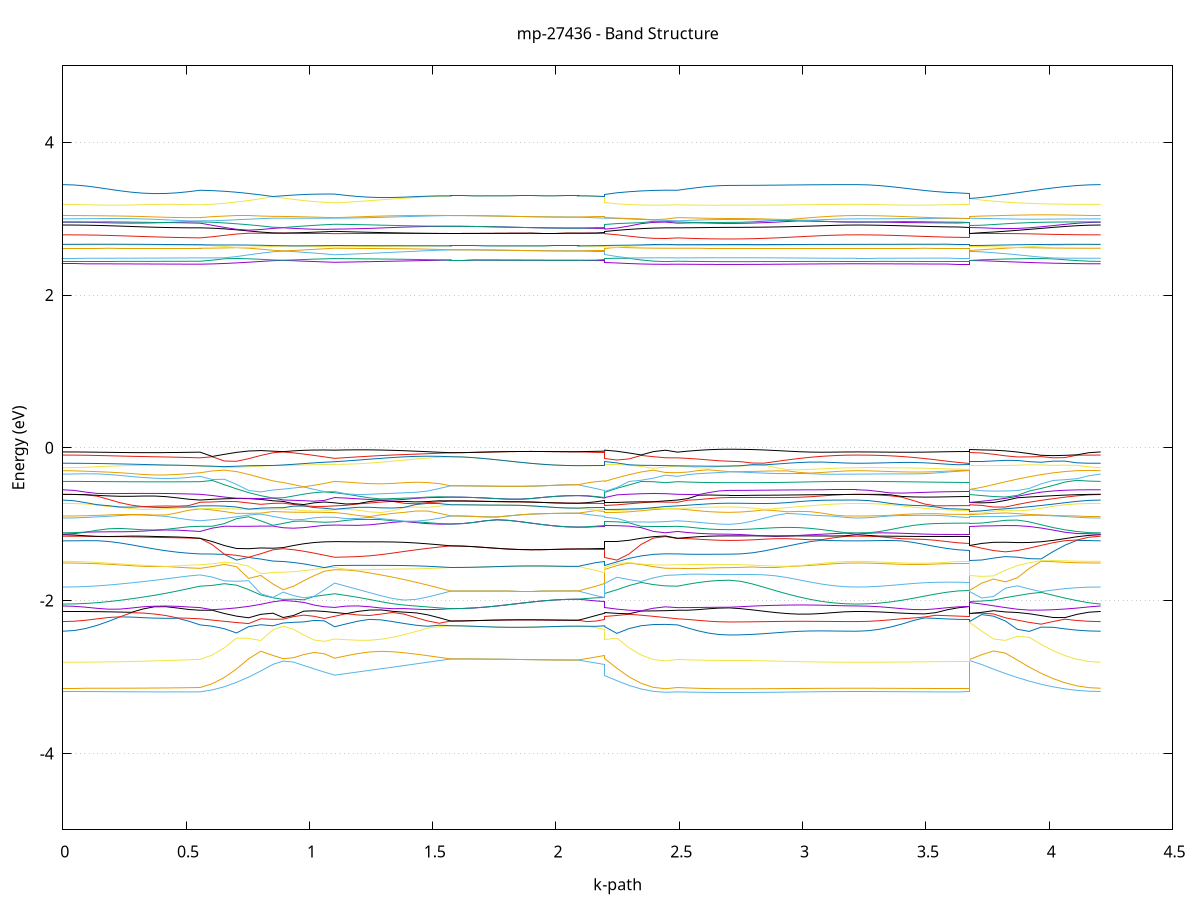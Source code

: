 set title 'mp-27436 - Band Structure'
set xlabel 'k-path'
set ylabel 'Energy (eV)'
set grid y
set yrange [-5:5]
set terminal png size 800,600
set output 'mp-27436_bands_gnuplot.png'
plot '-' using 1:2 with lines notitle, '-' using 1:2 with lines notitle, '-' using 1:2 with lines notitle, '-' using 1:2 with lines notitle, '-' using 1:2 with lines notitle, '-' using 1:2 with lines notitle, '-' using 1:2 with lines notitle, '-' using 1:2 with lines notitle, '-' using 1:2 with lines notitle, '-' using 1:2 with lines notitle, '-' using 1:2 with lines notitle, '-' using 1:2 with lines notitle, '-' using 1:2 with lines notitle, '-' using 1:2 with lines notitle, '-' using 1:2 with lines notitle, '-' using 1:2 with lines notitle, '-' using 1:2 with lines notitle, '-' using 1:2 with lines notitle, '-' using 1:2 with lines notitle, '-' using 1:2 with lines notitle, '-' using 1:2 with lines notitle, '-' using 1:2 with lines notitle, '-' using 1:2 with lines notitle, '-' using 1:2 with lines notitle, '-' using 1:2 with lines notitle, '-' using 1:2 with lines notitle, '-' using 1:2 with lines notitle, '-' using 1:2 with lines notitle, '-' using 1:2 with lines notitle, '-' using 1:2 with lines notitle, '-' using 1:2 with lines notitle, '-' using 1:2 with lines notitle, '-' using 1:2 with lines notitle, '-' using 1:2 with lines notitle, '-' using 1:2 with lines notitle, '-' using 1:2 with lines notitle, '-' using 1:2 with lines notitle, '-' using 1:2 with lines notitle, '-' using 1:2 with lines notitle, '-' using 1:2 with lines notitle, '-' using 1:2 with lines notitle, '-' using 1:2 with lines notitle, '-' using 1:2 with lines notitle, '-' using 1:2 with lines notitle, '-' using 1:2 with lines notitle, '-' using 1:2 with lines notitle, '-' using 1:2 with lines notitle, '-' using 1:2 with lines notitle, '-' using 1:2 with lines notitle, '-' using 1:2 with lines notitle, '-' using 1:2 with lines notitle, '-' using 1:2 with lines notitle, '-' using 1:2 with lines notitle, '-' using 1:2 with lines notitle, '-' using 1:2 with lines notitle, '-' using 1:2 with lines notitle, '-' using 1:2 with lines notitle, '-' using 1:2 with lines notitle, '-' using 1:2 with lines notitle, '-' using 1:2 with lines notitle, '-' using 1:2 with lines notitle, '-' using 1:2 with lines notitle, '-' using 1:2 with lines notitle, '-' using 1:2 with lines notitle, '-' using 1:2 with lines notitle, '-' using 1:2 with lines notitle, '-' using 1:2 with lines notitle, '-' using 1:2 with lines notitle, '-' using 1:2 with lines notitle, '-' using 1:2 with lines notitle, '-' using 1:2 with lines notitle, '-' using 1:2 with lines notitle, '-' using 1:2 with lines notitle, '-' using 1:2 with lines notitle, '-' using 1:2 with lines notitle, '-' using 1:2 with lines notitle, '-' using 1:2 with lines notitle, '-' using 1:2 with lines notitle, '-' using 1:2 with lines notitle, '-' using 1:2 with lines notitle, '-' using 1:2 with lines notitle, '-' using 1:2 with lines notitle, '-' using 1:2 with lines notitle, '-' using 1:2 with lines notitle, '-' using 1:2 with lines notitle, '-' using 1:2 with lines notitle, '-' using 1:2 with lines notitle, '-' using 1:2 with lines notitle, '-' using 1:2 with lines notitle, '-' using 1:2 with lines notitle, '-' using 1:2 with lines notitle, '-' using 1:2 with lines notitle
0.000000 -40.302480
0.046407 -40.302480
0.092814 -40.302480
0.139221 -40.302480
0.185628 -40.302480
0.232035 -40.302480
0.278442 -40.302480
0.324849 -40.302480
0.371256 -40.302480
0.417664 -40.302480
0.464071 -40.302480
0.510478 -40.302480
0.556885 -40.302480
0.556885 -40.302480
0.606087 -40.302380
0.655289 -40.302180
0.704492 -40.301980
0.753694 -40.301680
0.802897 -40.301380
0.852099 -40.300980
0.852099 -40.300980
0.893808 -40.300880
0.935516 -40.300980
0.977225 -40.301180
1.018933 -40.301380
1.060642 -40.301480
1.102350 -40.301580
1.102350 -40.301680
1.149475 -40.301580
1.196599 -40.301480
1.243724 -40.301380
1.290849 -40.301380
1.337973 -40.301280
1.385098 -40.301180
1.432222 -40.301080
1.479347 -40.300980
1.526472 -40.300880
1.573596 -40.300880
1.573596 -40.300880
1.620492 -40.300780
1.667387 -40.300780
1.714283 -40.300780
1.761179 -40.300880
1.808074 -40.300880
1.854970 -40.300880
1.901866 -40.300780
1.948761 -40.300780
1.995657 -40.300880
2.042553 -40.300780
2.089448 -40.300880
2.089448 -40.300880
2.125544 -40.300880
2.161640 -40.300980
2.197735 -40.301080
2.197735 -40.301680
2.246937 -40.301880
2.296140 -40.302180
2.345342 -40.302380
2.394545 -40.302480
2.443747 -40.302480
2.492949 -40.302480
2.492949 -40.302480
2.534910 -40.302480
2.576870 -40.302480
2.618831 -40.302480
2.660791 -40.302480
2.702752 -40.302480
2.702752 -40.302480
2.749648 -40.302480
2.796543 -40.302480
2.843439 -40.302480
2.890335 -40.302480
2.937230 -40.302480
2.984126 -40.302480
3.031022 -40.302480
3.077917 -40.302480
3.124813 -40.302480
3.171709 -40.302480
3.218604 -40.302480
3.218604 -40.302480
3.264502 -40.302480
3.310400 -40.302480
3.356297 -40.302480
3.402195 -40.302480
3.448093 -40.302480
3.493990 -40.302480
3.539888 -40.302480
3.585786 -40.302480
3.631683 -40.302480
3.677581 -40.302480
3.677581 -40.300780
3.725870 -40.301080
3.774160 -40.301280
3.822449 -40.301480
3.870738 -40.301680
3.919028 -40.301880
3.967317 -40.302080
4.015606 -40.302280
4.063896 -40.302380
4.112185 -40.302380
4.160474 -40.302480
4.208764 -40.302480
e
0.000000 -40.299180
0.046407 -40.299180
0.092814 -40.299180
0.139221 -40.299180
0.185628 -40.299180
0.232035 -40.299180
0.278442 -40.299180
0.324849 -40.299180
0.371256 -40.299180
0.417664 -40.299180
0.464071 -40.299180
0.510478 -40.299180
0.556885 -40.299180
0.556885 -40.299180
0.606087 -40.299280
0.655289 -40.299480
0.704492 -40.299680
0.753694 -40.299980
0.802897 -40.300280
0.852099 -40.300580
0.852099 -40.300580
0.893808 -40.300780
0.935516 -40.300680
0.977225 -40.300480
1.018933 -40.300280
1.060642 -40.300180
1.102350 -40.299980
1.102350 -40.299980
1.149475 -40.300080
1.196599 -40.300180
1.243724 -40.300280
1.290849 -40.300280
1.337973 -40.300380
1.385098 -40.300480
1.432222 -40.300580
1.479347 -40.300680
1.526472 -40.300780
1.573596 -40.300780
1.573596 -40.300780
1.620492 -40.300780
1.667387 -40.300780
1.714283 -40.300780
1.761179 -40.300780
1.808074 -40.300780
1.854970 -40.300880
1.901866 -40.300780
1.948761 -40.300780
1.995657 -40.300880
2.042553 -40.300780
2.089448 -40.300780
2.089448 -40.300880
2.125544 -40.300780
2.161640 -40.300680
2.197735 -40.300580
2.197735 -40.299980
2.246937 -40.299680
2.296140 -40.299480
2.345342 -40.299380
2.394545 -40.299180
2.443747 -40.299180
2.492949 -40.299180
2.492949 -40.299180
2.534910 -40.299180
2.576870 -40.299180
2.618831 -40.299180
2.660791 -40.299180
2.702752 -40.299180
2.702752 -40.299180
2.749648 -40.299180
2.796543 -40.299180
2.843439 -40.299180
2.890335 -40.299180
2.937230 -40.299180
2.984126 -40.299180
3.031022 -40.299180
3.077917 -40.299180
3.124813 -40.299180
3.171709 -40.299180
3.218604 -40.299180
3.218604 -40.299180
3.264502 -40.299180
3.310400 -40.299180
3.356297 -40.299180
3.402195 -40.299180
3.448093 -40.299180
3.493990 -40.299180
3.539888 -40.299180
3.585786 -40.299180
3.631683 -40.299180
3.677581 -40.299180
3.677581 -40.300780
3.725870 -40.300580
3.774160 -40.300380
3.822449 -40.300180
3.870738 -40.299980
3.919028 -40.299780
3.967317 -40.299580
4.015606 -40.299480
4.063896 -40.299380
4.112185 -40.299280
4.160474 -40.299180
4.208764 -40.299180
e
0.000000 -17.578280
0.046407 -17.578280
0.092814 -17.578480
0.139221 -17.578680
0.185628 -17.578980
0.232035 -17.579280
0.278442 -17.579580
0.324849 -17.579780
0.371256 -17.579880
0.417664 -17.579880
0.464071 -17.579780
0.510478 -17.579580
0.556885 -17.579280
0.556885 -17.579280
0.606087 -17.578880
0.655289 -17.578080
0.704492 -17.577180
0.753694 -17.575980
0.802897 -17.574680
0.852099 -17.573280
0.852099 -17.573280
0.893808 -17.572680
0.935516 -17.572880
0.977225 -17.573680
1.018933 -17.574580
1.060642 -17.575380
1.102350 -17.576180
1.102350 -17.576180
1.149475 -17.576080
1.196599 -17.575880
1.243724 -17.575580
1.290849 -17.575280
1.337973 -17.574780
1.385098 -17.574280
1.432222 -17.573680
1.479347 -17.573080
1.526472 -17.572480
1.573596 -17.571980
1.573596 -17.571980
1.620492 -17.571980
1.667387 -17.571980
1.714283 -17.572080
1.761179 -17.572080
1.808074 -17.572080
1.854970 -17.572080
1.901866 -17.572080
1.948761 -17.572080
1.995657 -17.572080
2.042553 -17.572180
2.089448 -17.572180
2.089448 -17.572180
2.125544 -17.572480
2.161640 -17.572880
2.197735 -17.573280
2.197735 -17.576180
2.246937 -17.577280
2.296140 -17.578280
2.345342 -17.578880
2.394545 -17.579380
2.443747 -17.579480
2.492949 -17.579280
2.492949 -17.579280
2.534910 -17.579080
2.576870 -17.578980
2.618831 -17.578780
2.660791 -17.578780
2.702752 -17.578680
2.702752 -17.578680
2.749648 -17.578680
2.796543 -17.578680
2.843439 -17.578580
2.890335 -17.578580
2.937230 -17.578480
2.984126 -17.578480
3.031022 -17.578380
3.077917 -17.578280
3.124813 -17.578280
3.171709 -17.578280
3.218604 -17.578280
3.218604 -17.578280
3.264502 -17.578280
3.310400 -17.578380
3.356297 -17.578580
3.402195 -17.578780
3.448093 -17.579080
3.493990 -17.579380
3.539888 -17.579580
3.585786 -17.579780
3.631683 -17.579880
3.677581 -17.579980
3.677581 -17.573080
3.725870 -17.573780
3.774160 -17.574580
3.822449 -17.575380
3.870738 -17.576080
3.919028 -17.576580
3.967317 -17.577080
4.015606 -17.577480
4.063896 -17.577880
4.112185 -17.578080
4.160474 -17.578180
4.208764 -17.578280
e
0.000000 -17.565780
0.046407 -17.565780
0.092814 -17.565780
0.139221 -17.565880
0.185628 -17.565880
0.232035 -17.565980
0.278442 -17.565980
0.324849 -17.565980
0.371256 -17.565980
0.417664 -17.565980
0.464071 -17.565980
0.510478 -17.565880
0.556885 -17.565780
0.556885 -17.565780
0.606087 -17.566180
0.655289 -17.566780
0.704492 -17.567680
0.753694 -17.568780
0.802897 -17.569980
0.852099 -17.571380
0.852099 -17.571380
0.893808 -17.572080
0.935516 -17.571980
0.977225 -17.571380
1.018933 -17.570680
1.060642 -17.570080
1.102350 -17.569380
1.102350 -17.569380
1.149475 -17.569680
1.196599 -17.569980
1.243724 -17.570180
1.290849 -17.570380
1.337973 -17.570480
1.385098 -17.570680
1.432222 -17.570880
1.479347 -17.571180
1.526472 -17.571580
1.573596 -17.571980
1.573596 -17.571980
1.620492 -17.571980
1.667387 -17.571980
1.714283 -17.572080
1.761179 -17.572080
1.808074 -17.572080
1.854970 -17.572080
1.901866 -17.572080
1.948761 -17.572080
1.995657 -17.572080
2.042553 -17.572180
2.089448 -17.572180
2.089448 -17.572180
2.125544 -17.571780
2.161640 -17.571580
2.197735 -17.571380
2.197735 -17.569380
2.246937 -17.568180
2.296140 -17.567180
2.345342 -17.566480
2.394545 -17.565980
2.443747 -17.565780
2.492949 -17.565780
2.492949 -17.565780
2.534910 -17.565680
2.576870 -17.565680
2.618831 -17.565580
2.660791 -17.565580
2.702752 -17.565580
2.702752 -17.565580
2.749648 -17.565580
2.796543 -17.565580
2.843439 -17.565580
2.890335 -17.565580
2.937230 -17.565680
2.984126 -17.565680
3.031022 -17.565680
3.077917 -17.565780
3.124813 -17.565780
3.171709 -17.565780
3.218604 -17.565780
3.218604 -17.565780
3.264502 -17.565780
3.310400 -17.565780
3.356297 -17.565780
3.402195 -17.565780
3.448093 -17.565880
3.493990 -17.565880
3.539888 -17.565880
3.585786 -17.565880
3.631683 -17.565880
3.677581 -17.565880
3.677581 -17.572780
3.725870 -17.571980
3.774160 -17.571080
3.822449 -17.570180
3.870738 -17.569280
3.919028 -17.568480
3.967317 -17.567680
4.015606 -17.566980
4.063896 -17.566480
4.112185 -17.566080
4.160474 -17.565880
4.208764 -17.565780
e
0.000000 -17.370380
0.046407 -17.371280
0.092814 -17.372880
0.139221 -17.374580
0.185628 -17.376280
0.232035 -17.377980
0.278442 -17.379680
0.324849 -17.381380
0.371256 -17.382980
0.417664 -17.384480
0.464071 -17.386080
0.510478 -17.387480
0.556885 -17.388880
0.556885 -17.388880
0.606087 -17.403080
0.655289 -17.411580
0.704492 -17.414480
0.753694 -17.412080
0.802897 -17.404780
0.852099 -17.393380
0.852099 -17.393380
0.893808 -17.386280
0.935516 -17.391780
0.977225 -17.398180
1.018933 -17.403580
1.060642 -17.407980
1.102350 -17.411180
1.102350 -17.411180
1.149475 -17.409580
1.196599 -17.407580
1.243724 -17.405480
1.290849 -17.402980
1.337973 -17.400280
1.385098 -17.397380
1.432222 -17.394180
1.479347 -17.390880
1.526472 -17.387380
1.573596 -17.383780
1.573596 -17.383780
1.620492 -17.383780
1.667387 -17.383880
1.714283 -17.384080
1.761179 -17.384280
1.808074 -17.384580
1.854970 -17.384780
1.901866 -17.384980
1.948761 -17.385280
1.995657 -17.385380
2.042553 -17.385480
2.089448 -17.385580
2.089448 -17.385580
2.125544 -17.388280
2.161640 -17.390880
2.197735 -17.393380
2.197735 -17.411180
2.246937 -17.413980
2.296140 -17.411480
2.345342 -17.403380
2.394545 -17.389580
2.443747 -17.370480
2.492949 -17.388880
2.492949 -17.388880
2.534910 -17.385580
2.576870 -17.381980
2.618831 -17.378180
2.660791 -17.374180
2.702752 -17.370180
2.702752 -17.370180
2.749648 -17.370180
2.796543 -17.370180
2.843439 -17.370180
2.890335 -17.370180
2.937230 -17.370280
2.984126 -17.370280
3.031022 -17.370280
3.077917 -17.370380
3.124813 -17.370380
3.171709 -17.370380
3.218604 -17.370380
3.218604 -17.370380
3.264502 -17.370380
3.310400 -17.370380
3.356297 -17.370380
3.402195 -17.370380
3.448093 -17.370380
3.493990 -17.370280
3.539888 -17.370280
3.585786 -17.370280
3.631683 -17.370280
3.677581 -17.370280
3.677581 -17.384780
3.725870 -17.394080
3.774160 -17.401980
3.822449 -17.407880
3.870738 -17.411780
3.919028 -17.413380
3.967317 -17.412480
4.015606 -17.408980
4.063896 -17.402980
4.112185 -17.394280
4.160474 -17.382980
4.208764 -17.370380
e
0.000000 -17.367680
0.046407 -17.366780
0.092814 -17.365080
0.139221 -17.363280
0.185628 -17.361480
0.232035 -17.359580
0.278442 -17.357680
0.324849 -17.355780
0.371256 -17.353880
0.417664 -17.351880
0.464071 -17.349880
0.510478 -17.347880
0.556885 -17.345880
0.556885 -17.345880
0.606087 -17.316680
0.655289 -17.310680
0.704492 -17.325480
0.753694 -17.342280
0.802897 -17.359780
0.852099 -17.376680
0.852099 -17.376680
0.893808 -17.384580
0.935516 -17.378380
0.977225 -17.369880
1.018933 -17.361080
1.060642 -17.351980
1.102350 -17.342980
1.102350 -17.342980
1.149475 -17.347180
1.196599 -17.351380
1.243724 -17.355580
1.290849 -17.359780
1.337973 -17.363980
1.385098 -17.368080
1.432222 -17.372180
1.479347 -17.376180
1.526472 -17.379980
1.573596 -17.383780
1.573596 -17.383780
1.620492 -17.383780
1.667387 -17.383880
1.714283 -17.384080
1.761179 -17.384280
1.808074 -17.384580
1.854970 -17.384780
1.901866 -17.384980
1.948761 -17.385280
1.995657 -17.385380
2.042553 -17.385480
2.089448 -17.385580
2.089448 -17.385580
2.125544 -17.382680
2.161640 -17.379680
2.197735 -17.376680
2.197735 -17.342980
2.246937 -17.326180
2.296140 -17.311280
2.345342 -17.314780
2.394545 -17.344380
2.443747 -17.369080
2.492949 -17.345880
2.492949 -17.345880
2.534910 -17.351080
2.576870 -17.356080
2.618831 -17.360880
2.660791 -17.365480
2.702752 -17.369780
2.702752 -17.369780
2.749648 -17.369780
2.796543 -17.369580
2.843439 -17.369480
2.890335 -17.369180
2.937230 -17.368880
2.984126 -17.368580
3.031022 -17.368280
3.077917 -17.368080
3.124813 -17.367880
3.171709 -17.367680
3.218604 -17.367680
3.218604 -17.367680
3.264502 -17.367680
3.310400 -17.367780
3.356297 -17.367880
3.402195 -17.367980
3.448093 -17.368180
3.493990 -17.368380
3.539888 -17.368480
3.585786 -17.368580
3.631683 -17.368680
3.677581 -17.368680
3.677581 -17.384580
3.725870 -17.373980
3.774160 -17.362480
3.822449 -17.350580
3.870738 -17.338580
3.919028 -17.327080
3.967317 -17.316380
4.015606 -17.307080
4.063896 -17.313480
4.112185 -17.334180
4.160474 -17.352680
4.208764 -17.367680
e
0.000000 -17.288880
0.046407 -17.288880
0.092814 -17.288980
0.139221 -17.289080
0.185628 -17.289280
0.232035 -17.289480
0.278442 -17.289680
0.324849 -17.289980
0.371256 -17.290280
0.417664 -17.290680
0.464071 -17.291080
0.510478 -17.291480
0.556885 -17.291880
0.556885 -17.291880
0.606087 -17.299180
0.655289 -17.283380
0.704492 -17.246780
0.753694 -17.207780
0.802897 -17.167380
0.852099 -17.126680
0.852099 -17.126680
0.893808 -17.106180
0.935516 -17.121980
0.977225 -17.142780
1.018933 -17.163680
1.060642 -17.184580
1.102350 -17.205180
1.102350 -17.205180
1.149475 -17.195280
1.196599 -17.185180
1.243724 -17.175080
1.290849 -17.164980
1.337973 -17.154880
1.385098 -17.144680
1.432222 -17.134580
1.479347 -17.124480
1.526472 -17.114380
1.573596 -17.104380
1.573596 -17.104380
1.620492 -17.104380
1.667387 -17.104380
1.714283 -17.104280
1.761179 -17.104180
1.808074 -17.104180
1.854970 -17.104080
1.901866 -17.103980
1.948761 -17.103880
1.995657 -17.103880
2.042553 -17.103780
2.089448 -17.103780
2.089448 -17.103780
2.125544 -17.111380
2.161640 -17.118980
2.197735 -17.126680
2.197735 -17.205180
2.246937 -17.244380
2.296140 -17.281180
2.345342 -17.299580
2.394545 -17.292080
2.443747 -17.289480
2.492949 -17.291880
2.492949 -17.291880
2.534910 -17.291080
2.576870 -17.290380
2.618831 -17.289980
2.660791 -17.289680
2.702752 -17.289580
2.702752 -17.289580
2.749648 -17.289580
2.796543 -17.289480
2.843439 -17.289480
2.890335 -17.289380
2.937230 -17.289280
2.984126 -17.289180
3.031022 -17.289080
3.077917 -17.288980
3.124813 -17.288880
3.171709 -17.288880
3.218604 -17.288880
3.218604 -17.288880
3.264502 -17.288880
3.310400 -17.288880
3.356297 -17.288880
3.402195 -17.288980
3.448093 -17.288980
3.493990 -17.289080
3.539888 -17.289080
3.585786 -17.289180
3.631683 -17.289180
3.677581 -17.289180
3.677581 -17.104380
3.725870 -17.131580
3.774160 -17.159480
3.822449 -17.187180
3.870738 -17.214580
3.919028 -17.241180
3.967317 -17.266780
4.015606 -17.290980
4.063896 -17.299380
4.112185 -17.293580
4.160474 -17.290080
4.208764 -17.288880
e
0.000000 -16.923180
0.046407 -16.923280
0.092814 -16.923280
0.139221 -16.923480
0.185628 -16.923580
0.232035 -16.923880
0.278442 -16.924180
0.324849 -16.924480
0.371256 -16.924880
0.417664 -16.925280
0.464071 -16.925780
0.510478 -16.926280
0.556885 -16.926780
0.556885 -16.926780
0.606087 -16.937780
0.655289 -16.955680
0.704492 -16.979980
0.753694 -17.009680
0.802897 -17.043880
0.852099 -17.081380
0.852099 -17.081380
0.893808 -17.101480
0.935516 -17.086080
0.977225 -17.066480
1.018933 -17.047580
1.060642 -17.029480
1.102350 -17.012380
1.102350 -17.012380
1.149475 -17.020680
1.196599 -17.029180
1.243724 -17.037980
1.290849 -17.046980
1.337973 -17.056180
1.385098 -17.065480
1.432222 -17.075080
1.479347 -17.084680
1.526472 -17.094480
1.573596 -17.104380
1.573596 -17.104380
1.620492 -17.104380
1.667387 -17.104380
1.714283 -17.104280
1.761179 -17.104180
1.808074 -17.104180
1.854970 -17.104080
1.901866 -17.103980
1.948761 -17.103880
1.995657 -17.103880
2.042553 -17.103780
2.089448 -17.103780
2.089448 -17.103780
2.125544 -17.096280
2.161640 -17.088780
2.197735 -17.081380
2.197735 -17.012380
2.246937 -16.982280
2.296140 -16.957580
2.345342 -16.939080
2.394545 -16.927480
2.443747 -16.923380
2.492949 -16.926780
2.492949 -16.926780
2.534910 -16.925580
2.576870 -16.924580
2.618831 -16.923980
2.660791 -16.923480
2.702752 -16.923380
2.702752 -16.923380
2.749648 -16.923380
2.796543 -16.923380
2.843439 -16.923380
2.890335 -16.923380
2.937230 -16.923280
2.984126 -16.923280
3.031022 -16.923280
3.077917 -16.923280
3.124813 -16.923280
3.171709 -16.923180
3.218604 -16.923180
3.218604 -16.923180
3.264502 -16.923180
3.310400 -16.923180
3.356297 -16.923280
3.402195 -16.923280
3.448093 -16.923280
3.493990 -16.923280
3.539888 -16.923280
3.585786 -16.923280
3.631683 -16.923280
3.677581 -16.923280
3.677581 -17.103880
3.725870 -17.077280
3.774160 -17.051480
3.822449 -17.027180
3.870738 -17.004680
3.919028 -16.984280
3.967317 -16.966380
4.015606 -16.951280
4.063896 -16.939180
4.112185 -16.930380
4.160474 -16.924980
4.208764 -16.923180
e
0.000000 -13.584380
0.046407 -13.584180
0.092814 -13.583280
0.139221 -13.581980
0.185628 -13.580180
0.232035 -13.577980
0.278442 -13.575480
0.324849 -13.572780
0.371256 -13.569780
0.417664 -13.566880
0.464071 -13.563880
0.510478 -13.560780
0.556885 -13.557880
0.556885 -13.557880
0.606087 -13.526580
0.655289 -13.475280
0.704492 -13.406080
0.753694 -13.322080
0.802897 -13.226980
0.852099 -13.126780
0.852099 -13.126780
0.893808 -13.078380
0.935516 -13.108180
0.977225 -13.159880
1.018933 -13.212080
1.060642 -13.262980
1.102350 -13.311980
1.102350 -13.311980
1.149475 -13.289780
1.196599 -13.267180
1.243724 -13.244280
1.290849 -13.221180
1.337973 -13.198080
1.385098 -13.175080
1.432222 -13.152380
1.479347 -13.130480
1.526472 -13.109480
1.573596 -13.089880
1.573596 -13.089880
1.620492 -13.089480
1.667387 -13.088080
1.714283 -13.085980
1.761179 -13.083280
1.808074 -13.080380
1.854970 -13.077480
1.901866 -13.074780
1.948761 -13.072480
1.995657 -13.070780
2.042553 -13.069680
2.089448 -13.069380
2.089448 -13.069380
2.125544 -13.087680
2.161640 -13.106880
2.197735 -13.126780
2.197735 -13.311980
2.246937 -13.397880
2.296140 -13.468980
2.345342 -13.522280
2.394545 -13.555680
2.443747 -13.567680
2.492949 -13.557880
2.492949 -13.557880
2.534910 -13.560480
2.576870 -13.562380
2.618831 -13.563780
2.660791 -13.564580
2.702752 -13.564880
2.702752 -13.564880
2.749648 -13.565280
2.796543 -13.566380
2.843439 -13.568080
2.890335 -13.570380
2.937230 -13.572980
2.984126 -13.575780
3.031022 -13.578480
3.077917 -13.580880
3.124813 -13.582780
3.171709 -13.583980
3.218604 -13.584480
3.218604 -13.584480
3.264502 -13.584180
3.310400 -13.583380
3.356297 -13.582180
3.402195 -13.580680
3.448093 -13.578980
3.493990 -13.577280
3.539888 -13.575780
3.585786 -13.574580
3.631683 -13.573880
3.677581 -13.573580
3.677581 -13.082980
3.725870 -13.143780
3.774160 -13.214180
3.822449 -13.282680
3.870738 -13.347080
3.919028 -13.405980
3.967317 -13.458080
4.015606 -13.502280
4.063896 -13.537680
4.112185 -13.563480
4.160474 -13.579180
4.208764 -13.584480
e
0.000000 -13.019180
0.046407 -13.018980
0.092814 -13.018380
0.139221 -13.017380
0.185628 -13.016180
0.232035 -13.014780
0.278442 -13.013180
0.324849 -13.011680
0.371256 -13.010080
0.417664 -13.008680
0.464071 -13.007380
0.510478 -13.006180
0.556885 -13.005280
0.556885 -13.005280
0.606087 -13.002680
0.655289 -12.998480
0.704492 -12.993380
0.753694 -12.990780
0.802897 -12.996580
0.852099 -13.024280
0.852099 -13.024280
0.893808 -13.060180
0.935516 -13.035980
0.977225 -13.005180
1.018933 -12.987280
1.060642 -12.979380
1.102350 -12.981180
1.102350 -12.981180
1.149475 -12.979180
1.196599 -12.979580
1.243724 -12.988280
1.290849 -12.999480
1.337973 -13.012080
1.385098 -13.025780
1.432222 -13.040180
1.479347 -13.055480
1.526472 -13.071980
1.573596 -13.089880
1.573596 -13.089880
1.620492 -13.089480
1.667387 -13.088080
1.714283 -13.085980
1.761179 -13.083280
1.808074 -13.080380
1.854970 -13.077480
1.901866 -13.074780
1.948761 -13.072480
1.995657 -13.070780
2.042553 -13.069680
2.089448 -13.069380
2.089448 -13.069380
2.125544 -13.052480
2.161640 -13.037380
2.197735 -13.024280
2.197735 -12.981180
2.246937 -12.989580
2.296140 -12.996580
2.345342 -13.001680
2.394545 -13.004880
2.443747 -13.006080
2.492949 -13.005280
2.492949 -13.005280
2.534910 -13.004980
2.576870 -13.004780
2.618831 -13.004680
2.660791 -13.004580
2.702752 -13.004580
2.702752 -13.004580
2.749648 -13.004980
2.796543 -13.005980
2.843439 -13.007280
2.890335 -13.008780
2.937230 -13.010480
2.984126 -13.012380
3.031022 -13.014380
3.077917 -13.016280
3.124813 -13.017780
3.171709 -13.018780
3.218604 -13.019180
3.218604 -13.019180
3.264502 -13.018880
3.310400 -13.018280
3.356297 -13.017180
3.402195 -13.015880
3.448093 -13.014480
3.493990 -13.013180
3.539888 -13.011980
3.585786 -13.011080
3.631683 -13.010580
3.677581 -13.010380
3.677581 -13.064480
3.725870 -13.013480
3.774160 -12.979680
3.822449 -12.982280
3.870738 -12.989980
3.919028 -12.997180
3.967317 -13.003480
4.015606 -13.008980
4.063896 -13.013280
4.112185 -13.016480
4.160474 -13.018480
4.208764 -13.019180
e
0.000000 -12.997280
0.046407 -12.995680
0.092814 -12.991180
0.139221 -12.984380
0.185628 -12.976080
0.232035 -12.967580
0.278442 -12.960180
0.324849 -12.958480
0.371256 -12.959080
0.417664 -12.960280
0.464071 -12.962080
0.510478 -12.966980
0.556885 -12.975880
0.556885 -12.975880
0.606087 -12.975680
0.655289 -12.974880
0.704492 -12.974780
0.753694 -12.974680
0.802897 -12.968180
0.852099 -12.961080
0.852099 -12.961080
0.893808 -12.968480
0.935516 -12.974180
0.977225 -12.975180
1.018933 -12.973580
1.060642 -12.970580
1.102350 -12.968080
1.102350 -12.968080
1.149475 -12.972080
1.196599 -12.976480
1.243724 -12.975180
1.290849 -12.973680
1.337973 -12.972380
1.385098 -12.971580
1.432222 -12.971380
1.479347 -12.971980
1.526472 -12.973580
1.573596 -12.974080
1.573596 -12.974080
1.620492 -12.973880
1.667387 -12.973080
1.714283 -12.971780
1.761179 -12.970180
1.808074 -12.968380
1.854970 -12.966780
1.901866 -12.965680
1.948761 -12.965380
1.995657 -12.965680
2.042553 -12.966080
2.089448 -12.966280
2.089448 -12.966280
2.125544 -12.966180
2.161640 -12.964280
2.197735 -12.961080
2.197735 -12.968080
2.246937 -12.969480
2.296140 -12.971680
2.345342 -12.973480
2.394545 -12.974780
2.443747 -12.975580
2.492949 -12.975880
2.492949 -12.975880
2.534910 -12.983880
2.576870 -12.991180
2.618831 -12.996880
2.660791 -13.000580
2.702752 -13.001880
2.702752 -13.001880
2.749648 -13.001580
2.796543 -13.001080
2.843439 -13.000480
2.890335 -13.000080
2.937230 -12.999680
2.984126 -12.999280
3.031022 -12.998780
3.077917 -12.998280
3.124813 -12.997780
3.171709 -12.997380
3.218604 -12.997280
3.218604 -12.997280
3.264502 -12.996280
3.310400 -12.993380
3.356297 -12.988680
3.402195 -12.982780
3.448093 -12.975980
3.493990 -12.969080
3.539888 -12.962680
3.585786 -12.960280
3.631683 -12.959980
3.677581 -12.959880
3.677581 -12.959880
3.725870 -12.965380
3.774160 -12.972980
3.822449 -12.966180
3.870738 -12.968980
3.919028 -12.975080
3.967317 -12.981080
4.015606 -12.986480
4.063896 -12.990980
4.112185 -12.994380
4.160474 -12.996580
4.208764 -12.997280
e
0.000000 -12.963080
0.046407 -12.962780
0.092814 -12.962180
0.139221 -12.961180
0.185628 -12.960080
0.232035 -12.959080
0.278442 -12.958480
0.324849 -12.954980
0.371256 -12.952980
0.417664 -12.954580
0.464071 -12.959480
0.510478 -12.964080
0.556885 -12.966080
0.556885 -12.966080
0.606087 -12.968780
0.655289 -12.971880
0.704492 -12.973480
0.753694 -12.971280
0.802897 -12.967780
0.852099 -12.960780
0.852099 -12.960780
0.893808 -12.949980
0.935516 -12.953480
0.977225 -12.959780
1.018933 -12.965680
1.060642 -12.969580
1.102350 -12.966680
1.102350 -12.966680
1.149475 -12.958980
1.196599 -12.953580
1.243724 -12.951780
1.290849 -12.953380
1.337973 -12.957280
1.385098 -12.962180
1.432222 -12.967180
1.479347 -12.971180
1.526472 -12.973180
1.573596 -12.974080
1.573596 -12.974080
1.620492 -12.973880
1.667387 -12.973080
1.714283 -12.971780
1.761179 -12.970180
1.808074 -12.968380
1.854970 -12.966780
1.901866 -12.965680
1.948761 -12.965380
1.995657 -12.965680
2.042553 -12.966080
2.089448 -12.966280
2.089448 -12.966280
2.125544 -12.964480
2.161640 -12.961780
2.197735 -12.960780
2.197735 -12.966680
2.246937 -12.963380
2.296140 -12.961580
2.345342 -12.961380
2.394545 -12.962180
2.443747 -12.963780
2.492949 -12.966080
2.492949 -12.966080
2.534910 -12.966880
2.576870 -12.967380
2.618831 -12.967780
2.660791 -12.967980
2.702752 -12.968080
2.702752 -12.968080
2.749648 -12.968080
2.796543 -12.968080
2.843439 -12.968080
2.890335 -12.967880
2.937230 -12.967280
2.984126 -12.966480
3.031022 -12.965580
3.077917 -12.964580
3.124813 -12.963780
3.171709 -12.963280
3.218604 -12.963080
3.218604 -12.963080
3.264502 -12.962980
3.310400 -12.962780
3.356297 -12.962480
3.402195 -12.962080
3.448093 -12.961580
3.493990 -12.961080
3.539888 -12.960580
3.585786 -12.957280
3.631683 -12.953880
3.677581 -12.952680
3.677581 -12.954080
3.725870 -12.953080
3.774160 -12.956680
3.822449 -12.961880
3.870738 -12.960780
3.919028 -12.959580
3.967317 -12.959780
4.015606 -12.960480
4.063896 -12.961480
4.112185 -12.962280
4.160474 -12.962880
4.208764 -12.963080
e
0.000000 -12.874280
0.046407 -12.874280
0.092814 -12.874380
0.139221 -12.874480
0.185628 -12.874580
0.232035 -12.874680
0.278442 -12.874880
0.324849 -12.875080
0.371256 -12.875380
0.417664 -12.875680
0.464071 -12.876180
0.510478 -12.876780
0.556885 -12.877280
0.556885 -12.877280
0.606087 -12.882180
0.655289 -12.890380
0.704492 -12.901080
0.753694 -12.913480
0.802897 -12.926680
0.852099 -12.940880
0.852099 -12.940880
0.893808 -12.948480
0.935516 -12.944180
0.977225 -12.938480
1.018933 -12.932280
1.060642 -12.925880
1.102350 -12.919180
1.102350 -12.919180
1.149475 -12.922680
1.196599 -12.925580
1.243724 -12.927180
1.290849 -12.928080
1.337973 -12.928880
1.385098 -12.930180
1.432222 -12.931780
1.479347 -12.933180
1.526472 -12.933880
1.573596 -12.932980
1.573596 -12.932980
1.620492 -12.933380
1.667387 -12.934780
1.714283 -12.936880
1.761179 -12.939480
1.808074 -12.942280
1.854970 -12.944680
1.901866 -12.946380
1.948761 -12.946980
1.995657 -12.946880
2.042553 -12.946580
2.089448 -12.946380
2.089448 -12.946380
2.125544 -12.947780
2.161640 -12.946880
2.197735 -12.940880
2.197735 -12.919180
2.246937 -12.906080
2.296140 -12.894380
2.345342 -12.884980
2.394545 -12.878780
2.443747 -12.876080
2.492949 -12.877280
2.492949 -12.877280
2.534910 -12.877080
2.576870 -12.876880
2.618831 -12.876880
2.660791 -12.876780
2.702752 -12.876780
2.702752 -12.876780
2.749648 -12.876680
2.796543 -12.876580
2.843439 -12.876380
2.890335 -12.876080
2.937230 -12.875680
2.984126 -12.875380
3.031022 -12.875080
3.077917 -12.874780
3.124813 -12.874480
3.171709 -12.874380
3.218604 -12.874280
3.218604 -12.874280
3.264502 -12.874380
3.310400 -12.874380
3.356297 -12.874480
3.402195 -12.874580
3.448093 -12.874580
3.493990 -12.874680
3.539888 -12.874680
3.585786 -12.874680
3.631683 -12.874680
3.677581 -12.874680
3.677581 -12.937680
3.725870 -12.936780
3.774160 -12.930380
3.822449 -12.921680
3.870738 -12.912580
3.919028 -12.903780
3.967317 -12.895580
4.015606 -12.888380
4.063896 -12.882380
4.112185 -12.877980
4.160474 -12.875280
4.208764 -12.874280
e
0.000000 -12.449580
0.046407 -12.449580
0.092814 -12.449780
0.139221 -12.450180
0.185628 -12.450680
0.232035 -12.451380
0.278442 -12.452180
0.324849 -12.453280
0.371256 -12.454580
0.417664 -12.456080
0.464071 -12.457880
0.510478 -12.459980
0.556885 -12.462280
0.556885 -12.462280
0.606087 -12.506880
0.655289 -12.574980
0.704492 -12.660080
0.753694 -12.756780
0.802897 -12.857980
0.852099 -12.939680
0.852099 -12.939680
0.893808 -12.944880
0.935516 -12.929480
0.977225 -12.900380
1.018933 -12.859780
1.060642 -12.812780
1.102350 -12.763680
1.102350 -12.763680
1.149475 -12.787180
1.196599 -12.810280
1.243724 -12.832680
1.290849 -12.854380
1.337973 -12.874780
1.385098 -12.893480
1.432222 -12.909380
1.479347 -12.921480
1.526472 -12.929180
1.573596 -12.932980
1.573596 -12.932980
1.620492 -12.933380
1.667387 -12.934780
1.714283 -12.936880
1.761179 -12.939480
1.808074 -12.942280
1.854970 -12.944680
1.901866 -12.946380
1.948761 -12.946980
1.995657 -12.946880
2.042553 -12.946580
2.089448 -12.946380
2.089448 -12.946380
2.125544 -12.944280
2.161640 -12.942080
2.197735 -12.939680
2.197735 -12.763680
2.246937 -12.669380
2.296140 -12.584180
2.345342 -12.514480
2.394545 -12.466780
2.443747 -12.447980
2.492949 -12.462280
2.492949 -12.462280
2.534910 -12.457080
2.576870 -12.452980
2.618831 -12.450080
2.660791 -12.448280
2.702752 -12.447680
2.702752 -12.447680
2.749648 -12.447780
2.796543 -12.447880
2.843439 -12.447980
2.890335 -12.448180
2.937230 -12.448480
2.984126 -12.448780
3.031022 -12.448980
3.077917 -12.449180
3.124813 -12.449380
3.171709 -12.449480
3.218604 -12.449580
3.218604 -12.449580
3.264502 -12.449480
3.310400 -12.449480
3.356297 -12.449280
3.402195 -12.449180
3.448093 -12.448980
3.493990 -12.448880
3.539888 -12.448780
3.585786 -12.448680
3.631683 -12.448580
3.677581 -12.448580
3.677581 -12.925180
3.725870 -12.911580
3.774160 -12.869680
3.822449 -12.807780
3.870738 -12.740880
3.919028 -12.675680
3.967317 -12.614980
4.015606 -12.560780
4.063896 -12.515080
4.112185 -12.479780
4.160474 -12.457280
4.208764 -12.449580
e
0.000000 -12.142980
0.046407 -12.143080
0.092814 -12.143480
0.139221 -12.144080
0.185628 -12.144780
0.232035 -12.145780
0.278442 -12.146780
0.324849 -12.148280
0.371256 -12.149880
0.417664 -12.150680
0.464071 -12.150680
0.510478 -12.151280
0.556885 -12.151680
0.556885 -12.151680
0.606087 -12.146680
0.655289 -12.142580
0.704492 -12.137180
0.753694 -12.131180
0.802897 -12.125180
0.852099 -12.120080
0.852099 -12.120080
0.893808 -12.117780
0.935516 -12.115580
0.977225 -12.116080
1.018933 -12.117980
1.060642 -12.120480
1.102350 -12.123480
1.102350 -12.123480
1.149475 -12.121680
1.196599 -12.119880
1.243724 -12.117880
1.290849 -12.115680
1.337973 -12.113180
1.385098 -12.110580
1.432222 -12.107980
1.479347 -12.105480
1.526472 -12.103380
1.573596 -12.101680
1.573596 -12.101680
1.620492 -12.101980
1.667387 -12.102780
1.714283 -12.104080
1.761179 -12.105780
1.808074 -12.107880
1.854970 -12.110080
1.901866 -12.112180
1.948761 -12.114180
1.995657 -12.115780
2.042553 -12.116780
2.089448 -12.117080
2.089448 -12.117080
2.125544 -12.118180
2.161640 -12.119180
2.197735 -12.120080
2.197735 -12.123480
2.246937 -12.130380
2.296140 -12.137080
2.345342 -12.142780
2.394545 -12.148680
2.443747 -12.154580
2.492949 -12.151680
2.492949 -12.151680
2.534910 -12.153580
2.576870 -12.154980
2.618831 -12.156080
2.660791 -12.156680
2.702752 -12.156880
2.702752 -12.156880
2.749648 -12.156480
2.796543 -12.155380
2.843439 -12.153680
2.890335 -12.151480
2.937230 -12.149180
2.984126 -12.146980
3.031022 -12.145280
3.077917 -12.144180
3.124813 -12.143480
3.171709 -12.143080
3.218604 -12.142980
3.218604 -12.142980
3.264502 -12.143080
3.310400 -12.143580
3.356297 -12.144380
3.402195 -12.145980
3.448093 -12.148280
3.493990 -12.151180
3.539888 -12.154080
3.585786 -12.156680
3.631683 -12.158380
3.677581 -12.158980
3.677581 -12.111080
3.725870 -12.113280
3.774160 -12.116180
3.822449 -12.119180
3.870738 -12.122280
3.919028 -12.125380
3.967317 -12.128380
4.015606 -12.131080
4.063896 -12.133380
4.112185 -12.135880
4.160474 -12.141080
4.208764 -12.142980
e
0.000000 -12.136580
0.046407 -12.136880
0.092814 -12.137780
0.139221 -12.139280
0.185628 -12.141280
0.232035 -12.143580
0.278442 -12.146080
0.324849 -12.147780
0.371256 -12.148880
0.417664 -12.149780
0.464071 -12.150680
0.510478 -12.149980
0.556885 -12.148980
0.556885 -12.148980
0.606087 -12.142380
0.655289 -12.131480
0.704492 -12.122480
0.753694 -12.116480
0.802897 -12.113680
0.852099 -12.113880
0.852099 -12.113880
0.893808 -12.114080
0.935516 -12.114780
0.977225 -12.113580
1.018933 -12.112080
1.060642 -12.111280
1.102350 -12.111280
1.102350 -12.111280
1.149475 -12.108680
1.196599 -12.106180
1.243724 -12.103980
1.290849 -12.102180
1.337973 -12.100780
1.385098 -12.099980
1.432222 -12.099580
1.479347 -12.099780
1.526472 -12.100480
1.573596 -12.101680
1.573596 -12.101680
1.620492 -12.101980
1.667387 -12.102780
1.714283 -12.104080
1.761179 -12.105780
1.808074 -12.107880
1.854970 -12.110080
1.901866 -12.112180
1.948761 -12.114180
1.995657 -12.115780
2.042553 -12.116780
2.089448 -12.117080
2.089448 -12.117080
2.125544 -12.116080
2.161640 -12.114980
2.197735 -12.113880
2.197735 -12.111280
2.246937 -12.116780
2.296140 -12.125880
2.345342 -12.137480
2.394545 -12.146880
2.443747 -12.149080
2.492949 -12.148980
2.492949 -12.148980
2.534910 -12.148180
2.576870 -12.147380
2.618831 -12.146780
2.660791 -12.146380
2.702752 -12.146180
2.702752 -12.146180
2.749648 -12.146080
2.796543 -12.145680
2.843439 -12.145080
2.890335 -12.144280
2.937230 -12.143280
2.984126 -12.142080
3.031022 -12.140680
3.077917 -12.139180
3.124813 -12.137780
3.171709 -12.136880
3.218604 -12.136580
3.218604 -12.136580
3.264502 -12.136880
3.310400 -12.137780
3.356297 -12.138980
3.402195 -12.140180
3.448093 -12.141080
3.493990 -12.141780
3.539888 -12.142280
3.585786 -12.142680
3.631683 -12.142880
3.677581 -12.142980
3.677581 -12.110380
3.725870 -12.108780
3.774160 -12.107480
3.822449 -12.107380
3.870738 -12.108580
3.919028 -12.111480
3.967317 -12.115980
4.015606 -12.121980
4.063896 -12.128980
4.112185 -12.135080
4.160474 -12.136280
4.208764 -12.136580
e
0.000000 -11.904380
0.046407 -11.904780
0.092814 -11.906080
0.139221 -11.912780
0.185628 -11.922780
0.232035 -11.932880
0.278442 -11.941580
0.324849 -11.947580
0.371256 -11.949980
0.417664 -11.948380
0.464071 -11.943280
0.510478 -11.935180
0.556885 -11.925380
0.556885 -11.925380
0.606087 -11.923780
0.655289 -11.922080
0.704492 -11.920180
0.753694 -11.918080
0.802897 -11.916080
0.852099 -11.914080
0.852099 -11.914080
0.893808 -11.918880
0.935516 -11.923180
0.977225 -11.926480
1.018933 -11.928580
1.060642 -11.929380
1.102350 -11.928880
1.102350 -11.928880
1.149475 -11.935280
1.196599 -11.940580
1.243724 -11.942680
1.290849 -11.941180
1.337973 -11.936480
1.385098 -11.929280
1.432222 -11.920680
1.479347 -11.911980
1.526472 -11.904380
1.573596 -11.898780
1.573596 -11.898780
1.620492 -11.898780
1.667387 -11.898780
1.714283 -11.898780
1.761179 -11.898680
1.808074 -11.898680
1.854970 -11.898680
1.901866 -11.898580
1.948761 -11.898580
1.995657 -11.898580
2.042553 -11.898580
2.089448 -11.898580
2.089448 -11.898580
2.125544 -11.902580
2.161640 -11.907880
2.197735 -11.914080
2.197735 -11.928880
2.246937 -11.927980
2.296140 -11.928180
2.345342 -11.928080
2.394545 -11.927480
2.443747 -11.926580
2.492949 -11.925380
2.492949 -11.925380
2.534910 -11.916680
2.576870 -11.908780
2.618831 -11.904680
2.660791 -11.904380
2.702752 -11.904280
2.702752 -11.904280
2.749648 -11.904280
2.796543 -11.904280
2.843439 -11.904280
2.890335 -11.904380
2.937230 -11.904380
2.984126 -11.904380
3.031022 -11.904380
3.077917 -11.904380
3.124813 -11.904380
3.171709 -11.904380
3.218604 -11.904380
3.218604 -11.904380
3.264502 -11.904580
3.310400 -11.905280
3.356297 -11.907780
3.402195 -11.915080
3.448093 -11.923180
3.493990 -11.931080
3.539888 -11.938180
3.585786 -11.943680
3.631683 -11.947180
3.677581 -11.948380
3.677581 -11.932980
3.725870 -11.932980
3.774160 -11.931780
3.822449 -11.929480
3.870738 -11.926180
3.919028 -11.922280
3.967317 -11.917980
4.015606 -11.913780
4.063896 -11.909980
4.112185 -11.906980
4.160474 -11.904980
4.208764 -11.904380
e
0.000000 -11.896880
0.046407 -11.898880
0.092814 -11.904380
0.139221 -11.908080
0.185628 -11.910280
0.232035 -11.912280
0.278442 -11.913880
0.324849 -11.914780
0.371256 -11.914580
0.417664 -11.913480
0.464071 -11.911680
0.510478 -11.909380
0.556885 -11.906980
0.556885 -11.906980
0.606087 -11.904280
0.655289 -11.901880
0.704492 -11.899980
0.753694 -11.898580
0.802897 -11.897480
0.852099 -11.896780
0.852099 -11.896780
0.893808 -11.898980
0.935516 -11.902680
0.977225 -11.907680
1.018933 -11.913780
1.060642 -11.920480
1.102350 -11.927480
1.102350 -11.927480
1.149475 -11.929680
1.196599 -11.927980
1.243724 -11.923780
1.290849 -11.917880
1.337973 -11.911080
1.385098 -11.904480
1.432222 -11.899280
1.479347 -11.896180
1.526472 -11.895980
1.573596 -11.898780
1.573596 -11.898780
1.620492 -11.898780
1.667387 -11.898780
1.714283 -11.898780
1.761179 -11.898680
1.808074 -11.898680
1.854970 -11.898680
1.901866 -11.898580
1.948761 -11.898580
1.995657 -11.898580
2.042553 -11.898580
2.089448 -11.898580
2.089448 -11.898580
2.125544 -11.896180
2.161640 -11.895580
2.197735 -11.896780
2.197735 -11.927480
2.246937 -11.924980
2.296140 -11.921080
2.345342 -11.917180
2.394545 -11.913480
2.443747 -11.910080
2.492949 -11.906980
2.492949 -11.906980
2.534910 -11.905880
2.576870 -11.905080
2.618831 -11.902380
2.660791 -11.898280
2.702752 -11.896880
2.702752 -11.896880
2.749648 -11.896880
2.796543 -11.896880
2.843439 -11.896880
2.890335 -11.896880
2.937230 -11.896880
2.984126 -11.896880
3.031022 -11.896880
3.077917 -11.896880
3.124813 -11.896880
3.171709 -11.896880
3.218604 -11.896880
3.218604 -11.896880
3.264502 -11.898180
3.310400 -11.901980
3.356297 -11.906380
3.402195 -11.907780
3.448093 -11.909380
3.493990 -11.910980
3.539888 -11.912380
3.585786 -11.913480
3.631683 -11.914180
3.677581 -11.914480
3.677581 -11.932780
3.725870 -11.931580
3.774160 -11.929180
3.822449 -11.925780
3.870738 -11.921480
3.919028 -11.916680
3.967317 -11.911780
4.015606 -11.907080
4.063896 -11.902880
4.112185 -11.899680
4.160474 -11.897580
4.208764 -11.896880
e
0.000000 -3.189980
0.046407 -3.190180
0.092814 -3.190480
0.139221 -3.191080
0.185628 -3.191780
0.232035 -3.192580
0.278442 -3.193380
0.324849 -3.194180
0.371256 -3.194780
0.417664 -3.195180
0.464071 -3.195280
0.510478 -3.195080
0.556885 -3.194380
0.556885 -3.194380
0.606087 -3.169380
0.655289 -3.127180
0.704492 -3.070180
0.753694 -3.000580
0.802897 -2.921080
0.852099 -2.835080
0.852099 -2.835080
0.893808 -2.791080
0.935516 -2.804780
0.977225 -2.849380
1.018933 -2.893180
1.060642 -2.935480
1.102350 -2.975780
1.102350 -2.975780
1.149475 -2.954980
1.196599 -2.934080
1.243724 -2.912980
1.290849 -2.891980
1.337973 -2.870780
1.385098 -2.849580
1.432222 -2.828280
1.479347 -2.806880
1.526472 -2.785280
1.573596 -2.763580
1.573596 -2.763580
1.620492 -2.763780
1.667387 -2.764380
1.714283 -2.765480
1.761179 -2.766980
1.808074 -2.768780
1.854970 -2.770980
1.901866 -2.773180
1.948761 -2.775180
1.995657 -2.776780
2.042553 -2.777880
2.089448 -2.778280
2.089448 -2.778280
2.125544 -2.797780
2.161640 -2.816780
2.197735 -2.835080
2.197735 -2.975780
2.246937 -3.048780
2.296140 -3.109780
2.345342 -3.156780
2.394545 -3.187780
2.443747 -3.200680
2.492949 -3.194380
2.492949 -3.194380
2.534910 -3.197480
2.576870 -3.199880
2.618831 -3.201580
2.660791 -3.202580
2.702752 -3.202880
2.702752 -3.202880
2.749648 -3.202680
2.796543 -3.201980
2.843439 -3.200780
2.890335 -3.199280
2.937230 -3.197580
2.984126 -3.195780
3.031022 -3.193980
3.077917 -3.192380
3.124813 -3.191080
3.171709 -3.190280
3.218604 -3.189980
3.218604 -3.189980
3.264502 -3.190180
3.310400 -3.190680
3.356297 -3.191380
3.402195 -3.192280
3.448093 -3.193280
3.493990 -3.194080
3.539888 -3.194880
3.585786 -3.195480
3.631683 -3.195780
3.677581 -3.195880
3.677581 -2.777580
3.725870 -2.835880
3.774160 -2.896980
3.822449 -2.954380
3.870738 -3.006980
3.919028 -3.053980
3.967317 -3.094780
4.015606 -3.128680
4.063896 -3.155380
4.112185 -3.174580
4.160474 -3.186180
4.208764 -3.189980
e
0.000000 -3.147280
0.046407 -3.147280
0.092814 -3.147180
0.139221 -3.147080
0.185628 -3.146980
0.232035 -3.146680
0.278442 -3.146180
0.324849 -3.145480
0.371256 -3.144480
0.417664 -3.143280
0.464071 -3.141680
0.510478 -3.139880
0.556885 -3.137680
0.556885 -3.137680
0.606087 -3.087880
0.655289 -3.005680
0.704492 -2.894380
0.753694 -2.761680
0.802897 -2.662280
0.852099 -2.718180
0.852099 -2.718180
0.893808 -2.760380
0.935516 -2.747280
0.977225 -2.706280
1.018933 -2.678780
1.060642 -2.695680
1.102350 -2.754280
1.102350 -2.754280
1.149475 -2.721980
1.196599 -2.693180
1.243724 -2.672480
1.290849 -2.664580
1.337973 -2.669580
1.385098 -2.682980
1.432222 -2.700780
1.479347 -2.720880
1.526472 -2.741980
1.573596 -2.763580
1.573596 -2.763580
1.620492 -2.763780
1.667387 -2.764380
1.714283 -2.765480
1.761179 -2.766980
1.808074 -2.768780
1.854970 -2.770980
1.901866 -2.773180
1.948761 -2.775180
1.995657 -2.776780
2.042553 -2.777880
2.089448 -2.778280
2.089448 -2.778280
2.125544 -2.758280
2.161640 -2.738180
2.197735 -2.718180
2.197735 -2.754280
2.246937 -2.885580
2.296140 -2.998380
2.345342 -3.082680
2.394545 -3.135080
2.443747 -3.153580
2.492949 -3.137680
2.492949 -3.137680
2.534910 -3.143580
2.576870 -3.148280
2.618831 -3.151580
2.660791 -3.153580
2.702752 -3.154180
2.702752 -3.154180
2.749648 -3.154080
2.796543 -3.153680
2.843439 -3.153080
2.890335 -3.152180
2.937230 -3.151280
2.984126 -3.150280
3.031022 -3.149280
3.077917 -3.148480
3.124813 -3.147780
3.171709 -3.147380
3.218604 -3.147280
3.218604 -3.147280
3.264502 -3.147380
3.310400 -3.147680
3.356297 -3.148180
3.402195 -3.148780
3.448093 -3.149380
3.493990 -3.149880
3.539888 -3.150380
3.585786 -3.150780
3.631683 -3.150980
3.677581 -3.151080
3.677581 -2.766480
3.725870 -2.708780
3.774160 -2.659380
3.822449 -2.687880
3.870738 -2.778580
3.919028 -2.870180
3.967317 -2.951880
4.015606 -3.020880
4.063896 -3.075580
4.112185 -3.115180
4.160474 -3.139180
4.208764 -3.147280
e
0.000000 -2.806680
0.046407 -2.806380
0.092814 -2.805480
0.139221 -2.804080
0.185628 -2.802180
0.232035 -2.799680
0.278442 -2.796780
0.324849 -2.793380
0.371256 -2.789380
0.417664 -2.785080
0.464071 -2.780180
0.510478 -2.775180
0.556885 -2.769980
0.556885 -2.769980
0.606087 -2.711780
0.655289 -2.617380
0.704492 -2.490980
0.753694 -2.494780
0.802897 -2.522280
0.852099 -2.383580
0.852099 -2.383580
0.893808 -2.335080
0.935516 -2.374580
0.977225 -2.450080
1.018933 -2.515680
1.060642 -2.532980
1.102350 -2.502980
1.102350 -2.502980
1.149475 -2.511780
1.196599 -2.518880
1.243724 -2.518780
1.290849 -2.505780
1.337973 -2.479580
1.385098 -2.444380
1.432222 -2.404080
1.479347 -2.361280
1.526472 -2.338980
1.573596 -2.329180
1.573596 -2.329180
1.620492 -2.331180
1.667387 -2.336080
1.714283 -2.341880
1.761179 -2.346680
1.808074 -2.349480
1.854970 -2.349680
1.901866 -2.347580
1.948761 -2.343780
1.995657 -2.339380
2.042553 -2.335880
2.089448 -2.334480
2.089448 -2.334480
2.125544 -2.337680
2.161640 -2.354580
2.197735 -2.383580
2.197735 -2.502980
2.246937 -2.491180
2.296140 -2.617980
2.345342 -2.712680
2.394545 -2.770680
2.443747 -2.789780
2.492949 -2.769980
2.492949 -2.769980
2.534910 -2.774980
2.576870 -2.778780
2.618831 -2.781380
2.660791 -2.782980
2.702752 -2.783480
2.702752 -2.783480
2.749648 -2.784080
2.796543 -2.785880
2.843439 -2.788580
2.890335 -2.791880
2.937230 -2.795380
2.984126 -2.798680
3.031022 -2.801580
3.077917 -2.803780
3.124813 -2.805380
3.171709 -2.806380
3.218604 -2.806680
3.218604 -2.806680
3.264502 -2.806480
3.310400 -2.805980
3.356297 -2.805080
3.402195 -2.803980
3.448093 -2.802480
3.493990 -2.800880
3.539888 -2.799280
3.585786 -2.797880
3.631683 -2.796980
3.677581 -2.796580
3.677581 -2.281680
3.725870 -2.398480
3.774160 -2.502680
3.822449 -2.520780
3.870738 -2.467780
3.919028 -2.480380
3.967317 -2.574180
4.015606 -2.654980
4.063896 -2.719980
4.112185 -2.767680
4.160474 -2.796880
4.208764 -2.806680
e
0.000000 -2.400680
0.046407 -2.391680
0.092814 -2.365380
0.139221 -2.323980
0.185628 -2.271380
0.232035 -2.213080
0.278442 -2.215580
0.324849 -2.223180
0.371256 -2.229180
0.417664 -2.231580
0.464071 -2.231080
0.510478 -2.268880
0.556885 -2.317980
0.556885 -2.317980
0.606087 -2.334980
0.655289 -2.368180
0.704492 -2.423680
0.753694 -2.340980
0.802897 -2.315780
0.852099 -2.329780
0.852099 -2.329780
0.893808 -2.292980
0.935516 -2.284180
0.977225 -2.278580
1.018933 -2.259280
1.060642 -2.264980
1.102350 -2.342280
1.102350 -2.342280
1.149475 -2.304880
1.196599 -2.269280
1.243724 -2.245480
1.290849 -2.252480
1.337973 -2.274680
1.385098 -2.300080
1.432222 -2.322280
1.479347 -2.336280
1.526472 -2.321780
1.573596 -2.329180
1.573596 -2.329180
1.620492 -2.331180
1.667387 -2.336080
1.714283 -2.341880
1.761179 -2.346680
1.808074 -2.349480
1.854970 -2.349680
1.901866 -2.347580
1.948761 -2.343780
1.995657 -2.339380
2.042553 -2.335880
2.089448 -2.334480
2.089448 -2.334480
2.125544 -2.335780
2.161640 -2.336780
2.197735 -2.329780
2.197735 -2.342280
2.246937 -2.428980
2.296140 -2.366280
2.345342 -2.328880
2.394545 -2.313580
2.443747 -2.311280
2.492949 -2.317980
2.492949 -2.317980
2.534910 -2.359080
2.576870 -2.396180
2.618831 -2.425280
2.660791 -2.443780
2.702752 -2.450180
2.702752 -2.450180
2.749648 -2.448080
2.796543 -2.442080
2.843439 -2.432780
2.890335 -2.421680
2.937230 -2.410680
2.984126 -2.402080
3.031022 -2.397380
3.077917 -2.396580
3.124813 -2.398080
3.171709 -2.399880
3.218604 -2.400680
3.218604 -2.400680
3.264502 -2.394380
3.310400 -2.375980
3.356297 -2.346380
3.402195 -2.307380
3.448093 -2.261980
3.493990 -2.226780
3.539888 -2.232480
3.585786 -2.239980
3.631683 -2.245680
3.677581 -2.247780
3.677581 -2.268380
3.725870 -2.182880
3.774160 -2.203580
3.822449 -2.267480
3.870738 -2.375080
3.919028 -2.403480
3.967317 -2.346980
4.015606 -2.349180
4.063896 -2.370080
4.112185 -2.386680
4.160474 -2.397180
4.208764 -2.400680
e
0.000000 -2.274580
0.046407 -2.270080
0.092814 -2.257280
0.139221 -2.238980
0.185628 -2.220980
0.232035 -2.212380
0.278442 -2.158180
0.324849 -2.162880
0.371256 -2.175180
0.417664 -2.195280
0.464071 -2.226380
0.510478 -2.231380
0.556885 -2.238180
0.556885 -2.238180
0.606087 -2.254980
0.655289 -2.271280
0.704492 -2.286880
0.753694 -2.300480
0.802897 -2.237580
0.852099 -2.244980
0.852099 -2.244980
0.893808 -2.242480
0.935516 -2.209580
0.977225 -2.190180
1.018933 -2.205280
1.060642 -2.233880
1.102350 -2.204980
1.102350 -2.204980
1.149475 -2.171380
1.196599 -2.188180
1.243724 -2.194980
1.290849 -2.175980
1.337973 -2.154880
1.385098 -2.177980
1.432222 -2.223280
1.479347 -2.266180
1.526472 -2.296280
1.573596 -2.267480
1.573596 -2.267480
1.620492 -2.265980
1.667387 -2.262480
1.714283 -2.258380
1.761179 -2.254880
1.808074 -2.252580
1.854970 -2.251480
1.901866 -2.251680
1.948761 -2.252880
1.995657 -2.254680
2.042553 -2.256380
2.089448 -2.256980
2.089448 -2.256980
2.125544 -2.274880
2.161640 -2.268180
2.197735 -2.244980
2.197735 -2.204980
2.246937 -2.194480
2.296140 -2.178780
2.345342 -2.191180
2.394545 -2.205680
2.443747 -2.221580
2.492949 -2.238180
2.492949 -2.238180
2.534910 -2.246580
2.576870 -2.258280
2.618831 -2.269280
2.660791 -2.276880
2.702752 -2.279480
2.702752 -2.279480
2.749648 -2.278980
2.796543 -2.277480
2.843439 -2.275480
2.890335 -2.273380
2.937230 -2.271780
2.984126 -2.271080
3.031022 -2.271280
3.077917 -2.272180
3.124813 -2.273280
3.171709 -2.274180
3.218604 -2.274580
3.218604 -2.274580
3.264502 -2.271780
3.310400 -2.263580
3.356297 -2.251380
3.402195 -2.237780
3.448093 -2.227780
3.493990 -2.215080
3.539888 -2.191980
3.585786 -2.197380
3.631683 -2.202880
3.677581 -2.204780
3.677581 -2.168780
3.725870 -2.163680
3.774160 -2.175180
3.822449 -2.224680
3.870738 -2.255180
3.919028 -2.285380
3.967317 -2.308380
4.015606 -2.273680
4.063896 -2.243280
4.112185 -2.260280
4.160474 -2.270880
4.208764 -2.274580
e
0.000000 -2.142080
0.046407 -2.142280
0.092814 -2.143080
0.139221 -2.144480
0.185628 -2.146680
0.232035 -2.149880
0.278442 -2.153180
0.324849 -2.109880
0.371256 -2.080980
0.417664 -2.079580
0.464071 -2.096680
0.510478 -2.116080
0.556885 -2.126480
0.556885 -2.126480
0.606087 -2.126180
0.655289 -2.168780
0.704492 -2.203280
0.753694 -2.224780
0.802897 -2.179680
0.852099 -2.164780
0.852099 -2.164780
0.893808 -2.221380
0.935516 -2.195180
0.977225 -2.138280
1.018933 -2.133480
1.060642 -2.141880
1.102350 -2.155580
1.102350 -2.155580
1.149475 -2.170580
1.196599 -2.141480
1.243724 -2.123680
1.290849 -2.121880
1.337973 -2.140480
1.385098 -2.151280
1.432222 -2.160480
1.479347 -2.185980
1.526472 -2.224580
1.573596 -2.267480
1.573596 -2.267480
1.620492 -2.265980
1.667387 -2.262480
1.714283 -2.258380
1.761179 -2.254880
1.808074 -2.252580
1.854970 -2.251480
1.901866 -2.251680
1.948761 -2.252880
1.995657 -2.254680
2.042553 -2.256380
2.089448 -2.256980
2.089448 -2.256980
2.125544 -2.227480
2.161640 -2.195480
2.197735 -2.164780
2.197735 -2.155580
2.246937 -2.167380
2.296140 -2.172280
2.345342 -2.136480
2.394545 -2.134880
2.443747 -2.131980
2.492949 -2.126480
2.492949 -2.126480
2.534910 -2.125980
2.576870 -2.117680
2.618831 -2.106880
2.660791 -2.098280
2.702752 -2.095080
2.702752 -2.095080
2.749648 -2.105380
2.796543 -2.121480
2.843439 -2.139280
2.890335 -2.156380
2.937230 -2.169980
2.984126 -2.177180
3.031022 -2.176480
3.077917 -2.168680
3.124813 -2.157080
3.171709 -2.146480
3.218604 -2.142080
3.218604 -2.142080
3.264502 -2.143580
3.310400 -2.148280
3.356297 -2.155580
3.402195 -2.163880
3.448093 -2.170280
3.493990 -2.173880
3.539888 -2.157780
3.585786 -2.120580
3.631683 -2.093580
3.677581 -2.083680
3.677581 -2.167280
3.725870 -2.153780
3.774160 -2.131680
3.822449 -2.148280
3.870738 -2.155780
3.919028 -2.171980
3.967317 -2.196180
4.015606 -2.221180
4.063896 -2.222580
4.112185 -2.180280
4.160474 -2.151980
4.208764 -2.142080
e
0.000000 -2.069980
0.046407 -2.074380
0.092814 -2.086080
0.139221 -2.101080
0.185628 -2.112380
0.232035 -2.111380
0.278442 -2.097180
0.324849 -2.080980
0.371256 -2.073480
0.417664 -2.071180
0.464071 -2.074880
0.510478 -2.083380
0.556885 -2.091780
0.556885 -2.091780
0.606087 -2.119180
0.655289 -2.109280
0.704492 -2.095180
0.753694 -2.075480
0.802897 -2.048580
0.852099 -2.015280
0.852099 -2.015280
0.893808 -1.998980
0.935516 -2.007680
0.977225 -2.023480
1.018933 -2.057780
1.060642 -2.080380
1.102350 -2.089180
1.102350 -2.089180
1.149475 -2.072280
1.196599 -2.069380
1.243724 -2.080480
1.290849 -2.096880
1.337973 -2.105880
1.385098 -2.104480
1.432222 -2.112280
1.479347 -2.118380
1.526472 -2.114480
1.573596 -2.105580
1.573596 -2.105580
1.620492 -2.103180
1.667387 -2.096080
1.714283 -2.084780
1.761179 -2.070080
1.808074 -2.053080
1.854970 -2.035280
1.901866 -2.018080
1.948761 -2.003080
1.995657 -1.991380
2.042553 -1.983980
2.089448 -1.981480
2.089448 -1.981480
2.125544 -1.992680
2.161640 -2.004280
2.197735 -2.015280
2.197735 -2.089180
2.246937 -2.111280
2.296140 -2.125880
2.345342 -2.133480
2.394545 -2.099880
2.443747 -2.081480
2.492949 -2.091780
2.492949 -2.091780
2.534910 -2.091280
2.576870 -2.089880
2.618831 -2.088280
2.660791 -2.087180
2.702752 -2.086880
2.702752 -2.086880
2.749648 -2.079580
2.796543 -2.071880
2.843439 -2.065880
2.890335 -2.061480
2.937230 -2.058580
2.984126 -2.057180
3.031022 -2.057580
3.077917 -2.059880
3.124813 -2.063780
3.171709 -2.067980
3.218604 -2.069980
3.218604 -2.069980
3.264502 -2.072580
3.310400 -2.080180
3.356297 -2.091980
3.402195 -2.105680
3.448093 -2.116980
3.493990 -2.118580
3.539888 -2.107980
3.585786 -2.093080
3.631683 -2.081380
3.677581 -2.077080
3.677581 -2.029080
3.725870 -2.044380
3.774160 -2.067780
3.822449 -2.091280
3.870738 -2.112780
3.919028 -2.124180
3.967317 -2.124680
4.015606 -2.119380
4.063896 -2.110280
4.112185 -2.097980
4.160474 -2.082480
4.208764 -2.069980
e
0.000000 -2.045280
0.046407 -2.043180
0.092814 -2.037080
0.139221 -2.027080
0.185628 -2.013180
0.232035 -1.995880
0.278442 -1.976080
0.324849 -1.954580
0.371256 -1.930980
0.417664 -1.904380
0.464071 -1.874480
0.510478 -1.842780
0.556885 -1.811080
0.556885 -1.811080
0.606087 -1.800980
0.655289 -1.778880
0.704492 -1.797880
0.753694 -1.855780
0.802897 -1.925980
0.852099 -1.962680
0.852099 -1.962680
0.893808 -1.984280
0.935516 -1.981380
0.977225 -1.989180
1.018933 -1.945580
1.060642 -1.927780
1.102350 -1.909980
1.102350 -1.909980
1.149475 -1.932980
1.196599 -1.957380
1.243724 -1.985080
1.290849 -2.015080
1.337973 -2.040880
1.385098 -2.058380
1.432222 -2.071280
1.479347 -2.083080
1.526472 -2.094680
1.573596 -2.105580
1.573596 -2.105580
1.620492 -2.103180
1.667387 -2.096080
1.714283 -2.084780
1.761179 -2.070080
1.808074 -2.053080
1.854970 -2.035280
1.901866 -2.018080
1.948761 -2.003080
1.995657 -1.991380
2.042553 -1.983980
2.089448 -1.981480
2.089448 -1.981480
2.125544 -1.971480
2.161640 -1.963480
2.197735 -1.962680
2.197735 -1.909980
2.246937 -1.857980
2.296140 -1.803180
2.345342 -1.761780
2.394545 -1.790380
2.443747 -1.807480
2.492949 -1.811080
2.492949 -1.811080
2.534910 -1.785680
2.576870 -1.763780
2.618831 -1.746980
2.660791 -1.736580
2.702752 -1.733080
2.702752 -1.733080
2.749648 -1.747480
2.796543 -1.781980
2.843439 -1.824980
2.890335 -1.869680
2.937230 -1.912380
2.984126 -1.950980
3.031022 -1.983980
3.077917 -2.010480
3.124813 -2.029680
3.171709 -2.041380
3.218604 -2.045280
3.218604 -2.045280
3.264502 -2.042380
3.310400 -2.033180
3.356297 -2.017480
3.402195 -1.995780
3.448093 -1.969780
3.493990 -1.941580
3.539888 -1.913980
3.585786 -1.889880
3.631683 -1.872880
3.677581 -1.866580
3.677581 -2.015280
3.725870 -2.006180
3.774160 -1.993980
3.822449 -1.961080
3.870738 -1.934980
3.919028 -1.909280
3.967317 -1.892080
4.015606 -1.930280
4.063896 -1.966780
4.112185 -1.999680
4.160474 -2.028280
4.208764 -2.045280
e
0.000000 -1.822280
0.046407 -1.820580
0.092814 -1.815480
0.139221 -1.807180
0.185628 -1.795980
0.232035 -1.782480
0.278442 -1.767580
0.324849 -1.751580
0.371256 -1.734580
0.417664 -1.715880
0.464071 -1.696080
0.510478 -1.677680
0.556885 -1.663480
0.556885 -1.663480
0.606087 -1.691680
0.655289 -1.740780
0.704492 -1.747380
0.753694 -1.739180
0.802897 -1.910080
0.852099 -1.958080
0.852099 -1.958080
0.893808 -1.888880
0.935516 -1.934180
0.977225 -1.963480
1.018933 -1.943980
1.060642 -1.858080
1.102350 -1.771080
1.102350 -1.771080
1.149475 -1.812180
1.196599 -1.853680
1.243724 -1.895380
1.290849 -1.936480
1.337973 -1.972880
1.385098 -1.993180
1.432222 -1.983480
1.479347 -1.952880
1.526472 -1.915080
1.573596 -1.875180
1.573596 -1.875180
1.620492 -1.875080
1.667387 -1.874980
1.714283 -1.874780
1.761179 -1.874680
1.808074 -1.874880
1.854970 -1.874980
1.901866 -1.874980
1.948761 -1.874680
1.995657 -1.874180
2.042553 -1.873480
2.089448 -1.873280
2.089448 -1.873280
2.125544 -1.904180
2.161640 -1.934480
2.197735 -1.958080
2.197735 -1.771080
2.246937 -1.693980
2.296140 -1.725380
2.345342 -1.749580
2.394545 -1.702780
2.443747 -1.670080
2.492949 -1.663480
2.492949 -1.663480
2.534910 -1.654880
2.576870 -1.653580
2.618831 -1.655780
2.660791 -1.658180
2.702752 -1.659080
2.702752 -1.659080
2.749648 -1.658380
2.796543 -1.658280
2.843439 -1.662480
2.890335 -1.675580
2.937230 -1.698480
2.984126 -1.727180
3.031022 -1.756880
3.077917 -1.783580
3.124813 -1.804480
3.171709 -1.817780
3.218604 -1.822280
3.218604 -1.822280
3.264502 -1.819780
3.310400 -1.812380
3.356297 -1.801280
3.402195 -1.788380
3.448093 -1.775780
3.493990 -1.765980
3.539888 -1.760380
3.585786 -1.758680
3.631683 -1.759280
3.677581 -1.759880
3.677581 -1.875380
3.725870 -1.965880
3.774160 -1.945880
3.822449 -1.837280
3.870738 -1.805680
3.919028 -1.847780
3.967317 -1.882280
4.015606 -1.861380
4.063896 -1.843380
4.112185 -1.830980
4.160474 -1.824280
4.208764 -1.822280
e
0.000000 -1.507580
0.046407 -1.508680
0.092814 -1.511980
0.139221 -1.517280
0.185628 -1.524380
0.232035 -1.533180
0.278442 -1.542680
0.324849 -1.550680
0.371256 -1.554280
0.417664 -1.553280
0.464071 -1.562580
0.510478 -1.571380
0.556885 -1.577480
0.556885 -1.577480
0.606087 -1.554780
0.655289 -1.525580
0.704492 -1.556280
0.753694 -1.709780
0.802897 -1.670280
0.852099 -1.782080
0.852099 -1.782080
0.893808 -1.857880
0.935516 -1.812180
0.977225 -1.739580
1.018933 -1.673680
1.060642 -1.615980
1.102350 -1.595180
1.102350 -1.595180
1.149475 -1.599280
1.196599 -1.612980
1.243724 -1.637480
1.290849 -1.664080
1.337973 -1.693180
1.385098 -1.725080
1.432222 -1.759680
1.479347 -1.796580
1.526472 -1.835380
1.573596 -1.875180
1.573596 -1.875180
1.620492 -1.875080
1.667387 -1.874980
1.714283 -1.874780
1.761179 -1.874680
1.808074 -1.874880
1.854970 -1.874980
1.901866 -1.874980
1.948761 -1.874680
1.995657 -1.874180
2.042553 -1.873480
2.089448 -1.873280
2.089448 -1.873280
2.125544 -1.842380
2.161640 -1.811880
2.197735 -1.782080
2.197735 -1.595180
2.246937 -1.540980
2.296140 -1.508680
2.345342 -1.527880
2.394545 -1.555680
2.443747 -1.576380
2.492949 -1.577480
2.492949 -1.577480
2.534910 -1.580880
2.576870 -1.578280
2.618831 -1.573480
2.660791 -1.569780
2.702752 -1.568380
2.702752 -1.568380
2.749648 -1.564580
2.796543 -1.559880
2.843439 -1.560180
2.890335 -1.560180
2.937230 -1.554280
2.984126 -1.547080
3.031022 -1.539080
3.077917 -1.528380
3.124813 -1.517880
3.171709 -1.510280
3.218604 -1.507580
3.218604 -1.507580
3.264502 -1.509180
3.310400 -1.513580
3.356297 -1.519480
3.402195 -1.524980
3.448093 -1.527980
3.493990 -1.526280
3.539888 -1.520880
3.585786 -1.516580
3.631683 -1.514680
3.677581 -1.514180
3.677581 -1.872680
3.725870 -1.772080
3.774160 -1.717980
3.822449 -1.754680
3.870738 -1.701580
3.919028 -1.578680
3.967317 -1.485680
4.015606 -1.490480
4.063896 -1.499180
4.112185 -1.504180
4.160474 -1.506680
4.208764 -1.507580
e
0.000000 -1.485780
0.046407 -1.487480
0.092814 -1.492580
0.139221 -1.500180
0.185628 -1.509680
0.232035 -1.519580
0.278442 -1.528980
0.324849 -1.537180
0.371256 -1.544880
0.417664 -1.551980
0.464071 -1.545280
0.510478 -1.537280
0.556885 -1.530480
0.556885 -1.530480
0.606087 -1.518180
0.655289 -1.498080
0.704492 -1.512680
0.753694 -1.550980
0.802897 -1.648280
0.852099 -1.631580
0.852099 -1.631580
0.893808 -1.628380
0.935516 -1.621080
0.977225 -1.608680
1.018933 -1.590980
1.060642 -1.569880
1.102350 -1.567480
1.102350 -1.567580
1.149475 -1.589880
1.196599 -1.598880
1.243724 -1.594980
1.290849 -1.590980
1.337973 -1.588580
1.385098 -1.586880
1.432222 -1.584380
1.479347 -1.580280
1.526472 -1.574180
1.573596 -1.566580
1.573596 -1.566580
1.620492 -1.565680
1.667387 -1.563180
1.714283 -1.559280
1.761179 -1.554780
1.808074 -1.550480
1.854970 -1.547380
1.901866 -1.546180
1.948761 -1.546980
1.995657 -1.549180
2.042553 -1.551380
2.089448 -1.552380
2.089448 -1.552380
2.125544 -1.578980
2.161640 -1.605580
2.197735 -1.631580
2.197735 -1.567480
2.246937 -1.514380
2.296140 -1.501780
2.345342 -1.520780
2.394545 -1.531880
2.443747 -1.534980
2.492949 -1.530480
2.492949 -1.530480
2.534910 -1.528380
2.576870 -1.527680
2.618831 -1.527680
2.660791 -1.527980
2.702752 -1.528080
2.702752 -1.528080
2.749648 -1.530280
2.796543 -1.535980
2.843439 -1.543080
2.890335 -1.548580
2.937230 -1.550380
2.984126 -1.542580
3.031022 -1.527580
3.077917 -1.512080
3.124813 -1.498480
3.171709 -1.489080
3.218604 -1.485780
3.218604 -1.485780
3.264502 -1.488080
3.310400 -1.494080
3.356297 -1.501180
3.402195 -1.506980
3.448093 -1.510080
3.493990 -1.510380
3.539888 -1.506980
3.585786 -1.498380
3.631683 -1.488680
3.677581 -1.484580
3.677581 -1.670380
3.725870 -1.682880
3.774160 -1.676580
3.822449 -1.601480
3.870738 -1.542480
3.919028 -1.503180
3.967317 -1.477180
4.015606 -1.475980
4.063896 -1.479680
4.112185 -1.483780
4.160474 -1.485580
4.208764 -1.485780
e
0.000000 -1.218080
0.046407 -1.217080
0.092814 -1.215180
0.139221 -1.216180
0.185628 -1.225980
0.232035 -1.245180
0.278442 -1.269980
0.324849 -1.297180
0.371256 -1.323780
0.417664 -1.347080
0.464071 -1.365980
0.510478 -1.379980
0.556885 -1.389080
0.556885 -1.389080
0.606087 -1.390180
0.655289 -1.395380
0.704492 -1.469580
0.753694 -1.434880
0.802897 -1.456180
0.852099 -1.482280
0.852099 -1.482280
0.893808 -1.488180
0.935516 -1.500780
0.977225 -1.519280
1.018933 -1.542880
1.060642 -1.568280
1.102350 -1.541380
1.102350 -1.541380
1.149475 -1.539380
1.196599 -1.538380
1.243724 -1.538280
1.290849 -1.538580
1.337973 -1.539380
1.385098 -1.541080
1.432222 -1.544880
1.479347 -1.550780
1.526472 -1.558380
1.573596 -1.566580
1.573596 -1.566580
1.620492 -1.565680
1.667387 -1.563180
1.714283 -1.559280
1.761179 -1.554780
1.808074 -1.550480
1.854970 -1.547380
1.901866 -1.546180
1.948761 -1.546980
1.995657 -1.549180
2.042553 -1.551380
2.089448 -1.552380
2.089448 -1.552380
2.125544 -1.526680
2.161640 -1.503080
2.197735 -1.482280
2.197735 -1.541380
2.246937 -1.493080
2.296140 -1.447080
2.345342 -1.414980
2.394545 -1.394580
2.443747 -1.387580
2.492949 -1.389080
2.492949 -1.389080
2.534910 -1.392780
2.576870 -1.394180
2.618831 -1.393780
2.660791 -1.392780
2.702752 -1.392280
2.702752 -1.392280
2.749648 -1.388280
2.796543 -1.374380
2.843439 -1.350280
2.890335 -1.319780
2.937230 -1.287480
2.984126 -1.256380
3.031022 -1.227680
3.077917 -1.209880
3.124813 -1.214580
3.171709 -1.217280
3.218604 -1.218080
3.218604 -1.218080
3.264502 -1.216980
3.310400 -1.214380
3.356297 -1.212580
3.402195 -1.217980
3.448093 -1.237680
3.493990 -1.264680
3.539888 -1.292880
3.585786 -1.317780
3.631683 -1.334780
3.677581 -1.340780
3.677581 -1.479680
3.725870 -1.468580
3.774160 -1.443580
3.822449 -1.423880
3.870738 -1.431780
3.919028 -1.451080
3.967317 -1.454080
4.015606 -1.358780
4.063896 -1.274380
4.112185 -1.211780
4.160474 -1.213780
4.208764 -1.218080
e
0.000000 -1.156780
0.046407 -1.157080
0.092814 -1.157780
0.139221 -1.161080
0.185628 -1.162980
0.232035 -1.162880
0.278442 -1.165480
0.324849 -1.168380
0.371256 -1.171480
0.417664 -1.174680
0.464071 -1.177880
0.510478 -1.181180
0.556885 -1.184680
0.556885 -1.184680
0.606087 -1.268080
0.655289 -1.391880
0.704492 -1.407480
0.753694 -1.432480
0.802897 -1.386580
0.852099 -1.335080
0.852099 -1.335080
0.893808 -1.320580
0.935516 -1.333580
0.977225 -1.353680
1.018933 -1.378380
1.060642 -1.405280
1.102350 -1.432480
1.102350 -1.432480
1.149475 -1.428680
1.196599 -1.423580
1.243724 -1.413680
1.290849 -1.397880
1.337973 -1.377680
1.385098 -1.356080
1.432222 -1.335280
1.479347 -1.316080
1.526472 -1.298780
1.573596 -1.283280
1.573596 -1.283280
1.620492 -1.286280
1.667387 -1.294180
1.714283 -1.304880
1.761179 -1.315880
1.808074 -1.325280
1.854970 -1.331680
1.901866 -1.334280
1.948761 -1.333080
1.995657 -1.329580
2.042553 -1.325780
2.089448 -1.324180
2.089448 -1.324180
2.125544 -1.325980
2.161640 -1.329380
2.197735 -1.335080
2.197735 -1.432480
2.246937 -1.469880
2.296140 -1.389980
2.345342 -1.264280
2.394545 -1.181680
2.443747 -1.161980
2.492949 -1.184680
2.492949 -1.184680
2.534910 -1.189180
2.576870 -1.196280
2.618831 -1.203980
2.660791 -1.209980
2.702752 -1.212180
2.702752 -1.212180
2.749648 -1.210280
2.796543 -1.204780
2.843439 -1.196380
2.890335 -1.189280
2.937230 -1.189580
2.984126 -1.195780
3.031022 -1.203280
3.077917 -1.201880
3.124813 -1.178580
3.171709 -1.159480
3.218604 -1.156780
3.218604 -1.156780
3.264502 -1.157280
3.310400 -1.162880
3.356297 -1.177580
3.402195 -1.189880
3.448093 -1.194080
3.493990 -1.198880
3.539888 -1.210580
3.585786 -1.227880
3.631683 -1.243780
3.677581 -1.250280
3.677581 -1.282480
3.725870 -1.313480
3.774160 -1.344780
3.822449 -1.361480
3.870738 -1.345180
3.919028 -1.313080
3.967317 -1.277380
4.015606 -1.242080
4.063896 -1.215780
4.112185 -1.206780
4.160474 -1.170480
4.208764 -1.156780
e
0.000000 -1.136480
0.046407 -1.141580
0.092814 -1.151980
0.139221 -1.158980
0.185628 -1.160680
0.232035 -1.158780
0.278442 -1.155180
0.324849 -1.156280
0.371256 -1.160180
0.417664 -1.163580
0.464071 -1.167180
0.510478 -1.173580
0.556885 -1.184580
0.556885 -1.184580
0.606087 -1.226880
0.655289 -1.279080
0.704492 -1.317680
0.753694 -1.320580
0.802897 -1.310780
0.852099 -1.314180
0.852099 -1.314180
0.893808 -1.305980
0.935516 -1.278780
0.977225 -1.255980
1.018933 -1.239880
1.060642 -1.230880
1.102350 -1.227880
1.102350 -1.227880
1.149475 -1.228780
1.196599 -1.230180
1.243724 -1.230580
1.290849 -1.230680
1.337973 -1.232380
1.385098 -1.237280
1.432222 -1.245680
1.479347 -1.256680
1.526472 -1.269280
1.573596 -1.283280
1.573596 -1.283280
1.620492 -1.286280
1.667387 -1.294180
1.714283 -1.304880
1.761179 -1.315880
1.808074 -1.325280
1.854970 -1.331680
1.901866 -1.334280
1.948761 -1.333080
1.995657 -1.329580
2.042553 -1.325780
2.089448 -1.324180
2.089448 -1.324180
2.125544 -1.322580
2.161640 -1.319780
2.197735 -1.314180
2.197735 -1.227880
2.246937 -1.226080
2.296140 -1.210480
2.345342 -1.183780
2.394545 -1.163180
2.443747 -1.154080
2.492949 -1.184580
2.492949 -1.184580
2.534910 -1.173180
2.576870 -1.163680
2.618831 -1.157080
2.660791 -1.153780
2.702752 -1.152980
2.702752 -1.152980
2.749648 -1.152780
2.796543 -1.152280
2.843439 -1.153180
2.890335 -1.158180
2.937230 -1.154780
2.984126 -1.152580
3.031022 -1.153280
3.077917 -1.153980
3.124813 -1.154480
3.171709 -1.151980
3.218604 -1.136480
3.218604 -1.136480
3.264502 -1.146180
3.310400 -1.155180
3.356297 -1.156880
3.402195 -1.158080
3.448093 -1.159480
3.493990 -1.160680
3.539888 -1.161080
3.585786 -1.160680
3.631683 -1.160180
3.677581 -1.159980
3.677581 -1.277280
3.725870 -1.251880
3.774160 -1.236980
3.822449 -1.235880
3.870738 -1.240180
3.919028 -1.239580
3.967317 -1.229480
4.015606 -1.211880
4.063896 -1.188780
4.112185 -1.164180
4.160474 -1.146580
4.208764 -1.136480
e
0.000000 -1.129680
0.046407 -1.122480
0.092814 -1.104380
0.139221 -1.100680
0.185628 -1.099080
0.232035 -1.098880
0.278442 -1.096980
0.324849 -1.090280
0.371256 -1.080880
0.417664 -1.075280
0.464071 -1.077780
0.510478 -1.086080
0.556885 -1.094980
0.556885 -1.094980
0.606087 -1.051080
0.655289 -1.026680
0.704492 -1.027180
0.753694 -1.027280
0.802897 -1.024680
0.852099 -1.024180
0.852099 -1.024180
0.893808 -1.046280
0.935516 -1.052080
0.977225 -1.044580
1.018933 -1.029780
1.060642 -1.014880
1.102350 -1.010980
1.102350 -1.010980
1.149475 -1.013580
1.196599 -1.014880
1.243724 -1.007980
1.290849 -0.992780
1.337973 -0.974880
1.385098 -0.964680
1.432222 -0.979380
1.479347 -0.992180
1.526472 -0.998580
1.573596 -0.997980
1.573596 -0.997980
1.620492 -0.992080
1.667387 -0.975980
1.714283 -0.954980
1.761179 -0.941880
1.808074 -0.949680
1.854970 -0.966780
1.901866 -0.986580
1.948761 -1.005980
1.995657 -1.022580
2.042553 -1.033980
2.089448 -1.038180
2.089448 -1.038180
2.125544 -1.037680
2.161640 -1.032780
2.197735 -1.024180
2.197735 -1.010980
2.246937 -1.019080
2.296140 -1.025380
2.345342 -1.044780
2.394545 -1.093580
2.443747 -1.112280
2.492949 -1.094980
2.492949 -1.094980
2.534910 -1.109080
2.576870 -1.119380
2.618831 -1.125880
2.660791 -1.129380
2.702752 -1.130480
2.702752 -1.130480
2.749648 -1.134880
2.796543 -1.144080
2.843439 -1.151880
2.890335 -1.151780
2.937230 -1.151980
2.984126 -1.146480
3.031022 -1.138280
3.077917 -1.130880
3.124813 -1.123480
3.171709 -1.116180
3.218604 -1.129680
3.218604 -1.129680
3.264502 -1.118280
3.310400 -1.112380
3.356297 -1.114480
3.402195 -1.118580
3.448093 -1.123880
3.493990 -1.129180
3.539888 -1.132780
3.585786 -1.133880
3.631683 -1.133380
3.677581 -1.132980
3.677581 -1.023580
3.725870 -1.023280
3.774160 -1.021080
3.822449 -1.017680
3.870738 -1.018980
3.919028 -1.029780
3.967317 -1.049780
4.015606 -1.076480
4.063896 -1.104980
4.112185 -1.122180
4.160474 -1.124380
4.208764 -1.129680
e
0.000000 -1.112780
0.046407 -1.109580
0.092814 -1.103380
0.139221 -1.079080
0.185628 -1.059880
0.232035 -1.054980
0.278442 -1.063080
0.324849 -1.072880
0.371256 -1.075280
0.417664 -1.067080
0.464071 -1.050580
0.510478 -1.033180
0.556885 -1.027580
0.556885 -1.027580
0.606087 -1.026780
0.655289 -0.991680
0.704492 -0.927480
0.753694 -0.901980
0.802897 -0.956180
0.852099 -1.014080
0.852099 -1.014080
0.893808 -0.989180
0.935516 -0.962280
0.977225 -0.958480
1.018933 -0.968080
1.060642 -0.973980
1.102350 -0.969480
1.102350 -0.969480
1.149475 -0.949380
1.196599 -0.937280
1.243724 -0.937680
1.290849 -0.939680
1.337973 -0.954480
1.385098 -0.963780
1.432222 -0.968280
1.479347 -0.979580
1.526472 -0.990980
1.573596 -0.997980
1.573596 -0.997980
1.620492 -0.992080
1.667387 -0.975980
1.714283 -0.954980
1.761179 -0.941880
1.808074 -0.949680
1.854970 -0.966780
1.901866 -0.986580
1.948761 -1.005980
1.995657 -1.022580
2.042553 -1.033980
2.089448 -1.038180
2.089448 -1.038180
2.125544 -1.033780
2.161640 -1.025280
2.197735 -1.014080
2.197735 -0.969480
2.246937 -0.968680
2.296140 -0.981380
2.345342 -1.027880
2.394545 -1.027680
2.443747 -1.027680
2.492949 -1.027580
2.492949 -1.027580
2.534910 -1.036680
2.576870 -1.050780
2.618831 -1.062780
2.660791 -1.069580
2.702752 -1.071380
2.702752 -1.071380
2.749648 -1.068980
2.796543 -1.062480
2.843439 -1.053680
2.890335 -1.045580
2.937230 -1.041580
2.984126 -1.044180
3.031022 -1.054080
3.077917 -1.070080
3.124813 -1.089880
3.171709 -1.111280
3.218604 -1.112780
3.218604 -1.112780
3.264502 -1.111780
3.310400 -1.097080
3.356297 -1.070280
3.402195 -1.041180
3.448093 -1.015780
3.493990 -0.998980
3.539888 -0.990880
3.585786 -0.987480
3.631683 -0.985980
3.677581 -0.985580
3.677581 -0.990880
3.725870 -0.984380
3.774160 -0.967480
3.822449 -0.948680
3.870738 -0.945780
3.919028 -0.968980
3.967317 -1.006480
4.015606 -1.043780
4.063896 -1.073180
4.112185 -1.095280
4.160474 -1.110180
4.208764 -1.112780
e
0.000000 -0.919480
0.046407 -0.917380
0.092814 -0.911780
0.139221 -0.904180
0.185628 -0.896080
0.232035 -0.886880
0.278442 -0.877080
0.324849 -0.879680
0.371256 -0.886780
0.417664 -0.896880
0.464071 -0.919180
0.510478 -0.941080
0.556885 -0.954880
0.556885 -0.954880
0.606087 -0.940980
0.655289 -0.923880
0.704492 -0.902980
0.753694 -0.879480
0.802897 -0.867680
0.852099 -0.897080
0.852099 -0.897080
0.893808 -0.922580
0.935516 -0.943580
0.977225 -0.935980
1.018933 -0.915880
1.060642 -0.907080
1.102350 -0.909380
1.102350 -0.909380
1.149475 -0.926480
1.196599 -0.925180
1.243724 -0.909880
1.290849 -0.927980
1.337973 -0.941580
1.385098 -0.960080
1.432222 -0.959580
1.479347 -0.945580
1.526472 -0.921980
1.573596 -0.891280
1.573596 -0.891280
1.620492 -0.892980
1.667387 -0.897780
1.714283 -0.904380
1.761179 -0.904880
1.808074 -0.891080
1.854970 -0.876780
1.901866 -0.867380
1.948761 -0.861880
1.995657 -0.858380
2.042553 -0.856280
2.089448 -0.855580
2.089448 -0.855580
2.125544 -0.871580
2.161640 -0.885780
2.197735 -0.897080
2.197735 -0.909380
2.246937 -0.924080
2.296140 -0.968880
2.345342 -0.970780
2.394545 -0.971580
2.443747 -0.966080
2.492949 -0.954880
2.492949 -0.954880
2.534910 -0.964080
2.576870 -0.974580
2.618831 -0.987080
2.660791 -0.997580
2.702752 -1.001780
2.702752 -1.001780
2.749648 -0.989780
2.796543 -0.959480
2.843439 -0.921180
2.890335 -0.883780
2.937230 -0.858980
2.984126 -0.866180
3.031022 -0.878880
3.077917 -0.887980
3.124813 -0.894880
3.171709 -0.909980
3.218604 -0.919480
3.218604 -0.919480
3.264502 -0.915080
3.310400 -0.903580
3.356297 -0.891180
3.402195 -0.886080
3.448093 -0.884480
3.493990 -0.883780
3.539888 -0.884380
3.585786 -0.890880
3.631683 -0.904980
3.677581 -0.911980
3.677581 -0.894280
3.725870 -0.900080
3.774160 -0.900380
3.822449 -0.898580
3.870738 -0.890380
3.919028 -0.882080
3.967317 -0.883380
4.015606 -0.889580
4.063896 -0.898780
4.112185 -0.908680
4.160474 -0.916480
4.208764 -0.919480
e
0.000000 -0.892980
0.046407 -0.891880
0.092814 -0.888880
0.139221 -0.884280
0.185628 -0.878680
0.232035 -0.873680
0.278442 -0.872680
0.324849 -0.873080
0.371256 -0.879980
0.417664 -0.878980
0.464071 -0.850880
0.510478 -0.817180
0.556885 -0.799380
0.556885 -0.799380
0.606087 -0.813080
0.655289 -0.834280
0.704492 -0.858080
0.753694 -0.857880
0.802897 -0.854980
0.852099 -0.833580
0.852099 -0.833580
0.893808 -0.838680
0.935516 -0.842980
0.977225 -0.843780
1.018933 -0.842780
1.060642 -0.845380
1.102350 -0.847580
1.102350 -0.847580
1.149475 -0.862880
1.196599 -0.885480
1.243724 -0.899680
1.290849 -0.876380
1.337973 -0.858780
1.385098 -0.844480
1.432222 -0.827480
1.479347 -0.827180
1.526472 -0.856980
1.573596 -0.891280
1.573596 -0.891280
1.620492 -0.892980
1.667387 -0.897780
1.714283 -0.904380
1.761179 -0.904880
1.808074 -0.891080
1.854970 -0.876780
1.901866 -0.867380
1.948761 -0.861880
1.995657 -0.858380
2.042553 -0.856280
2.089448 -0.855580
2.089448 -0.855580
2.125544 -0.838480
2.161640 -0.821180
2.197735 -0.833580
2.197735 -0.847580
2.246937 -0.845180
2.296140 -0.837580
2.345342 -0.823380
2.394545 -0.808680
2.443747 -0.798480
2.492949 -0.799380
2.492949 -0.799380
2.534910 -0.810180
2.576870 -0.824480
2.618831 -0.835280
2.660791 -0.842080
2.702752 -0.844380
2.702752 -0.844380
2.749648 -0.840280
2.796543 -0.828880
2.843439 -0.812880
2.890335 -0.822880
2.937230 -0.837280
2.984126 -0.832180
3.031022 -0.835380
3.077917 -0.853880
3.124813 -0.879380
3.171709 -0.891480
3.218604 -0.892980
3.218604 -0.892980
3.264502 -0.891880
3.310400 -0.888880
3.356297 -0.883080
3.402195 -0.872980
3.448093 -0.865680
3.493990 -0.861780
3.539888 -0.862080
3.585786 -0.868580
3.631683 -0.871480
3.677581 -0.871580
3.677581 -0.875680
3.725870 -0.865680
3.774160 -0.858280
3.822449 -0.851980
3.870738 -0.860580
3.919028 -0.872480
3.967317 -0.878780
4.015606 -0.884780
4.063896 -0.889680
4.112185 -0.892380
4.160474 -0.892980
4.208764 -0.892980
e
0.000000 -0.727580
0.046407 -0.729480
0.092814 -0.735180
0.139221 -0.747680
0.185628 -0.770080
0.232035 -0.778480
0.278442 -0.795080
0.324849 -0.806580
0.371256 -0.805080
0.417664 -0.798080
0.464071 -0.789880
0.510478 -0.775880
0.556885 -0.793680
0.556885 -0.793680
0.606087 -0.794880
0.655289 -0.797280
0.704492 -0.800380
0.753694 -0.803380
0.802897 -0.805380
0.852099 -0.803680
0.852099 -0.803680
0.893808 -0.798380
0.935516 -0.810480
0.977225 -0.820880
1.018933 -0.827180
1.060642 -0.824380
1.102350 -0.811280
1.102350 -0.811280
1.149475 -0.802780
1.196599 -0.816180
1.243724 -0.837880
1.290849 -0.846980
1.337973 -0.823680
1.385098 -0.779980
1.432222 -0.775180
1.479347 -0.780180
1.526472 -0.763580
1.573596 -0.745280
1.573596 -0.745280
1.620492 -0.745880
1.667387 -0.747280
1.714283 -0.749080
1.761179 -0.750080
1.808074 -0.750380
1.854970 -0.752980
1.901866 -0.760180
1.948761 -0.770280
1.995657 -0.780080
2.042553 -0.787180
2.089448 -0.789780
2.089448 -0.789780
2.125544 -0.801480
2.161640 -0.816580
2.197735 -0.803680
2.197735 -0.811280
2.246937 -0.820480
2.296140 -0.812580
2.345342 -0.799080
2.394545 -0.794880
2.443747 -0.793580
2.492949 -0.793680
2.492949 -0.793580
2.534910 -0.789080
2.576870 -0.781980
2.618831 -0.777480
2.660791 -0.775080
2.702752 -0.774280
2.702752 -0.774280
2.749648 -0.777980
2.796543 -0.788480
2.843439 -0.804280
2.890335 -0.796180
2.937230 -0.782080
2.984126 -0.770180
3.031022 -0.758380
3.077917 -0.746780
3.124813 -0.736780
3.171709 -0.729980
3.218604 -0.727580
3.218604 -0.727580
3.264502 -0.729480
3.310400 -0.735180
3.356297 -0.744980
3.402195 -0.759880
3.448093 -0.776480
3.493990 -0.791480
3.539888 -0.803680
3.585786 -0.811680
3.631683 -0.821080
3.677581 -0.825180
3.677581 -0.865680
3.725870 -0.854880
3.774160 -0.830280
3.822449 -0.817180
3.870738 -0.824380
3.919028 -0.814580
3.967317 -0.791080
4.015606 -0.765280
4.063896 -0.745380
4.112185 -0.733980
4.160474 -0.728880
4.208764 -0.727580
e
0.000000 -0.683580
0.046407 -0.693180
0.092814 -0.717980
0.139221 -0.744580
0.185628 -0.757680
0.232035 -0.775080
0.278442 -0.776580
0.324849 -0.770980
0.371256 -0.779480
0.417664 -0.781680
0.464071 -0.774580
0.510478 -0.775180
0.556885 -0.759980
0.556885 -0.759980
0.606087 -0.758680
0.655289 -0.762780
0.704492 -0.774980
0.753694 -0.802680
0.802897 -0.789380
0.852099 -0.784380
0.852099 -0.784380
0.893808 -0.783680
0.935516 -0.763780
0.977225 -0.761480
1.018933 -0.781580
1.060642 -0.791180
1.102350 -0.803980
1.102350 -0.803980
1.149475 -0.791180
1.196599 -0.778380
1.243724 -0.778780
1.290849 -0.785580
1.337973 -0.788280
1.385098 -0.778580
1.432222 -0.741980
1.479347 -0.727580
1.526472 -0.729880
1.573596 -0.745280
1.573596 -0.745280
1.620492 -0.745880
1.667387 -0.747280
1.714283 -0.749080
1.761179 -0.750080
1.808074 -0.750380
1.854970 -0.752980
1.901866 -0.760180
1.948761 -0.770280
1.995657 -0.780080
2.042553 -0.787180
2.089448 -0.789780
2.089448 -0.789780
2.125544 -0.783380
2.161640 -0.782180
2.197735 -0.784380
2.197735 -0.803980
2.246937 -0.805880
2.296140 -0.801080
2.345342 -0.797380
2.394545 -0.783380
2.443747 -0.768780
2.492949 -0.759980
2.492949 -0.759980
2.534910 -0.750980
2.576870 -0.741980
2.618831 -0.733380
2.660791 -0.727080
2.702752 -0.724780
2.702752 -0.724780
2.749648 -0.725780
2.796543 -0.727880
2.843439 -0.729280
2.890335 -0.726480
2.937230 -0.717480
2.984126 -0.704580
3.031022 -0.693380
3.077917 -0.687080
3.124813 -0.684480
3.171709 -0.683780
3.218604 -0.683580
3.218604 -0.683580
3.264502 -0.689980
3.310400 -0.706780
3.356297 -0.727880
3.402195 -0.744280
3.448093 -0.753680
3.493990 -0.758080
3.539888 -0.774180
3.585786 -0.796880
3.631683 -0.801080
3.677581 -0.800880
3.677581 -0.828280
3.725870 -0.825480
3.774160 -0.809080
3.822449 -0.797980
3.870738 -0.785880
3.919028 -0.770780
3.967317 -0.754780
4.015606 -0.737180
4.063896 -0.718480
4.112185 -0.700780
4.160474 -0.688080
4.208764 -0.683580
e
0.000000 -0.610980
0.046407 -0.611080
0.092814 -0.614980
0.139221 -0.632580
0.185628 -0.674780
0.232035 -0.718280
0.278442 -0.750380
0.324849 -0.769280
0.371256 -0.764580
0.417664 -0.761080
0.464071 -0.764380
0.510478 -0.756580
0.556885 -0.712580
0.556885 -0.712580
0.606087 -0.708380
0.655289 -0.701680
0.704492 -0.703880
0.753694 -0.721480
0.802897 -0.739780
0.852099 -0.727080
0.852099 -0.727080
0.893808 -0.724280
0.935516 -0.741480
0.977225 -0.758380
1.018933 -0.767080
1.060642 -0.767180
1.102350 -0.759980
1.102350 -0.759980
1.149475 -0.752080
1.196599 -0.734280
1.243724 -0.722680
1.290849 -0.710080
1.337973 -0.701480
1.385098 -0.726280
1.432222 -0.733080
1.479347 -0.717780
1.526472 -0.708180
1.573596 -0.694980
1.573596 -0.694980
1.620492 -0.695680
1.667387 -0.697780
1.714283 -0.700780
1.761179 -0.703880
1.808074 -0.705780
1.854970 -0.706580
1.901866 -0.709980
1.948761 -0.715480
1.995657 -0.720580
2.042553 -0.724080
2.089448 -0.725380
2.089448 -0.725380
2.125544 -0.728080
2.161640 -0.726980
2.197735 -0.727080
2.197735 -0.759980
2.246937 -0.746580
2.296140 -0.732880
2.345342 -0.719480
2.394545 -0.707480
2.443747 -0.710780
2.492949 -0.712580
2.492949 -0.712580
2.534910 -0.685580
2.576870 -0.678080
2.618831 -0.665680
2.660791 -0.654680
2.702752 -0.650280
2.702752 -0.650280
2.749648 -0.650280
2.796543 -0.650480
2.843439 -0.650680
2.890335 -0.650780
2.937230 -0.650080
2.984126 -0.647180
3.031022 -0.640280
3.077917 -0.629780
3.124813 -0.618880
3.171709 -0.611280
3.218604 -0.610980
3.218604 -0.610980
3.264502 -0.611780
3.310400 -0.618280
3.356297 -0.627680
3.402195 -0.646180
3.448093 -0.689480
3.493990 -0.734980
3.539888 -0.758980
3.585786 -0.758280
3.631683 -0.756980
3.677581 -0.756480
3.677581 -0.745480
3.725870 -0.753480
3.774160 -0.775380
3.822449 -0.775180
3.870738 -0.741680
3.919028 -0.711980
3.967317 -0.687580
4.015606 -0.665980
4.063896 -0.645980
4.112185 -0.628380
4.160474 -0.615580
4.208764 -0.610980
e
0.000000 -0.608280
0.046407 -0.610080
0.092814 -0.613380
0.139221 -0.622080
0.185628 -0.629480
0.232035 -0.634480
0.278442 -0.634580
0.324849 -0.631280
0.371256 -0.630880
0.417664 -0.638880
0.464071 -0.655080
0.510478 -0.672780
0.556885 -0.683480
0.556885 -0.683480
0.606087 -0.674080
0.655289 -0.666880
0.704492 -0.662980
0.753694 -0.664680
0.802897 -0.675080
0.852099 -0.693180
0.852099 -0.693180
0.893808 -0.701280
0.935516 -0.731280
0.977225 -0.742580
1.018933 -0.720180
1.060642 -0.709280
1.102350 -0.720080
1.102350 -0.720080
1.149475 -0.735780
1.196599 -0.730180
1.243724 -0.702680
1.290849 -0.687180
1.337973 -0.701480
1.385098 -0.701880
1.432222 -0.707980
1.479347 -0.703480
1.526472 -0.692880
1.573596 -0.694980
1.573596 -0.694980
1.620492 -0.695680
1.667387 -0.697780
1.714283 -0.700780
1.761179 -0.703880
1.808074 -0.705780
1.854970 -0.706580
1.901866 -0.709980
1.948761 -0.715480
1.995657 -0.720580
2.042553 -0.724080
2.089448 -0.725380
2.089448 -0.725380
2.125544 -0.717780
2.161640 -0.706380
2.197735 -0.693180
2.197735 -0.720080
2.246937 -0.715080
2.296140 -0.709380
2.345342 -0.706780
2.394545 -0.706580
2.443747 -0.694480
2.492949 -0.683480
2.492949 -0.683480
2.534910 -0.664380
2.576870 -0.620580
2.618831 -0.617280
2.660791 -0.620180
2.702752 -0.621380
2.702752 -0.621380
2.749648 -0.621380
2.796543 -0.621280
2.843439 -0.620780
2.890335 -0.619680
2.937230 -0.618080
2.984126 -0.616080
3.031022 -0.614380
3.077917 -0.613180
3.124813 -0.612080
3.171709 -0.611080
3.218604 -0.608280
3.218604 -0.608280
3.264502 -0.609480
3.310400 -0.608780
3.356297 -0.614580
3.402195 -0.636480
3.448093 -0.642780
3.493990 -0.645080
3.539888 -0.644180
3.585786 -0.641580
3.631683 -0.638780
3.677581 -0.637680
3.677581 -0.713780
3.725870 -0.720280
3.774160 -0.715580
3.822449 -0.689080
3.870738 -0.654080
3.919028 -0.643880
3.967317 -0.635180
4.015606 -0.626480
4.063896 -0.618880
4.112185 -0.613180
4.160474 -0.609580
4.208764 -0.608280
e
0.000000 -0.549280
0.046407 -0.557480
0.092814 -0.579380
0.139221 -0.597080
0.185628 -0.599280
0.232035 -0.598380
0.278442 -0.597180
0.324849 -0.596580
0.371256 -0.596780
0.417664 -0.597980
0.464071 -0.600380
0.510478 -0.603880
0.556885 -0.608480
0.556885 -0.608480
0.606087 -0.624180
0.655289 -0.644680
0.704492 -0.659580
0.753694 -0.661680
0.802897 -0.664580
0.852099 -0.657380
0.852099 -0.657380
0.893808 -0.682380
0.935516 -0.687080
0.977225 -0.691780
1.018933 -0.698880
1.060642 -0.688180
1.102350 -0.650880
1.102350 -0.650880
1.149475 -0.657980
1.196599 -0.667680
1.243724 -0.676580
1.290849 -0.682280
1.337973 -0.683080
1.385098 -0.674980
1.432222 -0.660480
1.479347 -0.652080
1.526472 -0.649180
1.573596 -0.644880
1.573596 -0.644880
1.620492 -0.646380
1.667387 -0.650580
1.714283 -0.657080
1.761179 -0.664780
1.808074 -0.671580
1.854970 -0.672580
1.901866 -0.663080
1.948761 -0.648480
1.995657 -0.635680
2.042553 -0.627880
2.089448 -0.625280
2.089448 -0.625280
2.125544 -0.630980
2.161640 -0.642180
2.197735 -0.657380
2.197735 -0.650880
2.246937 -0.615980
2.296140 -0.607180
2.345342 -0.600980
2.394545 -0.597980
2.443747 -0.600080
2.492949 -0.608480
2.492949 -0.608480
2.534910 -0.610480
2.576870 -0.613380
2.618831 -0.586080
2.660791 -0.564580
2.702752 -0.557280
2.702752 -0.557280
2.749648 -0.556980
2.796543 -0.555980
2.843439 -0.554480
2.890335 -0.552980
2.937230 -0.551580
2.984126 -0.550480
3.031022 -0.549780
3.077917 -0.549380
3.124813 -0.549280
3.171709 -0.549280
3.218604 -0.549280
3.218604 -0.549280
3.264502 -0.554980
3.310400 -0.571380
3.356297 -0.590580
3.402195 -0.592580
3.448093 -0.588080
3.493990 -0.582980
3.539888 -0.578380
3.585786 -0.574880
3.631683 -0.572680
3.677581 -0.571880
3.677581 -0.712580
3.725870 -0.699880
3.774160 -0.682480
3.822449 -0.660680
3.870738 -0.634480
3.919028 -0.605580
3.967317 -0.580080
4.015606 -0.564680
4.063896 -0.555380
4.112185 -0.550480
4.160474 -0.549180
4.208764 -0.549280
e
0.000000 -0.439580
0.046407 -0.439880
0.092814 -0.440580
0.139221 -0.441480
0.185628 -0.442380
0.232035 -0.443280
0.278442 -0.444080
0.324849 -0.444680
0.371256 -0.444980
0.417664 -0.445180
0.464071 -0.444880
0.510478 -0.444380
0.556885 -0.443280
0.556885 -0.443280
0.606087 -0.427280
0.655289 -0.482880
0.704492 -0.537080
0.753694 -0.586480
0.802897 -0.626480
0.852099 -0.656580
0.852099 -0.656580
0.893808 -0.653780
0.935516 -0.630480
0.977225 -0.605880
1.018933 -0.587480
1.060642 -0.576780
1.102350 -0.587880
1.102350 -0.587880
1.149475 -0.606580
1.196599 -0.630980
1.243724 -0.654880
1.290849 -0.669180
1.337973 -0.664280
1.385098 -0.658580
1.432222 -0.654880
1.479347 -0.644880
1.526472 -0.640780
1.573596 -0.644880
1.573596 -0.644880
1.620492 -0.646380
1.667387 -0.650580
1.714283 -0.657080
1.761179 -0.664780
1.808074 -0.671580
1.854970 -0.672580
1.901866 -0.663080
1.948761 -0.648480
1.995657 -0.635680
2.042553 -0.627880
2.089448 -0.625280
2.089448 -0.625280
2.125544 -0.626780
2.161640 -0.637680
2.197735 -0.656580
2.197735 -0.587880
2.246937 -0.529980
2.296140 -0.485780
2.345342 -0.440780
2.394545 -0.443780
2.443747 -0.455780
2.492949 -0.443280
2.492949 -0.443280
2.534910 -0.447980
2.576870 -0.451780
2.618831 -0.454280
2.660791 -0.455680
2.702752 -0.456080
2.702752 -0.456080
2.749648 -0.455980
2.796543 -0.455780
2.843439 -0.455080
2.890335 -0.453680
2.937230 -0.451380
2.984126 -0.448580
3.031022 -0.445580
3.077917 -0.442880
3.124813 -0.440980
3.171709 -0.439880
3.218604 -0.439580
3.218604 -0.439580
3.264502 -0.439880
3.310400 -0.440780
3.356297 -0.442180
3.402195 -0.443780
3.448093 -0.445580
3.493990 -0.447480
3.539888 -0.449380
3.585786 -0.451280
3.631683 -0.452680
3.677581 -0.453280
3.677581 -0.617080
3.725870 -0.624780
3.774160 -0.637580
3.822449 -0.643980
3.870738 -0.622680
3.919028 -0.565680
3.967317 -0.531580
4.015606 -0.491880
4.063896 -0.448180
4.112185 -0.425580
4.160474 -0.435580
4.208764 -0.439580
e
0.000000 -0.344380
0.046407 -0.342480
0.092814 -0.339680
0.139221 -0.341080
0.185628 -0.349080
0.232035 -0.361380
0.278442 -0.375180
0.324849 -0.387980
0.371256 -0.397680
0.417664 -0.401980
0.464071 -0.398380
0.510478 -0.387280
0.556885 -0.372780
0.556885 -0.372780
0.606087 -0.415080
0.655289 -0.411280
0.704492 -0.479080
0.753694 -0.557880
0.802897 -0.577280
0.852099 -0.552180
0.852099 -0.552180
0.893808 -0.540280
0.935516 -0.526280
0.977225 -0.511880
1.018933 -0.543980
1.060642 -0.572980
1.102350 -0.570980
1.102350 -0.570980
1.149475 -0.601780
1.196599 -0.611580
1.243724 -0.607980
1.290849 -0.601480
1.337973 -0.594880
1.385098 -0.589080
1.432222 -0.582180
1.479347 -0.565380
1.526472 -0.532780
1.573596 -0.496980
1.573596 -0.496980
1.620492 -0.497480
1.667387 -0.498880
1.714283 -0.500780
1.761179 -0.502680
1.808074 -0.503980
1.854970 -0.503780
1.901866 -0.501380
1.948761 -0.496680
1.995657 -0.490380
2.042553 -0.484980
2.089448 -0.482780
2.089448 -0.482780
2.125544 -0.508580
2.161640 -0.532980
2.197735 -0.552180
2.197735 -0.570980
2.246937 -0.519680
2.296140 -0.440580
2.345342 -0.424280
2.394545 -0.397480
2.443747 -0.358280
2.492949 -0.372780
2.492949 -0.372780
2.534910 -0.350180
2.576870 -0.338180
2.618831 -0.330980
2.660791 -0.323480
2.702752 -0.314480
2.702752 -0.314480
2.749648 -0.317580
2.796543 -0.324280
2.843439 -0.330980
2.890335 -0.335680
2.937230 -0.337480
2.984126 -0.335880
3.031022 -0.337680
3.077917 -0.344780
3.124813 -0.345880
3.171709 -0.344880
3.218604 -0.344380
3.218604 -0.344380
3.264502 -0.343480
3.310400 -0.341780
3.356297 -0.341080
3.402195 -0.341680
3.448093 -0.341580
3.493990 -0.337880
3.539888 -0.329180
3.585786 -0.317280
3.631683 -0.306480
3.677581 -0.302280
3.677581 -0.547780
3.725870 -0.562280
3.774160 -0.566680
3.822449 -0.565480
3.870738 -0.558680
3.919028 -0.532180
3.967317 -0.471080
4.015606 -0.427480
4.063896 -0.416980
4.112185 -0.404580
4.160474 -0.365680
4.208764 -0.344380
e
0.000000 -0.299280
0.046407 -0.301280
0.092814 -0.306280
0.139221 -0.311980
0.185628 -0.318080
0.232035 -0.326280
0.278442 -0.337180
0.324849 -0.348280
0.371256 -0.355380
0.417664 -0.354980
0.464071 -0.348380
0.510478 -0.338480
0.556885 -0.326080
0.556885 -0.326080
0.606087 -0.302480
0.655289 -0.292180
0.704492 -0.310880
0.753694 -0.348180
0.802897 -0.390880
0.852099 -0.432480
0.852099 -0.432480
0.893808 -0.454780
0.935516 -0.481480
0.977225 -0.510180
1.018933 -0.490180
1.060642 -0.465780
1.102350 -0.438980
1.102350 -0.438980
1.149475 -0.448480
1.196599 -0.459380
1.243724 -0.468580
1.290849 -0.471380
1.337973 -0.465680
1.385098 -0.456280
1.432222 -0.450480
1.479347 -0.453780
1.526472 -0.469380
1.573596 -0.496980
1.573596 -0.496980
1.620492 -0.497480
1.667387 -0.498880
1.714283 -0.500780
1.761179 -0.502680
1.808074 -0.503980
1.854970 -0.503680
1.901866 -0.501380
1.948761 -0.496680
1.995657 -0.490380
2.042553 -0.484980
2.089448 -0.482780
2.089448 -0.482780
2.125544 -0.460080
2.161640 -0.442980
2.197735 -0.432480
2.197735 -0.438980
2.246937 -0.392680
2.296140 -0.351680
2.345342 -0.315980
2.394545 -0.292080
2.443747 -0.322880
2.492949 -0.326080
2.492949 -0.326080
2.534910 -0.316580
2.576870 -0.297580
2.618831 -0.287680
2.660791 -0.300080
2.702752 -0.311780
2.702752 -0.311780
2.749648 -0.311080
2.796543 -0.308880
2.843439 -0.305680
2.890335 -0.301880
2.937230 -0.301580
2.984126 -0.321180
3.031022 -0.330680
3.077917 -0.322480
3.124813 -0.312280
3.171709 -0.303080
3.218604 -0.299280
3.218604 -0.299280
3.264502 -0.300980
3.310400 -0.305280
3.356297 -0.310480
3.402195 -0.314780
3.448093 -0.316980
3.493990 -0.316280
3.539888 -0.312180
3.585786 -0.305180
3.631683 -0.297380
3.677581 -0.293580
3.677581 -0.545280
3.725870 -0.517080
3.774160 -0.481180
3.822449 -0.444580
3.870738 -0.409980
3.919028 -0.378480
3.967317 -0.350780
4.015606 -0.327780
4.063896 -0.310680
4.112185 -0.299380
4.160474 -0.295580
4.208764 -0.299280
e
0.000000 -0.260980
0.046407 -0.259080
0.092814 -0.254180
0.139221 -0.247580
0.185628 -0.240880
0.232035 -0.235380
0.278442 -0.231480
0.324849 -0.228980
0.371256 -0.227480
0.417664 -0.226780
0.464071 -0.229380
0.510478 -0.232880
0.556885 -0.237580
0.556885 -0.237580
0.606087 -0.241580
0.655289 -0.255780
0.704492 -0.256180
0.753694 -0.247780
0.802897 -0.239380
0.852099 -0.231980
0.852099 -0.231980
0.893808 -0.229980
0.935516 -0.227680
0.977225 -0.224480
1.018933 -0.221080
1.060642 -0.218180
1.102350 -0.216680
1.102350 -0.216680
1.149475 -0.214380
1.196599 -0.208880
1.243724 -0.199880
1.290849 -0.187980
1.337973 -0.174480
1.385098 -0.160580
1.432222 -0.147080
1.479347 -0.134780
1.526472 -0.124380
1.573596 -0.116380
1.573596 -0.116380
1.620492 -0.119680
1.667387 -0.128780
1.714283 -0.141680
1.761179 -0.156980
1.808074 -0.173280
1.854970 -0.189380
1.901866 -0.204080
1.948761 -0.216380
1.995657 -0.225580
2.042553 -0.231280
2.089448 -0.233180
2.089448 -0.233180
2.125544 -0.233680
2.161640 -0.233380
2.197735 -0.231980
2.197735 -0.216680
2.246937 -0.219080
2.296140 -0.227380
2.345342 -0.244580
2.394545 -0.266980
2.443747 -0.251980
2.492949 -0.237580
2.492949 -0.237580
2.534910 -0.248680
2.576870 -0.262080
2.618831 -0.264080
2.660791 -0.247180
2.702752 -0.241080
2.702752 -0.241080
2.749648 -0.237980
2.796543 -0.232180
2.843439 -0.225780
2.890335 -0.257680
2.937230 -0.285580
2.984126 -0.287380
3.031022 -0.281580
3.077917 -0.274680
3.124813 -0.267980
3.171709 -0.262880
3.218604 -0.260980
3.218604 -0.260980
3.264502 -0.260880
3.310400 -0.260880
3.356297 -0.261280
3.402195 -0.262280
3.448093 -0.264080
3.493990 -0.267380
3.539888 -0.271680
3.585786 -0.276280
3.631683 -0.279480
3.677581 -0.280780
3.677581 -0.232680
3.725870 -0.232980
3.774160 -0.232780
3.822449 -0.230980
3.870738 -0.227180
3.919028 -0.222580
3.967317 -0.223880
4.015606 -0.228780
4.063896 -0.226580
4.112185 -0.228880
4.160474 -0.248780
4.208764 -0.260980
e
0.000000 -0.201880
0.046407 -0.202280
0.092814 -0.203380
0.139221 -0.205180
0.185628 -0.207580
0.232035 -0.210480
0.278442 -0.213880
0.324849 -0.217680
0.371256 -0.221580
0.417664 -0.225480
0.464071 -0.227580
0.510478 -0.230880
0.556885 -0.236080
0.556885 -0.236080
0.606087 -0.240580
0.655289 -0.246380
0.704492 -0.240680
0.753694 -0.234480
0.802897 -0.232180
0.852099 -0.231280
0.852099 -0.231280
0.893808 -0.224480
0.935516 -0.215780
0.977225 -0.206480
1.018933 -0.197080
1.060642 -0.188580
1.102350 -0.182280
1.102350 -0.182280
1.149475 -0.171580
1.196599 -0.160380
1.243724 -0.148780
1.290849 -0.137380
1.337973 -0.126780
1.385098 -0.117980
1.432222 -0.111880
1.479347 -0.109580
1.526472 -0.111180
1.573596 -0.116380
1.573596 -0.116380
1.620492 -0.119680
1.667387 -0.128780
1.714283 -0.141680
1.761179 -0.156980
1.808074 -0.173280
1.854970 -0.189380
1.901866 -0.204080
1.948761 -0.216380
1.995657 -0.225580
2.042553 -0.231280
2.089448 -0.233180
2.089448 -0.233180
2.125544 -0.232380
2.161640 -0.231580
2.197735 -0.231280
2.197735 -0.182280
2.246937 -0.197380
2.296140 -0.222080
2.345342 -0.228780
2.394545 -0.230180
2.443747 -0.232780
2.492949 -0.236080
2.492949 -0.236080
2.534910 -0.237680
2.576870 -0.239080
2.618831 -0.240180
2.660791 -0.240780
2.702752 -0.238680
2.702752 -0.238680
2.749648 -0.234080
2.796543 -0.219880
2.843439 -0.223580
2.890335 -0.213080
2.937230 -0.202080
2.984126 -0.192480
3.031022 -0.186680
3.077917 -0.186580
3.124813 -0.191780
3.171709 -0.198680
3.218604 -0.201880
3.218604 -0.201880
3.264502 -0.200980
3.310400 -0.198180
3.356297 -0.194480
3.402195 -0.191580
3.448093 -0.191680
3.493990 -0.195980
3.539888 -0.204180
3.585786 -0.214080
3.631683 -0.221780
3.677581 -0.223980
3.677581 -0.182280
3.725870 -0.179180
3.774160 -0.171680
3.822449 -0.163880
3.870738 -0.165280
3.919028 -0.181180
3.967317 -0.188780
4.015606 -0.174680
4.063896 -0.173880
4.112185 -0.196180
4.160474 -0.202080
4.208764 -0.201880
e
0.000000 -0.094680
0.046407 -0.095280
0.092814 -0.097080
0.139221 -0.100080
0.185628 -0.103680
0.232035 -0.107480
0.278442 -0.110980
0.324849 -0.114080
0.371256 -0.116980
0.417664 -0.119880
0.464071 -0.123080
0.510478 -0.126780
0.556885 -0.131080
0.556885 -0.131080
0.606087 -0.117280
0.655289 -0.172780
0.704492 -0.176180
0.753694 -0.141880
0.802897 -0.099880
0.852099 -0.064480
0.852099 -0.064480
0.893808 -0.053080
0.935516 -0.065980
0.977225 -0.081580
1.018933 -0.099380
1.060642 -0.118480
1.102350 -0.137580
1.102350 -0.137580
1.149475 -0.127980
1.196599 -0.118380
1.243724 -0.109380
1.290849 -0.101180
1.337973 -0.094180
1.385098 -0.088080
1.432222 -0.082480
1.479347 -0.076780
1.526472 -0.070680
1.573596 -0.064180
1.573596 -0.064180
1.620492 -0.062780
1.667387 -0.059480
1.714283 -0.055680
1.761179 -0.052180
1.808074 -0.049480
1.854970 -0.047880
1.901866 -0.047580
1.948761 -0.048380
1.995657 -0.049780
2.042553 -0.051080
2.089448 -0.051580
2.089448 -0.051580
2.125544 -0.055380
2.161640 -0.059680
2.197735 -0.064480
2.197735 -0.137580
2.246937 -0.159480
2.296140 -0.144980
2.345342 -0.099480
2.394545 -0.115780
2.443747 -0.130480
2.492949 -0.131080
2.492949 -0.131080
2.534910 -0.138380
2.576870 -0.147480
2.618831 -0.158480
2.660791 -0.169680
2.702752 -0.175280
2.702752 -0.175280
2.749648 -0.181380
2.796543 -0.198980
2.843439 -0.200780
2.890335 -0.179780
2.937230 -0.158980
2.984126 -0.139880
3.031022 -0.123780
3.077917 -0.111280
3.124813 -0.102280
3.171709 -0.096580
3.218604 -0.094680
3.218604 -0.094680
3.264502 -0.095680
3.310400 -0.098880
3.356297 -0.104780
3.402195 -0.113480
3.448093 -0.125280
3.493990 -0.139880
3.539888 -0.156880
3.585786 -0.174880
3.631683 -0.191080
3.677581 -0.198780
3.677581 -0.060980
3.725870 -0.067380
3.774160 -0.083980
3.822449 -0.104780
3.870738 -0.119480
3.919028 -0.118880
3.967317 -0.114880
4.015606 -0.130880
4.063896 -0.127880
4.112185 -0.096380
4.160474 -0.094980
4.208764 -0.094680
e
0.000000 -0.053680
0.046407 -0.054080
0.092814 -0.055380
0.139221 -0.057180
0.185628 -0.059180
0.232035 -0.061080
0.278442 -0.062580
0.324849 -0.063380
0.371256 -0.063280
0.417664 -0.062380
0.464071 -0.060780
0.510478 -0.058780
0.556885 -0.056580
0.556885 -0.056580
0.606087 -0.112980
0.655289 -0.085280
0.704492 -0.059280
0.753694 -0.041680
0.802897 -0.035780
0.852099 -0.043380
0.852099 -0.043380
0.893808 -0.050380
0.935516 -0.039680
0.977225 -0.032580
1.018933 -0.028880
1.060642 -0.028280
1.102350 -0.030480
1.102350 -0.030480
1.149475 -0.027380
1.196599 -0.026080
1.243724 -0.026580
1.290849 -0.028880
1.337973 -0.032680
1.385098 -0.037880
1.432222 -0.044080
1.479347 -0.050780
1.526472 -0.057580
1.573596 -0.064180
1.573596 -0.064180
1.620492 -0.062780
1.667387 -0.059480
1.714283 -0.055680
1.761179 -0.052180
1.808074 -0.049480
1.854970 -0.047880
1.901866 -0.047580
1.948761 -0.048380
1.995657 -0.049780
2.042553 -0.051080
2.089448 -0.051580
2.089448 -0.051580
2.125544 -0.048380
2.161640 -0.045580
2.197735 -0.043380
2.197735 -0.030480
2.246937 -0.044880
2.296140 -0.067480
2.345342 -0.093180
2.394545 -0.049680
2.443747 -0.031080
2.492949 -0.056580
2.492949 -0.056580
2.534910 -0.043480
2.576870 -0.032780
2.618831 -0.024680
2.660791 -0.019780
2.702752 -0.018080
2.702752 -0.018080
2.749648 -0.019280
2.796543 -0.022580
2.843439 -0.028080
2.890335 -0.035080
2.937230 -0.043080
2.984126 -0.050580
3.031022 -0.055780
3.077917 -0.057480
3.124813 -0.056280
3.171709 -0.054480
3.218604 -0.053680
3.218604 -0.053680
3.264502 -0.054080
3.310400 -0.055280
3.356297 -0.056680
3.402195 -0.057780
3.448093 -0.057680
3.493990 -0.056180
3.539888 -0.053680
3.585786 -0.050980
3.631683 -0.048980
3.677581 -0.048180
3.677581 -0.026680
3.725870 -0.027180
3.774160 -0.030680
3.822449 -0.039680
3.870738 -0.054780
3.919028 -0.075180
3.967317 -0.097880
4.015606 -0.102180
4.063896 -0.098480
4.112185 -0.091880
4.160474 -0.063980
4.208764 -0.053680
e
0.000000 2.409120
0.046407 2.409120
0.092814 2.408920
0.139221 2.408720
0.185628 2.408320
0.232035 2.407920
0.278442 2.407320
0.324849 2.406820
0.371256 2.406120
0.417664 2.405520
0.464071 2.404920
0.510478 2.404320
0.556885 2.403820
0.556885 2.403820
0.606087 2.407520
0.655289 2.413320
0.704492 2.420920
0.753694 2.429920
0.802897 2.439720
0.852099 2.449820
0.852099 2.449820
0.893808 2.454320
0.935516 2.449120
0.977225 2.443820
1.018933 2.438720
1.060642 2.433620
1.102350 2.428920
1.102350 2.428920
1.149475 2.431520
1.196599 2.434320
1.243724 2.437120
1.290849 2.440120
1.337973 2.443120
1.385098 2.446220
1.432222 2.449220
1.479347 2.452320
1.526472 2.455320
1.573596 2.458220
1.573596 2.458220
1.620492 2.458220
1.667387 2.458020
1.714283 2.457620
1.761179 2.457220
1.808074 2.456720
1.854970 2.456220
1.901866 2.455720
1.948761 2.455320
1.995657 2.454920
2.042553 2.454720
2.089448 2.454620
2.089448 2.454620
2.125544 2.453020
2.161640 2.451420
2.197735 2.449820
2.197735 2.428920
2.246937 2.420020
2.296140 2.412520
2.345342 2.406920
2.394545 2.403520
2.443747 2.402420
2.492949 2.403820
2.492949 2.403820
2.534910 2.402820
2.576870 2.401920
2.618831 2.401320
2.660791 2.401020
2.702752 2.400820
2.702752 2.400820
2.749648 2.401020
2.796543 2.401520
2.843439 2.402220
2.890335 2.403220
2.937230 2.404320
2.984126 2.405520
3.031022 2.406620
3.077917 2.407620
3.124813 2.408420
3.171709 2.409020
3.218604 2.409120
3.218604 2.409120
3.264502 2.409020
3.310400 2.408820
3.356297 2.408320
3.402195 2.407820
3.448093 2.407220
3.493990 2.406620
3.539888 2.406020
3.585786 2.405620
3.631683 2.405320
3.677581 2.405320
3.677581 2.454520
3.725870 2.449720
3.774160 2.443620
3.822449 2.437520
3.870738 2.431620
3.919028 2.426220
3.967317 2.421320
4.015606 2.417120
4.063896 2.413720
4.112185 2.411220
4.160474 2.409620
4.208764 2.409120
e
0.000000 2.440620
0.046407 2.440620
0.092814 2.440620
0.139221 2.440720
0.185628 2.440720
0.232035 2.440820
0.278442 2.440920
0.324849 2.441020
0.371256 2.441220
0.417664 2.441420
0.464071 2.441820
0.510478 2.442220
0.556885 2.442820
0.556885 2.442820
0.606087 2.456820
0.655289 2.474820
0.704492 2.478820
0.753694 2.474520
0.802897 2.467820
0.852099 2.459320
0.852099 2.459320
0.893808 2.455220
0.935516 2.460420
0.977225 2.465220
1.018933 2.469720
1.060642 2.473820
1.102350 2.477320
1.102350 2.477320
1.149475 2.476020
1.196599 2.474620
1.243724 2.473220
1.290849 2.471620
1.337973 2.469920
1.385098 2.468020
1.432222 2.465920
1.479347 2.463620
1.526472 2.461020
1.573596 2.458220
1.573596 2.458220
1.620492 2.458220
1.667387 2.458020
1.714283 2.457620
1.761179 2.457220
1.808074 2.456720
1.854970 2.456220
1.901866 2.455720
1.948761 2.455320
1.995657 2.454920
2.042553 2.454720
2.089448 2.454620
2.089448 2.454620
2.125544 2.456220
2.161640 2.457820
2.197735 2.459320
2.197735 2.477320
2.246937 2.482220
2.296140 2.480720
2.345342 2.459420
2.394545 2.444120
2.443747 2.438020
2.492949 2.442820
2.492949 2.442820
2.534910 2.440920
2.576870 2.439520
2.618831 2.438420
2.660791 2.437720
2.702752 2.437520
2.702752 2.437520
2.749648 2.437620
2.796543 2.437820
2.843439 2.438220
2.890335 2.438620
2.937230 2.439120
2.984126 2.439520
3.031022 2.439920
3.077917 2.440220
3.124813 2.440420
3.171709 2.440620
3.218604 2.440620
3.218604 2.440620
3.264502 2.440620
3.310400 2.440520
3.356297 2.440420
3.402195 2.440320
3.448093 2.440220
3.493990 2.440120
3.539888 2.440120
3.585786 2.440120
3.631683 2.440120
3.677581 2.440120
3.677581 2.457220
3.725870 2.461820
3.774160 2.466920
3.822449 2.471320
3.870738 2.474820
3.919028 2.477220
3.967317 2.477920
4.015606 2.473720
4.063896 2.462020
4.112185 2.450820
4.160474 2.443320
4.208764 2.440620
e
0.000000 2.481620
0.046407 2.481620
0.092814 2.481720
0.139221 2.481920
0.185628 2.482120
0.232035 2.482420
0.278442 2.482820
0.324849 2.483320
0.371256 2.483820
0.417664 2.484520
0.464071 2.485220
0.510478 2.485920
0.556885 2.486620
0.556885 2.486620
0.606087 2.486220
0.655289 2.487420
0.704492 2.503720
0.753694 2.526320
0.802897 2.547620
0.852099 2.566520
0.852099 2.566520
0.893808 2.575020
0.935516 2.569120
0.977225 2.559620
1.018933 2.549420
1.060642 2.538720
1.102350 2.527620
1.102350 2.527620
1.149475 2.533320
1.196599 2.539320
1.243724 2.545720
1.290849 2.552520
1.337973 2.559520
1.385098 2.566720
1.432222 2.573920
1.479347 2.580720
1.526472 2.586920
1.573596 2.592420
1.573596 2.592420
1.620492 2.592120
1.667387 2.591120
1.714283 2.589720
1.761179 2.587820
1.808074 2.585720
1.854970 2.583520
1.901866 2.581420
1.948761 2.579620
1.995657 2.578220
2.042553 2.577320
2.089448 2.577020
2.089448 2.577020
2.125544 2.573620
2.161640 2.570120
2.197735 2.566520
2.197735 2.527620
2.246937 2.504420
2.296140 2.485220
2.345342 2.486620
2.394545 2.486920
2.443747 2.486820
2.492949 2.486620
2.492949 2.486620
2.534910 2.487220
2.576870 2.487720
2.618831 2.488120
2.660791 2.488320
2.702752 2.488420
2.702752 2.488420
2.749648 2.488320
2.796543 2.487920
2.843439 2.487320
2.890335 2.486520
2.937230 2.485620
2.984126 2.484720
3.031022 2.483720
3.077917 2.482820
3.124813 2.482220
3.171709 2.481720
3.218604 2.481620
3.218604 2.481620
3.264502 2.481620
3.310400 2.481920
3.356297 2.482220
3.402195 2.482520
3.448093 2.482920
3.493990 2.483320
3.539888 2.483620
3.585786 2.483920
3.631683 2.484120
3.677581 2.484120
3.677581 2.573020
3.725870 2.566120
3.774160 2.554420
3.822449 2.541120
3.870738 2.526720
3.919028 2.511420
3.967317 2.496220
4.015606 2.485320
4.063896 2.482720
4.112185 2.482120
4.160474 2.481720
4.208764 2.481620
e
0.000000 2.612720
0.046407 2.612720
0.092814 2.612820
0.139221 2.612820
0.185628 2.612920
0.232035 2.613020
0.278442 2.613020
0.324849 2.613020
0.371256 2.613020
0.417664 2.613020
0.464071 2.613020
0.510478 2.613020
0.556885 2.613020
0.556885 2.613020
0.606087 2.614120
0.655289 2.616520
0.704492 2.620320
0.753694 2.613220
0.802897 2.600520
0.852099 2.586320
0.852099 2.586320
0.893808 2.578120
0.935516 2.582920
0.977225 2.590620
1.018933 2.598020
1.060642 2.605620
1.102350 2.613320
1.102350 2.613320
1.149475 2.611820
1.196599 2.610520
1.243724 2.609420
1.290849 2.608320
1.337973 2.607120
1.385098 2.605620
1.432222 2.603520
1.479347 2.600720
1.526472 2.597020
1.573596 2.592420
1.573596 2.592420
1.620492 2.592120
1.667387 2.591120
1.714283 2.589720
1.761179 2.587820
1.808074 2.585720
1.854970 2.583520
1.901866 2.581420
1.948761 2.579620
1.995657 2.578220
2.042553 2.577320
2.089448 2.577020
2.089448 2.577020
2.125544 2.580320
2.161640 2.583420
2.197735 2.586320
2.197735 2.613320
2.246937 2.624720
2.296140 2.619620
2.345342 2.616120
2.394545 2.613920
2.443747 2.612920
2.492949 2.613020
2.492949 2.613020
2.534910 2.612920
2.576870 2.612820
2.618831 2.612720
2.660791 2.612720
2.702752 2.612720
2.702752 2.612720
2.749648 2.612720
2.796543 2.612720
2.843439 2.612720
2.890335 2.612720
2.937230 2.612720
2.984126 2.612720
3.031022 2.612720
3.077917 2.612720
3.124813 2.612720
3.171709 2.612720
3.218604 2.612720
3.218604 2.612720
3.264502 2.612720
3.310400 2.612820
3.356297 2.612820
3.402195 2.612920
3.448093 2.612920
3.493990 2.613020
3.539888 2.613120
3.585786 2.613120
3.631683 2.613120
3.677581 2.613220
3.677581 2.586620
3.725870 2.593020
3.774160 2.603020
3.822449 2.613320
3.870738 2.622120
3.919028 2.619820
3.967317 2.617120
4.015606 2.615220
4.063896 2.613920
4.112185 2.613220
4.160474 2.612820
4.208764 2.612720
e
0.000000 2.662620
0.046407 2.662120
0.092814 2.661220
0.139221 2.660420
0.185628 2.659620
0.232035 2.658920
0.278442 2.658020
0.324849 2.657120
0.371256 2.656120
0.417664 2.655020
0.464071 2.653820
0.510478 2.652320
0.556885 2.650720
0.556885 2.650720
0.606087 2.645820
0.655289 2.635920
0.704492 2.624920
0.753694 2.625420
0.802897 2.631320
0.852099 2.637420
0.852099 2.637420
0.893808 2.639720
0.935516 2.641920
0.977225 2.640620
1.018933 2.637520
1.060642 2.634320
1.102350 2.630920
1.102350 2.630920
1.149475 2.632620
1.196599 2.634220
1.243724 2.635620
1.290849 2.637020
1.337973 2.638420
1.385098 2.639620
1.432222 2.640820
1.479347 2.641820
1.526472 2.642820
1.573596 2.643620
1.573596 2.643620
1.620492 2.643620
1.667387 2.643520
1.714283 2.643520
1.761179 2.643420
1.808074 2.643320
1.854970 2.643120
1.901866 2.643020
1.948761 2.642920
1.995657 2.642820
2.042553 2.642820
2.089448 2.642820
2.089448 2.642820
2.125544 2.641020
2.161640 2.639220
2.197735 2.637420
2.197735 2.630920
2.246937 2.625820
2.296140 2.637520
2.345342 2.646520
2.394545 2.649920
2.443747 2.650920
2.492949 2.650720
2.492949 2.650720
2.534910 2.649520
2.576870 2.648420
2.618831 2.647520
2.660791 2.646920
2.702752 2.646720
2.702752 2.646720
2.749648 2.647120
2.796543 2.648120
2.843439 2.649820
2.890335 2.651920
2.937230 2.654220
2.984126 2.656620
3.031022 2.658920
3.077917 2.660820
3.124813 2.662320
3.171709 2.662620
3.218604 2.662620
3.218604 2.662620
3.264502 2.662320
3.310400 2.661520
3.356297 2.660720
3.402195 2.659720
3.448093 2.658820
3.493990 2.657920
3.539888 2.657120
3.585786 2.656520
3.631683 2.656120
3.677581 2.655920
3.677581 2.637620
3.725870 2.635720
3.774160 2.631720
3.822449 2.627520
3.870738 2.624720
3.919028 2.632920
3.967317 2.641320
4.015606 2.648520
4.063896 2.654220
4.112185 2.658420
4.160474 2.661220
4.208764 2.662620
e
0.000000 2.663520
0.046407 2.664020
0.092814 2.664720
0.139221 2.665120
0.185628 2.665220
0.232035 2.665020
0.278442 2.664520
0.324849 2.663820
0.371256 2.662920
0.417664 2.661920
0.464071 2.660920
0.510478 2.660020
0.556885 2.659120
0.556885 2.659120
0.606087 2.655620
0.655289 2.655320
0.704492 2.655220
0.753694 2.654120
0.802897 2.651720
0.852099 2.647720
0.852099 2.647720
0.893808 2.645720
0.935516 2.643420
0.977225 2.643920
1.018933 2.645720
1.060642 2.647320
1.102350 2.648720
1.102350 2.648720
1.149475 2.647820
1.196599 2.647120
1.243724 2.646520
1.290849 2.646120
1.337973 2.645820
1.385098 2.645520
1.432222 2.645220
1.479347 2.644820
1.526472 2.644320
1.573596 2.643620
1.573596 2.643620
1.620492 2.643620
1.667387 2.643620
1.714283 2.643520
1.761179 2.643420
1.808074 2.643320
1.854970 2.643120
1.901866 2.643020
1.948761 2.642920
1.995657 2.642820
2.042553 2.642820
2.089448 2.642820
2.089448 2.642820
2.125544 2.644520
2.161640 2.646120
2.197735 2.647720
2.197735 2.648720
2.246937 2.651120
2.296140 2.652920
2.345342 2.656020
2.394545 2.661520
2.443747 2.663420
2.492949 2.659120
2.492949 2.659120
2.534910 2.659820
2.576870 2.660320
2.618831 2.660520
2.660791 2.660620
2.702752 2.660720
2.702752 2.660720
2.749648 2.660720
2.796543 2.660920
2.843439 2.661120
2.890335 2.661420
2.937230 2.661720
2.984126 2.661920
3.031022 2.662220
3.077917 2.662420
3.124813 2.662520
3.171709 2.663220
3.218604 2.663520
3.218604 2.663520
3.264502 2.663820
3.310400 2.664220
3.356297 2.664520
3.402195 2.664820
3.448093 2.665020
3.493990 2.665320
3.539888 2.665520
3.585786 2.665720
3.631683 2.665820
3.677581 2.665820
3.677581 2.647520
3.725870 2.649220
3.774160 2.652420
3.822449 2.655520
3.870738 2.658120
3.919028 2.660320
3.967317 2.661920
4.015606 2.663120
4.063896 2.663920
4.112185 2.664220
4.160474 2.664120
4.208764 2.663520
e
0.000000 2.788220
0.046407 2.787720
0.092814 2.786420
0.139221 2.784020
0.185628 2.780520
0.232035 2.776120
0.278442 2.771220
0.324849 2.766120
0.371256 2.761420
0.417664 2.757220
0.464071 2.753720
0.510478 2.750820
0.556885 2.748220
0.556885 2.748220
0.606087 2.763220
0.655289 2.781220
0.704492 2.798720
0.753694 2.809620
0.802897 2.809020
0.852099 2.808220
0.852099 2.808220
0.893808 2.810120
0.935516 2.809620
0.977225 2.809420
1.018933 2.809420
1.060642 2.807820
1.102350 2.803420
1.102350 2.803420
1.149475 2.804920
1.196599 2.805620
1.243724 2.805820
1.290849 2.805720
1.337973 2.805520
1.385098 2.805320
1.432222 2.805120
1.479347 2.805120
1.526472 2.805420
1.573596 2.805920
1.573596 2.805920
1.620492 2.806120
1.667387 2.806620
1.714283 2.807320
1.761179 2.808020
1.808074 2.808820
1.854970 2.809420
1.901866 2.809720
1.948761 2.809820
1.995657 2.809820
2.042553 2.809720
2.089448 2.809620
2.089448 2.809620
2.125544 2.808920
2.161640 2.808520
2.197735 2.808220
2.197735 2.803420
2.246937 2.789120
2.296140 2.771120
2.345342 2.754220
2.394545 2.742520
2.443747 2.740120
2.492949 2.748220
2.492949 2.748220
2.534910 2.743320
2.576870 2.739320
2.618831 2.736420
2.660791 2.734620
2.702752 2.734020
2.702752 2.734020
2.749648 2.734920
2.796543 2.737720
2.843439 2.742220
2.890335 2.748120
2.937230 2.755120
2.984126 2.762820
3.031022 2.770420
3.077917 2.777520
3.124813 2.783220
3.171709 2.786920
3.218604 2.788220
3.218604 2.788220
3.264502 2.787520
3.310400 2.785320
3.356297 2.781920
3.402195 2.777520
3.448093 2.772520
3.493990 2.767220
3.539888 2.762420
3.585786 2.758420
3.631683 2.755920
3.677581 2.755020
3.677581 2.808820
3.725870 2.806620
3.774160 2.805420
3.822449 2.805020
3.870738 2.803920
3.919028 2.801320
3.967317 2.797820
4.015606 2.794420
4.063896 2.791620
4.112185 2.789620
4.160474 2.788520
4.208764 2.788220
e
0.000000 2.916720
0.046407 2.916120
0.092814 2.914420
0.139221 2.911520
0.185628 2.907520
0.232035 2.902720
0.278442 2.897520
0.324849 2.892320
0.371256 2.887820
0.417664 2.884120
0.464071 2.881620
0.510478 2.880120
0.556885 2.879720
0.556885 2.879720
0.606087 2.875420
0.655289 2.866620
0.704492 2.853820
0.753694 2.838920
0.802897 2.824720
0.852099 2.813920
0.852099 2.813920
0.893808 2.810920
0.935516 2.813320
0.977225 2.817620
1.018933 2.822620
1.060642 2.828020
1.102350 2.833620
1.102350 2.833620
1.149475 2.829220
1.196599 2.825120
1.243724 2.821420
1.290849 2.818020
1.337973 2.815020
1.385098 2.812320
1.432222 2.810120
1.479347 2.808320
1.526472 2.806920
1.573596 2.805920
1.573596 2.805920
1.620492 2.806120
1.667387 2.806620
1.714283 2.807320
1.761179 2.808020
1.808074 2.808820
1.854970 2.809420
1.901866 2.809720
1.948761 2.809820
1.995657 2.809820
2.042553 2.809720
2.089448 2.809620
2.089448 2.809620
2.125544 2.810620
2.161640 2.812020
2.197735 2.813920
2.197735 2.833620
2.246937 2.846920
2.296140 2.859320
2.345342 2.869420
2.394545 2.876320
2.443747 2.879820
2.492949 2.879720
2.492949 2.879720
2.534910 2.880720
2.576870 2.882220
2.618831 2.883920
2.660791 2.885420
2.702752 2.885920
2.702752 2.885920
2.749648 2.886220
2.796543 2.887320
2.843439 2.889020
2.890335 2.891420
2.937230 2.894520
2.984126 2.898220
3.031022 2.902420
3.077917 2.907020
3.124813 2.911620
3.171709 2.915220
3.218604 2.916720
3.218604 2.916720
3.264502 2.915820
3.310400 2.913620
3.356297 2.910420
3.402195 2.906820
3.448093 2.902920
3.493990 2.899120
3.539888 2.895620
3.585786 2.892720
3.631683 2.890920
3.677581 2.890320
3.677581 2.811920
3.725870 2.816620
3.774160 2.824920
3.822449 2.835420
3.870738 2.847220
3.919028 2.859720
3.967317 2.872620
4.015606 2.885620
4.063896 2.897720
4.112185 2.907720
4.160474 2.914420
4.208764 2.916720
e
0.000000 2.953520
0.046407 2.954220
0.092814 2.953320
0.139221 2.949320
0.185628 2.945520
0.232035 2.943020
0.278442 2.942020
0.324849 2.942820
0.371256 2.945320
0.417664 2.949020
0.464071 2.947220
0.510478 2.944620
0.556885 2.941220
0.556885 2.941220
0.606087 2.913420
0.655289 2.884920
0.704492 2.860920
0.753694 2.849720
0.802897 2.857520
0.852099 2.872820
0.852099 2.872820
0.893808 2.880520
0.935516 2.873120
0.977225 2.866320
1.018933 2.861420
1.060642 2.859820
1.102350 2.862820
1.102350 2.862820
1.149475 2.865120
1.196599 2.868320
1.243724 2.872720
1.290849 2.878120
1.337973 2.884020
1.385098 2.889620
1.432222 2.894120
1.479347 2.897220
1.526472 2.899020
1.573596 2.900020
1.573596 2.900020
1.620492 2.899520
1.667387 2.897920
1.714283 2.895420
1.761179 2.892320
1.808074 2.888920
1.854970 2.885520
1.901866 2.882420
1.948761 2.879720
1.995657 2.877820
2.042553 2.876620
2.089448 2.876220
2.089448 2.876220
2.125544 2.874220
2.161640 2.873120
2.197735 2.872820
2.197735 2.862820
2.246937 2.877120
2.296140 2.903420
2.345342 2.934720
2.394545 2.951320
2.443747 2.955320
2.492949 2.941220
2.492949 2.941220
2.534910 2.944520
2.576870 2.946820
2.618831 2.942320
2.660791 2.939220
2.702752 2.938020
2.702752 2.938020
2.749648 2.939120
2.796543 2.942220
2.843439 2.947520
2.890335 2.954420
2.937230 2.962620
2.984126 2.971320
3.031022 2.967920
3.077917 2.963820
3.124813 2.959920
3.171709 2.955420
3.218604 2.953520
3.218604 2.953520
3.264502 2.954620
3.310400 2.954920
3.356297 2.952520
3.402195 2.950120
3.448093 2.948120
3.493990 2.946620
3.539888 2.945620
3.585786 2.944620
3.631683 2.943620
3.677581 2.943220
3.677581 2.884020
3.725870 2.880120
3.774160 2.873820
3.822449 2.870120
3.870738 2.872020
3.919028 2.880320
3.967317 2.893520
4.015606 2.909220
4.063896 2.925320
4.112185 2.939620
4.160474 2.949720
4.208764 2.953520
e
0.000000 2.957820
0.046407 2.956520
0.092814 2.955920
0.139221 2.957620
0.185628 2.958220
0.232035 2.957320
0.278442 2.955120
0.324849 2.952720
0.371256 2.950720
0.417664 2.949420
0.464071 2.954620
0.510478 2.959420
0.556885 2.957620
0.556885 2.957620
0.606087 2.953120
0.655289 2.943920
0.704492 2.932820
0.753694 2.920020
0.802897 2.905120
0.852099 2.888120
0.852099 2.888120
0.893808 2.883620
0.935516 2.893820
0.977225 2.903320
1.018933 2.912020
1.060642 2.919920
1.102350 2.926620
1.102350 2.926620
1.149475 2.924720
1.196599 2.922020
1.243724 2.918720
1.290849 2.915120
1.337973 2.911420
1.385098 2.907920
1.432222 2.904920
1.479347 2.902620
1.526472 2.901020
1.573596 2.900020
1.573596 2.900020
1.620492 2.899520
1.667387 2.897920
1.714283 2.895420
1.761179 2.892320
1.808074 2.888920
1.854970 2.885520
1.901866 2.882420
1.948761 2.879720
1.995657 2.877820
2.042553 2.876620
2.089448 2.876220
2.089448 2.876220
2.125544 2.879220
2.161640 2.883220
2.197735 2.888020
2.197735 2.926620
2.246937 2.935420
2.296140 2.942020
2.345342 2.947020
2.394545 2.964720
2.443747 2.964220
2.492949 2.957620
2.492949 2.957620
2.534910 2.952220
2.576870 2.947120
2.618831 2.949220
2.660791 2.950620
2.702752 2.951120
2.702752 2.951120
2.749648 2.952820
2.796543 2.957920
2.843439 2.965820
2.890335 2.975920
2.937230 2.976620
2.984126 2.972320
3.031022 2.973620
3.077917 2.966820
3.124813 2.961120
3.171709 2.958620
3.218604 2.957820
3.218604 2.957820
3.264502 2.957120
3.310400 2.957620
3.356297 2.960620
3.402195 2.962420
3.448093 2.962220
3.493990 2.960220
3.539888 2.957520
3.585786 2.955320
3.631683 2.954220
3.677581 2.953920
3.677581 2.909120
3.725870 2.913920
3.774160 2.923220
3.822449 2.932920
3.870738 2.941420
3.919028 2.947920
3.967317 2.952220
4.015606 2.954920
4.063896 2.956420
4.112185 2.957220
4.160474 2.957620
4.208764 2.957820
e
0.000000 2.997220
0.046407 2.997920
0.092814 2.999520
0.139221 3.001220
0.185628 3.002120
0.232035 3.001820
0.278442 3.000020
0.324849 2.996620
0.371256 2.991620
0.417664 2.985220
0.464071 2.978020
0.510478 2.971520
0.556885 2.971820
0.556885 2.971820
0.606087 2.972620
0.655289 2.978120
0.704492 2.985220
0.753694 2.992920
0.802897 3.000220
0.852099 3.006620
0.852099 3.006620
0.893808 3.006120
0.935516 3.005720
0.977225 3.005420
1.018933 3.005520
1.060642 3.005920
1.102350 3.006620
1.102350 3.006620
1.149475 3.007620
1.196599 3.010120
1.243724 3.013520
1.290849 3.017520
1.337973 3.021820
1.385098 3.026220
1.432222 3.030620
1.479347 3.034620
1.526472 3.038120
1.573596 3.040820
1.573596 3.040820
1.620492 3.040420
1.667387 3.039020
1.714283 3.036920
1.761179 3.034320
1.808074 3.031320
1.854970 3.028420
1.901866 3.025720
1.948761 3.023420
1.995657 3.021620
2.042553 3.020620
2.089448 3.020220
2.089448 3.020220
2.125544 3.015920
2.161640 3.011320
2.197735 3.006620
2.197735 3.006620
2.246937 3.004420
2.296140 2.996620
2.345342 2.990020
2.394545 2.983820
2.443747 2.977320
2.492949 2.971820
2.492949 2.971820
2.534910 2.976820
2.576870 2.981520
2.618831 2.985320
2.660791 2.987720
2.702752 2.988520
2.702752 2.988520
2.749648 2.988020
2.796543 2.986420
2.843439 2.983920
2.890335 2.980620
2.937230 2.986520
2.984126 2.980320
3.031022 2.979620
3.077917 2.986920
3.124813 2.992520
3.171709 2.996020
3.218604 2.997220
3.218604 2.997220
3.264502 2.997520
3.310400 2.998120
3.356297 2.998820
3.402195 2.999920
3.448093 3.001220
3.493990 3.002520
3.539888 3.003520
3.585786 3.003920
3.631683 3.004020
3.677581 3.004020
3.677581 3.005220
3.725870 3.003720
3.774160 3.000520
3.822449 2.996920
3.870738 2.994220
3.919028 2.992920
3.967317 2.993120
4.015606 2.994220
4.063896 2.995620
4.112185 2.996620
4.160474 2.997120
4.208764 2.997220
e
0.000000 3.041120
0.046407 3.040720
0.092814 3.039620
0.139221 3.038220
0.185628 3.036520
0.232035 3.034520
0.278442 3.031620
0.324849 3.027620
0.371256 3.022720
0.417664 3.018020
0.464071 3.014520
0.510478 3.013120
0.556885 3.013520
0.556885 3.013520
0.606087 3.026220
0.655289 3.033420
0.704492 3.036520
0.753694 3.036520
0.802897 3.034220
0.852099 3.030320
0.852099 3.030320
0.893808 3.029020
0.935516 3.026920
0.977225 3.023920
1.018933 3.020420
1.060642 3.016720
1.102350 3.013220
1.102350 3.013220
1.149475 3.018020
1.196599 3.023520
1.243724 3.029020
1.290849 3.033820
1.337973 3.037820
1.385098 3.040720
1.432222 3.042420
1.479347 3.043020
1.526472 3.042520
1.573596 3.040820
1.573596 3.040820
1.620492 3.040420
1.667387 3.039020
1.714283 3.036920
1.761179 3.034320
1.808074 3.031420
1.854970 3.028420
1.901866 3.025720
1.948761 3.023420
1.995657 3.021620
2.042553 3.020620
2.089448 3.020220
2.089448 3.020220
2.125544 3.024120
2.161640 3.027420
2.197735 3.030320
2.197735 3.013220
2.246937 3.006320
2.296140 3.003120
2.345342 2.996120
2.394545 2.985220
2.443747 2.994420
2.492949 3.013520
2.492949 3.013520
2.534910 3.010320
2.576870 3.007420
2.618831 3.004820
2.660791 3.002820
2.702752 3.002120
2.702752 3.002120
2.749648 3.001420
2.796543 2.999520
2.843439 2.996320
2.890335 2.991920
2.937230 2.987620
2.984126 3.000120
3.031022 3.012620
3.077917 3.023920
3.124813 3.033020
3.171709 3.039020
3.218604 3.041120
3.218604 3.041120
3.264502 3.040120
3.310400 3.037420
3.356297 3.033420
3.402195 3.028320
3.448093 3.022820
3.493990 3.017220
3.539888 3.012120
3.585786 3.007820
3.631683 3.005020
3.677581 3.004120
3.677581 3.032420
3.725870 3.034020
3.774160 3.037720
3.822449 3.042120
3.870738 3.046020
3.919028 3.048820
3.967317 3.050020
4.015606 3.049620
4.063896 3.047620
4.112185 3.044820
4.160474 3.042220
4.208764 3.041120
e
0.000000 3.186920
0.046407 3.185620
0.092814 3.182520
0.139221 3.178920
0.185628 3.176620
0.232035 3.176720
0.278442 3.179220
0.324849 3.182720
0.371256 3.185820
0.417664 3.187120
0.464071 3.186320
0.510478 3.184020
0.556885 3.181420
0.556885 3.181420
0.606087 3.189320
0.655289 3.201320
0.704492 3.217420
0.753694 3.237520
0.802897 3.261220
0.852099 3.287520
0.852099 3.287520
0.893808 3.270220
0.935516 3.252420
0.977225 3.236920
1.018933 3.224120
1.060642 3.214320
1.102350 3.207320
1.102350 3.207320
1.149475 3.214620
1.196599 3.224220
1.243724 3.235220
1.290849 3.246420
1.337973 3.257320
1.385098 3.267820
1.432222 3.277820
1.479347 3.286720
1.526472 3.293720
1.573596 3.297820
1.573596 3.297820
1.620492 3.297820
1.667387 3.298020
1.714283 3.298320
1.761179 3.298620
1.808074 3.298820
1.854970 3.299020
1.901866 3.299020
1.948761 3.298920
1.995657 3.298820
2.042553 3.298720
2.089448 3.298720
2.089448 3.298720
2.125544 3.297120
2.161640 3.293220
2.197735 3.287520
2.197735 3.207320
2.246937 3.194420
2.296140 3.184820
2.345342 3.178720
2.394545 3.176220
2.443747 3.177120
2.492949 3.181420
2.492949 3.181420
2.534910 3.178420
2.576870 3.176620
2.618831 3.176020
2.660791 3.176120
2.702752 3.176220
2.702752 3.176220
2.749648 3.176320
2.796543 3.176820
2.843439 3.177520
2.890335 3.178520
2.937230 3.179820
2.984126 3.181420
3.031022 3.183020
3.077917 3.184520
3.124813 3.185720
3.171709 3.186620
3.218604 3.186920
3.218604 3.186920
3.264502 3.186020
3.310400 3.183520
3.356297 3.180320
3.402195 3.177720
3.448093 3.176520
3.493990 3.177120
3.539888 3.179320
3.585786 3.182120
3.631683 3.184320
3.677581 3.185220
3.677581 3.259020
3.725870 3.243220
3.774160 3.229020
3.822449 3.217120
3.870738 3.207520
3.919028 3.200120
3.967317 3.194820
4.015606 3.191320
4.063896 3.189120
4.112185 3.187820
4.160474 3.187120
4.208764 3.186920
e
0.000000 3.445620
0.046407 3.440920
0.092814 3.427820
0.139221 3.408620
0.185628 3.386520
0.232035 3.364820
0.278442 3.346620
0.324849 3.333820
0.371256 3.328020
0.417664 3.329620
0.464071 3.338420
0.510478 3.353120
0.556885 3.371820
0.556885 3.371820
0.606087 3.367120
0.655289 3.358420
0.704492 3.345820
0.753694 3.329720
0.802897 3.310820
0.852099 3.289820
0.852099 3.289820
0.893808 3.299320
0.935516 3.309020
0.977225 3.316120
1.018933 3.320420
1.060642 3.322120
1.102350 3.321820
1.102350 3.321820
1.149475 3.304220
1.196599 3.290120
1.243724 3.280720
1.290849 3.276520
1.337973 3.277320
1.385098 3.281920
1.432222 3.288420
1.479347 3.294420
1.526472 3.298020
1.573596 3.297820
1.573596 3.297820
1.620492 3.297820
1.667387 3.298020
1.714283 3.298320
1.761179 3.298620
1.808074 3.298820
1.854970 3.299020
1.901866 3.299020
1.948761 3.298920
1.995657 3.298820
2.042553 3.298720
2.089448 3.298720
2.089448 3.298720
2.125544 3.297820
2.161640 3.294620
2.197735 3.289820
2.197735 3.321820
2.246937 3.338620
2.296140 3.352420
2.345342 3.362820
2.394545 3.369620
2.443747 3.372720
2.492949 3.371820
2.492949 3.371820
2.534910 3.390420
2.576870 3.407920
2.618831 3.422320
2.660791 3.431820
2.702752 3.435120
2.702752 3.435120
2.749648 3.435420
2.796543 3.436120
2.843439 3.437320
2.890335 3.438820
2.937230 3.440320
2.984126 3.441820
3.031022 3.443220
3.077917 3.444220
3.124813 3.445020
3.171709 3.445420
3.218604 3.445620
3.218604 3.445620
3.264502 3.442420
3.310400 3.433420
3.356297 3.419720
3.402195 3.403220
3.448093 3.385720
3.493990 3.369120
3.539888 3.354820
3.585786 3.343820
3.631683 3.337020
3.677581 3.334720
3.677581 3.259720
3.725870 3.277320
3.774160 3.296720
3.822449 3.317420
3.870738 3.338920
3.919028 3.360720
3.967317 3.382220
4.015606 3.402220
4.063896 3.419820
4.112185 3.433620
4.160474 3.442520
4.208764 3.445620
e
0.000000 5.313620
0.046407 5.316520
0.092814 5.324920
0.139221 5.337720
0.185628 5.353920
0.232035 5.371320
0.278442 5.385520
0.324849 5.387420
0.371256 5.380820
0.417664 5.370020
0.464071 5.356220
0.510478 5.340320
0.556885 5.324020
0.556885 5.324020
0.606087 5.293520
0.655289 5.268820
0.704492 5.253620
0.753694 5.250520
0.802897 5.260820
0.852099 5.285120
0.852099 5.285120
0.893808 5.308720
0.935516 5.294620
0.977225 5.285520
1.018933 5.281520
1.060642 5.282320
1.102350 5.286920
1.102350 5.286920
1.149475 5.293920
1.196599 5.298120
1.243724 5.299620
1.290849 5.299420
1.337973 5.298620
1.385098 5.298720
1.432222 5.301320
1.479347 5.307920
1.526472 5.319220
1.573596 5.334820
1.573596 5.334820
1.620492 5.333320
1.667387 5.329420
1.714283 5.323720
1.761179 5.317320
1.808074 5.311220
1.854970 5.305820
1.901866 5.301520
1.948761 5.298320
1.995657 5.296120
2.042553 5.294820
2.089448 5.294420
2.089448 5.294420
2.125544 5.288020
2.161640 5.284920
2.197735 5.285120
2.197735 5.286920
2.246937 5.293620
2.296140 5.311720
2.345342 5.336820
2.394545 5.357420
2.443747 5.351720
2.492949 5.324020
2.492949 5.324020
2.534910 5.318220
2.576870 5.313220
2.618831 5.309420
2.660791 5.307020
2.702752 5.306120
2.702752 5.306120
2.749648 5.306320
2.796543 5.306720
2.843439 5.307420
2.890335 5.308220
2.937230 5.309220
2.984126 5.310320
3.031022 5.311320
3.077917 5.312220
3.124813 5.313020
3.171709 5.313420
3.218604 5.313620
3.218604 5.313620
3.264502 5.315220
3.310400 5.319920
3.356297 5.327420
3.402195 5.337320
3.448093 5.348820
3.493990 5.361420
3.539888 5.374220
3.585786 5.386220
3.631683 5.395920
3.677581 5.400320
3.677581 5.335120
3.725870 5.327920
3.774160 5.316720
3.822449 5.307920
3.870738 5.302520
3.919028 5.300020
3.967317 5.300220
4.015606 5.302220
4.063896 5.305520
4.112185 5.309220
4.160474 5.312320
4.208764 5.313620
e
0.000000 5.413620
0.046407 5.413220
0.092814 5.412120
0.139221 5.410520
0.185628 5.408820
0.232035 5.407620
0.278442 5.410120
0.324849 5.423920
0.371256 5.443820
0.417664 5.464620
0.464071 5.484620
0.510478 5.502720
0.556885 5.518220
0.556885 5.518220
0.606087 5.566020
0.655289 5.562520
0.704492 5.502520
0.753694 5.440020
0.802897 5.380220
0.852099 5.327520
0.852099 5.327520
0.893808 5.310420
0.935516 5.339220
0.977225 5.370920
1.018933 5.404520
1.060642 5.439020
1.102350 5.473720
1.102350 5.473720
1.149475 5.465920
1.196599 5.455820
1.243724 5.444320
1.290849 5.431920
1.337973 5.418920
1.385098 5.404920
1.432222 5.389320
1.479347 5.371820
1.526472 5.353120
1.573596 5.334820
1.573596 5.334820
1.620492 5.333420
1.667387 5.329420
1.714283 5.323720
1.761179 5.317320
1.808074 5.311220
1.854970 5.305820
1.901866 5.301520
1.948761 5.298320
1.995657 5.296120
2.042553 5.294820
2.089448 5.294420
2.089448 5.294420
2.125544 5.303620
2.161640 5.314920
2.197735 5.327520
2.197735 5.473720
2.246937 5.531420
2.296140 5.544720
2.345342 5.503020
2.394545 5.474920
2.443747 5.481520
2.492949 5.518220
2.492949 5.518220
2.534910 5.518120
2.576870 5.517220
2.618831 5.516120
2.660791 5.515320
2.702752 5.514920
2.702752 5.514920
2.749648 5.512620
2.796543 5.505920
2.843439 5.495520
2.890335 5.482720
2.937230 5.468520
2.984126 5.454320
3.031022 5.441120
3.077917 5.429720
3.124813 5.421020
3.171709 5.415520
3.218604 5.413620
3.218604 5.413620
3.264502 5.414220
3.310400 5.415720
3.356297 5.418120
3.402195 5.420820
3.448093 5.423320
3.493990 5.425020
3.539888 5.425320
3.585786 5.423820
3.631683 5.421020
3.677581 5.419020
3.677581 5.373520
3.725870 5.385320
3.774160 5.410120
3.822449 5.440520
3.870738 5.474220
3.919028 5.509620
3.967317 5.508120
4.015606 5.478720
4.063896 5.452920
4.112185 5.432220
4.160474 5.418520
4.208764 5.413620
e
0.000000 5.651220
0.046407 5.653520
0.092814 5.659420
0.139221 5.666520
0.185628 5.672020
0.232035 5.674320
0.278442 5.672920
0.324849 5.669220
0.371256 5.664920
0.417664 5.661420
0.464071 5.658820
0.510478 5.655920
0.556885 5.651420
0.556885 5.651420
0.606087 5.614220
0.655289 5.617420
0.704492 5.669620
0.753694 5.721220
0.802897 5.771620
0.852099 5.820220
0.852099 5.820220
0.893808 5.810320
0.935516 5.775420
0.977225 5.739520
1.018933 5.703520
1.060642 5.668120
1.102350 5.634520
1.102350 5.634520
1.149475 5.633820
1.196599 5.637020
1.243724 5.643620
1.290849 5.652420
1.337973 5.662020
1.385098 5.671320
1.432222 5.679320
1.479347 5.685620
1.526472 5.690120
1.573596 5.693020
1.573596 5.693020
1.620492 5.696220
1.667387 5.705420
1.714283 5.719620
1.761179 5.737420
1.808074 5.757520
1.854970 5.778620
1.901866 5.799620
1.948761 5.818920
1.995657 5.834820
2.042553 5.845320
2.089448 5.849020
2.089448 5.849020
2.125544 5.843620
2.161640 5.834020
2.197735 5.820220
2.197735 5.634520
2.246937 5.589720
2.296140 5.586820
2.345342 5.632720
2.394545 5.661820
2.443747 5.668420
2.492949 5.651420
2.492949 5.651420
2.534910 5.652120
2.576870 5.650020
2.618831 5.646520
2.660791 5.643420
2.702752 5.642220
2.702752 5.642220
2.749648 5.642420
2.796543 5.643220
2.843439 5.644320
2.890335 5.645720
2.937230 5.647120
2.984126 5.648420
3.031022 5.649520
3.077917 5.650320
3.124813 5.650920
3.171709 5.651220
3.218604 5.651220
3.218604 5.651220
3.264502 5.652920
3.310400 5.657620
3.356297 5.664420
3.402195 5.671820
3.448093 5.678420
3.493990 5.683220
3.539888 5.685920
3.585786 5.686820
3.631683 5.686920
3.677581 5.686820
3.677581 5.684620
3.725870 5.666920
3.774160 5.637420
3.822449 5.605520
3.870738 5.572720
3.919028 5.540120
3.967317 5.545520
4.015606 5.578920
4.063896 5.608320
4.112185 5.631320
4.160474 5.646120
4.208764 5.651220
e
0.000000 5.840320
0.046407 5.838720
0.092814 5.834520
0.139221 5.829020
0.185628 5.824220
0.232035 5.822020
0.278442 5.824220
0.324849 5.831920
0.371256 5.845620
0.417664 5.864920
0.464071 5.888720
0.510478 5.915520
0.556885 5.943520
0.556885 5.943520
0.606087 5.945720
0.655289 5.940820
0.704492 5.927720
0.753694 5.906520
0.802897 5.878020
0.852099 5.843420
0.852099 5.843420
0.893808 5.835820
0.935516 5.847120
0.977225 5.853820
1.018933 5.855920
1.060642 5.854020
1.102350 5.849120
1.102350 5.849120
1.149475 5.811820
1.196599 5.778120
1.243724 5.750020
1.290849 5.728620
1.337973 5.713820
1.385098 5.704720
1.432222 5.699620
1.479347 5.696820
1.526472 5.695020
1.573596 5.693020
1.573596 5.693020
1.620492 5.696220
1.667387 5.705420
1.714283 5.719620
1.761179 5.737420
1.808074 5.757520
1.854970 5.778620
1.901866 5.799620
1.948761 5.818920
1.995657 5.834820
2.042553 5.845320
2.089448 5.849020
2.089448 5.849020
2.125544 5.850620
2.161640 5.848620
2.197735 5.843420
2.197735 5.849120
2.246937 5.877220
2.296140 5.898920
2.345342 5.914920
2.394545 5.926920
2.443747 5.936620
2.492949 5.943520
2.492949 5.943520
2.534910 5.966720
2.576870 5.988220
2.618831 6.006020
2.660791 6.017820
2.702752 6.021920
2.702752 6.021920
2.749648 6.017120
2.796543 6.003920
2.843439 5.984320
2.890335 5.960720
2.937230 5.935020
2.984126 5.909620
3.031022 5.886320
3.077917 5.866820
3.124813 5.852220
3.171709 5.843320
3.218604 5.840320
3.218604 5.840320
3.264502 5.840020
3.310400 5.838720
3.356297 5.835620
3.402195 5.830120
3.448093 5.822720
3.493990 5.814020
3.539888 5.805520
3.585786 5.798320
3.631683 5.793620
3.677581 5.791920
3.677581 5.719220
3.725870 5.735120
3.774160 5.759120
3.822449 5.781720
3.870738 5.801520
3.919028 5.817420
3.967317 5.829220
4.015606 5.836720
4.063896 5.840420
4.112185 5.841220
4.160474 5.840720
4.208764 5.840320
e
0.000000 6.038520
0.046407 6.038620
0.092814 6.038820
0.139221 6.039420
0.185628 6.040320
0.232035 6.041620
0.278442 6.043320
0.324849 6.045320
0.371256 6.047520
0.417664 6.049820
0.464071 6.052020
0.510478 6.054020
0.556885 6.055820
0.556885 6.055820
0.606087 6.052420
0.655289 6.055120
0.704492 6.071120
0.753694 6.105720
0.802897 6.160720
0.852099 6.235120
0.852099 6.235120
0.893808 6.271120
0.935516 6.226520
0.977225 6.186920
1.018933 6.152920
1.060642 6.124520
1.102350 6.101520
1.102350 6.101520
1.149475 6.113020
1.196599 6.126220
1.243724 6.141120
1.290849 6.157320
1.337973 6.174920
1.385098 6.193720
1.432222 6.213420
1.479347 6.234120
1.526472 6.255920
1.573596 6.279120
1.573596 6.279120
1.620492 6.279720
1.667387 6.281220
1.714283 6.283420
1.761179 6.285720
1.808074 6.287420
1.854970 6.287820
1.901866 6.286820
1.948761 6.284320
1.995657 6.281220
2.042553 6.278620
2.089448 6.277620
2.089448 6.277620
2.125544 6.263620
2.161640 6.249520
2.197735 6.235120
2.197735 6.101520
2.246937 6.070420
2.296140 6.056420
2.345342 6.054320
2.394545 6.057120
2.443747 6.058420
2.492949 6.055820
2.492949 6.055820
2.534910 6.058220
2.576870 6.060220
2.618831 6.061720
2.660791 6.062720
2.702752 6.063020
2.702752 6.063020
2.749648 6.063220
2.796543 6.063120
2.843439 6.062020
2.890335 6.059820
2.937230 6.056520
2.984126 6.052620
3.031022 6.048520
3.077917 6.044620
3.124813 6.041420
3.171709 6.039220
3.218604 6.038520
3.218604 6.038520
3.264502 6.038820
3.310400 6.039720
3.356297 6.041120
3.402195 6.043020
3.448093 6.045320
3.493990 6.047820
3.539888 6.050220
3.585786 6.052220
3.631683 6.053520
3.677581 6.054020
3.677581 6.254620
3.725870 6.218020
3.774160 6.169720
3.822449 6.127620
3.870738 6.093920
3.919028 6.068920
3.967317 6.052420
4.015606 6.042920
4.063896 6.038820
4.112185 6.037820
4.160474 6.038220
4.208764 6.038520
e
0.000000 6.354820
0.046407 6.354720
0.092814 6.354520
0.139221 6.354720
0.185628 6.355820
0.232035 6.358220
0.278442 6.362220
0.324849 6.367720
0.371256 6.374220
0.417664 6.381420
0.464071 6.389020
0.510478 6.396720
0.556885 6.404520
0.556885 6.404520
0.606087 6.472520
0.655289 6.542620
0.704492 6.556020
0.753694 6.502420
0.802897 6.414820
0.852099 6.319920
0.852099 6.319920
0.893808 6.281120
0.935516 6.330720
0.977225 6.383320
1.018933 6.437520
1.060642 6.491620
1.102350 6.542620
1.102350 6.542620
1.149475 6.522320
1.196599 6.499520
1.243724 6.474320
1.290849 6.447220
1.337973 6.418520
1.385098 6.388920
1.432222 6.359420
1.479347 6.330920
1.526472 6.304020
1.573596 6.279120
1.573596 6.279120
1.620492 6.279720
1.667387 6.281220
1.714283 6.283420
1.761179 6.285720
1.808074 6.287420
1.854970 6.287820
1.901866 6.286820
1.948761 6.284320
1.995657 6.281220
2.042553 6.278620
2.089448 6.277620
2.089448 6.277620
2.125544 6.291520
2.161640 6.305620
2.197735 6.319920
2.197735 6.542620
2.246937 6.609020
2.296140 6.597020
2.345342 6.511020
2.394545 6.423320
2.443747 6.383320
2.492949 6.404520
2.492949 6.404520
2.534910 6.398920
2.576870 6.394220
2.618831 6.390720
2.660791 6.388520
2.702752 6.387720
2.702752 6.387720
2.749648 6.386920
2.796543 6.384620
2.843439 6.380920
2.890335 6.376320
2.937230 6.371120
2.984126 6.366020
3.031022 6.361420
3.077917 6.358020
3.124813 6.355920
3.171709 6.355020
3.218604 6.354820
3.218604 6.354820
3.264502 6.354820
3.310400 6.355020
3.356297 6.355820
3.402195 6.357720
3.448093 6.360920
3.493990 6.365220
3.539888 6.370020
3.585786 6.374420
3.631683 6.377520
3.677581 6.378620
3.677581 6.308220
3.725870 6.349620
3.774160 6.411420
3.822449 6.472620
3.870738 6.524920
3.919028 6.557120
3.967317 6.556420
4.015606 6.520020
4.063896 6.463120
4.112185 6.407520
4.160474 6.368620
4.208764 6.354820
e
0.000000 6.621320
0.046407 6.636720
0.092814 6.681520
0.139221 6.752120
0.185628 6.843020
0.232035 6.948120
0.278442 7.060720
0.324849 7.173920
0.371256 7.248920
0.417664 7.246820
0.464071 7.244520
0.510478 7.242120
0.556885 7.239520
0.556885 7.239520
0.606087 7.217220
0.655289 7.222420
0.704492 7.305520
0.753694 7.459220
0.802897 7.623820
0.852099 7.742820
0.852099 7.742820
0.893808 7.775320
0.935516 7.783820
0.977225 7.723420
1.018933 7.643020
1.060642 7.547920
1.102350 7.445920
1.102350 7.445920
1.149475 7.487120
1.196599 7.526920
1.243724 7.563120
1.290849 7.593220
1.337973 7.614120
1.385098 7.621820
1.432222 7.615920
1.479347 7.604420
1.526472 7.600320
1.573596 7.611920
1.573596 7.611920
1.620492 7.616720
1.667387 7.630420
1.714283 7.650220
1.761179 7.673020
1.808074 7.696420
1.854970 7.719220
1.901866 7.740720
1.948761 7.760020
1.995657 7.776020
2.042553 7.786720
2.089448 7.790520
2.089448 7.790520
2.125544 7.774720
2.161640 7.758920
2.197735 7.742820
2.197735 7.445920
2.246937 7.272720
2.296140 7.183120
2.345342 7.188720
2.394545 7.225620
2.443747 7.247120
2.492949 7.239520
2.492949 7.239520
2.534910 7.242320
2.576870 7.244720
2.618831 7.246620
2.660791 7.247820
2.702752 7.248220
2.702752 7.248220
2.749648 7.249920
2.796543 7.254320
2.843439 7.260120
2.890335 7.212020
2.937230 7.098120
2.984126 6.977420
3.031022 6.862420
3.077917 6.762920
3.124813 6.686320
3.171709 6.637920
3.218604 6.621220
3.218604 6.621220
3.264502 6.636620
3.310400 6.681920
3.356297 6.755120
3.402195 6.852020
3.448093 6.966220
3.493990 7.088120
3.539888 7.202120
3.585786 7.252620
3.631683 7.255220
3.677581 7.255520
3.677581 7.766820
3.725870 7.714420
3.774160 7.613920
3.822449 7.491320
3.870738 7.358220
3.919028 7.216020
3.967317 7.060520
4.015606 6.912920
4.063896 6.789120
4.112185 6.697120
4.160474 6.640420
4.208764 6.621320
e
0.000000 7.258620
0.046407 7.258320
0.092814 7.257520
0.139221 7.256420
0.185628 7.255220
0.232035 7.253920
0.278442 7.252420
0.324849 7.250820
0.371256 7.280620
0.417664 7.372320
0.464071 7.440820
0.510478 7.481920
0.556885 7.497920
0.556885 7.497920
0.606087 7.550420
0.655289 7.622820
0.704492 7.702220
0.753694 7.775320
0.802897 7.826320
0.852099 7.834520
0.852099 7.834520
0.893808 7.820920
0.935516 7.791720
0.977225 7.795920
1.018933 7.791320
1.060642 7.779120
1.102350 7.758420
1.102350 7.758420
1.149475 7.782320
1.196599 7.799320
1.243724 7.810720
1.290849 7.817520
1.337973 7.816720
1.385098 7.793920
1.432222 7.742520
1.479347 7.687020
1.526472 7.641520
1.573596 7.611920
1.573596 7.611920
1.620492 7.616820
1.667387 7.630420
1.714283 7.650220
1.761179 7.673020
1.808074 7.696420
1.854970 7.719220
1.901866 7.740720
1.948761 7.760020
1.995657 7.776020
2.042553 7.786720
2.089448 7.790620
2.089448 7.790520
2.125544 7.806120
2.161640 7.820920
2.197735 7.834520
2.197735 7.758420
2.246937 7.684020
2.296140 7.605120
2.345342 7.536220
2.394545 7.490020
2.443747 7.476120
2.492949 7.497920
2.492949 7.497920
2.534910 7.487120
2.576870 7.468720
2.618831 7.448220
2.660791 7.432220
2.702752 7.426220
2.702752 7.426220
2.749648 7.413520
2.796543 7.374320
2.843439 7.306720
2.890335 7.265720
2.937230 7.269420
2.984126 7.270520
3.031022 7.269020
3.077917 7.265920
3.124813 7.262420
3.171709 7.259620
3.218604 7.258620
3.218604 7.258620
3.264502 7.258620
3.310400 7.258720
3.356297 7.258920
3.402195 7.259120
3.448093 7.259420
3.493990 7.260020
3.539888 7.262820
3.585786 7.306720
3.631683 7.362320
3.677581 7.381020
3.677581 7.829320
3.725870 7.847920
3.774160 7.828720
3.822449 7.677520
3.870738 7.488720
3.919028 7.330620
3.967317 7.238620
4.015606 7.206720
4.063896 7.212520
4.112185 7.232920
4.160474 7.251420
4.208764 7.258620
e
0.000000 7.763920
0.046407 7.763820
0.092814 7.763920
0.139221 7.764020
0.185628 7.764520
0.232035 7.765820
0.278442 7.768820
0.324849 7.775020
0.371256 7.786720
0.417664 7.807020
0.464071 7.835920
0.510478 7.864420
0.556885 7.875520
0.556885 7.875520
0.606087 7.920320
0.655289 7.992620
0.704492 8.085220
0.753694 8.186220
0.802897 8.279820
0.852099 8.336420
0.852099 8.336420
0.893808 8.329620
0.935516 8.328320
0.977225 8.328220
1.018933 8.320020
1.060642 8.288120
1.102350 8.220520
1.102350 8.220520
1.149475 8.197320
1.196599 8.140820
1.243724 8.071420
1.290849 7.998620
1.337973 7.930220
1.385098 7.883920
1.432222 7.870220
1.479347 7.868220
1.526472 7.868020
1.573596 7.867920
1.573596 7.867920
1.620492 7.875120
1.667387 7.897420
1.714283 7.936120
1.761179 7.991920
1.808074 8.063020
1.854970 8.143620
1.901866 8.221520
1.948761 8.277520
1.995657 8.299620
2.042553 8.300620
2.089448 8.298720
2.089448 8.298720
2.125544 8.298520
2.161640 8.310720
2.197735 8.336420
2.197735 8.220520
2.246937 8.103020
2.296140 8.002920
2.345342 7.926620
2.394545 7.878620
2.443747 7.861420
2.492949 7.875520
2.492949 7.875520
2.534910 7.858220
2.576870 7.833120
2.618831 7.811120
2.660791 7.797220
2.702752 7.792520
2.702752 7.792520
2.749648 7.799320
2.796543 7.814920
2.843439 7.822020
2.890335 7.803320
2.937230 7.774620
2.984126 7.754720
3.031022 7.747020
3.077917 7.748620
3.124813 7.755020
3.171709 7.761320
3.218604 7.763920
3.218604 7.763820
3.264502 7.763020
3.310400 7.760620
3.356297 7.757920
3.402195 7.756520
3.448093 7.759520
3.493990 7.771620
3.539888 7.800220
3.585786 7.853620
3.631683 7.930220
3.677581 7.982320
3.677581 8.295620
3.725870 8.138820
3.774160 7.968920
3.822449 7.912120
3.870738 7.892120
3.919028 7.870520
3.967317 7.846220
4.015606 7.821320
4.063896 7.798520
4.112185 7.780020
4.160474 7.768020
4.208764 7.763820
e
0.000000 8.700520
0.046407 8.699820
0.092814 8.699320
0.139221 8.700620
0.185628 8.705920
0.232035 8.712920
0.278442 8.713920
0.324849 8.696620
0.371256 8.652620
0.417664 8.586220
0.464071 8.513220
0.510478 8.457220
0.556885 8.437320
0.556885 8.437320
0.606087 8.439520
0.655289 8.445620
0.704492 8.445320
0.753694 8.428920
0.802897 8.391020
0.852099 8.350820
0.852099 8.350820
0.893808 8.402520
0.935516 8.442820
0.977225 8.475820
1.018933 8.507220
1.060642 8.540820
1.102350 8.578020
1.102350 8.578020
1.149475 8.516720
1.196599 8.394120
1.243724 8.263320
1.290849 8.138920
1.337973 8.031120
1.385098 7.949520
1.432222 7.899720
1.479347 7.876720
1.526472 7.869320
1.573596 7.867920
1.573596 7.867920
1.620492 7.875220
1.667387 7.897420
1.714283 7.936120
1.761179 7.991920
1.808074 8.063020
1.854970 8.143620
1.901866 8.221520
1.948761 8.277520
1.995657 8.299620
2.042553 8.300620
2.089448 8.298720
2.089448 8.298720
2.125544 8.309720
2.161640 8.328920
2.197735 8.350820
2.197735 8.578020
2.246937 8.547720
2.296140 8.503120
2.345342 8.467420
2.394545 8.443620
2.443747 8.434720
2.492949 8.437320
2.492949 8.437320
2.534910 8.374720
2.576870 8.323020
2.618831 8.284120
2.660791 8.260020
2.702752 8.251820
2.702752 8.251820
2.749648 8.219920
2.796543 8.151020
2.843439 8.103220
2.890335 8.119920
2.937230 8.191020
2.984126 8.290620
3.031022 8.402220
3.077917 8.512920
3.124813 8.609220
3.171709 8.676220
3.218604 8.700520
3.218604 8.700520
3.264502 8.692820
3.310400 8.671420
3.356297 8.640020
3.402195 8.601220
3.448093 8.555320
3.493990 8.498820
3.539888 8.426820
3.585786 8.337020
3.631683 8.238420
3.677581 8.179420
3.677581 8.376020
3.725870 8.503920
3.774160 8.576420
3.822449 8.608020
3.870738 8.637120
3.919028 8.661820
3.967317 8.679720
4.015606 8.691220
4.063896 8.697620
4.112185 8.700320
4.160474 8.700620
4.208764 8.700520
e
0.000000 9.031020
0.046407 9.029320
0.092814 9.023820
0.139221 9.012120
0.185628 8.993220
0.232035 8.965520
0.278442 8.925120
0.324849 8.867620
0.371256 8.792220
0.417664 8.703920
0.464071 8.610820
0.510478 8.519920
0.556885 8.442320
0.556885 8.442320
0.606087 8.467220
0.655289 8.508520
0.704492 8.565020
0.753694 8.636020
0.802897 8.720420
0.852099 8.809120
0.852099 8.809220
0.893808 8.771420
0.935516 8.741020
0.977225 8.721920
1.018933 8.702220
1.060642 8.632020
1.102350 8.598120
1.102350 8.598220
1.149475 8.659920
1.196599 8.758720
1.243724 8.859620
1.290849 8.933620
1.337973 8.969220
1.385098 9.006720
1.432222 9.044120
1.479347 9.068420
1.526472 9.098220
1.573596 9.125020
1.573596 9.125020
1.620492 9.103820
1.667387 9.051220
1.714283 8.981220
1.761179 8.902820
1.808074 8.824220
1.854970 8.755620
1.901866 8.711120
1.948761 8.710120
1.995657 8.761320
2.042553 8.840620
2.089448 8.886720
2.089448 8.886720
2.125544 8.867520
2.161640 8.855420
2.197735 8.809020
2.197735 8.598220
2.246937 8.584920
2.296140 8.554220
2.345342 8.513720
2.394545 8.475020
2.443747 8.447920
2.492949 8.442420
2.492949 8.442320
2.534910 8.463820
2.576870 8.508420
2.618831 8.559120
2.660791 8.599420
2.702752 8.615120
2.702752 8.615020
2.749648 8.617820
2.796543 8.640220
2.843439 8.686820
2.890335 8.749120
2.937230 8.817720
2.984126 8.884820
3.031022 8.943720
3.077917 8.988520
3.124813 9.016420
3.171709 9.028320
3.218604 9.030920
3.218604 9.030720
3.264502 9.029420
3.310400 9.023320
3.356297 9.010120
3.402195 8.989320
3.448093 8.961220
3.493990 8.929920
3.539888 8.900020
3.585786 8.876020
3.631683 8.861220
3.677581 8.856220
3.677581 8.578120
3.725870 8.593120
3.774160 8.665720
3.822449 8.735820
3.870738 8.780320
3.919028 8.820020
3.967317 8.864520
4.015606 8.913820
4.063896 8.962720
4.112185 9.002520
4.160474 9.024720
4.208764 9.030820
e
0.000000 9.226920
0.046407 9.226020
0.092814 9.226020
0.139221 9.231520
0.185628 9.232720
0.232035 9.210520
0.278442 9.177520
0.324849 9.123520
0.371256 9.075420
0.417664 9.034220
0.464071 9.000120
0.510478 8.974420
0.556885 8.958620
0.556885 8.958620
0.606087 8.933120
0.655289 8.901220
0.704492 8.865320
0.753694 8.836220
0.802897 8.829020
0.852099 8.850020
0.852099 8.850020
0.893808 8.863020
0.935516 8.844420
0.977225 8.784020
1.018933 8.716720
1.060642 8.726220
1.102350 8.751520
1.102350 8.751520
1.149475 8.768920
1.196599 8.834120
1.243724 8.891320
1.290849 8.940820
1.337973 8.993020
1.385098 9.022620
1.432222 9.049520
1.479347 9.094020
1.526472 9.126320
1.573596 9.125020
1.573596 9.125120
1.620492 9.103820
1.667387 9.051220
1.714283 8.981220
1.761179 8.902820
1.808074 8.824220
1.854970 8.755620
1.901866 8.711120
1.948761 8.710120
1.995657 8.761320
2.042553 8.840620
2.089448 8.886720
2.089448 8.886720
2.125544 8.908020
2.161640 8.895620
2.197735 8.850020
2.197735 8.751520
2.246937 8.876120
2.296140 8.985820
2.345342 9.013620
2.394545 9.000320
2.443747 8.980220
2.492949 8.958620
2.492949 8.958620
2.534910 8.958920
2.576870 8.964420
2.618831 8.971720
2.660791 8.977720
2.702752 8.979920
2.702752 8.979920
2.749648 9.032220
2.796543 9.150920
2.843439 9.183920
2.890335 9.217020
2.937230 9.247720
2.984126 9.271420
3.031022 9.286620
3.077917 9.293920
3.124813 9.281320
3.171709 9.240420
3.218604 9.226920
3.218604 9.226820
3.264502 9.228020
3.310400 9.231020
3.356297 9.234020
3.402195 9.233120
3.448093 9.226920
3.493990 9.217520
3.539888 9.206220
3.585786 9.194920
3.631683 9.186820
3.677581 9.183920
3.677581 8.965620
3.725870 8.980020
3.774160 9.029020
3.822449 9.108620
3.870738 9.177120
3.919028 9.204820
3.967317 9.214120
4.015606 9.214020
4.063896 9.206420
4.112185 9.204520
4.160474 9.216820
4.208764 9.226820
e
0.000000 9.293920
0.046407 9.289120
0.092814 9.275720
0.139221 9.255820
0.185628 9.242220
0.232035 9.228820
0.278442 9.195720
0.324849 9.197420
0.371256 9.218720
0.417664 9.249920
0.464071 9.273820
0.510478 9.278320
0.556885 9.262920
0.556885 9.262920
0.606087 9.286220
0.655289 9.293420
0.704492 9.252420
0.753694 9.178120
0.802897 9.098820
0.852099 9.041520
0.852099 9.041520
0.893808 9.070420
0.935516 9.115720
0.977225 9.164720
1.018933 9.202620
1.060642 9.218020
1.102350 9.208620
1.102350 9.208620
1.149475 9.211020
1.196599 9.212820
1.243724 9.231420
1.290849 9.268820
1.337973 9.310120
1.385098 9.337220
1.432222 9.339420
1.479347 9.319720
1.526472 9.300120
1.573596 9.310820
1.573596 9.310820
1.620492 9.327120
1.667387 9.365820
1.714283 9.413920
1.761179 9.463620
1.808074 9.506020
1.854970 9.529420
1.901866 9.515420
1.948761 9.447520
1.995657 9.344320
2.042553 9.239520
2.089448 9.186220
2.089448 9.186220
2.125544 9.086320
2.161640 9.021720
2.197735 9.041520
2.197735 9.208620
2.246937 9.180020
2.296140 9.191720
2.345342 9.282220
2.394545 9.262320
2.443747 9.251920
2.492949 9.262920
2.492949 9.262920
2.534910 9.233520
2.576870 9.199520
2.618831 9.165420
2.660791 9.138420
2.702752 9.127820
2.702752 9.127820
2.749648 9.134820
2.796543 9.154620
2.843439 9.280520
2.890335 9.380120
2.937230 9.430420
2.984126 9.441220
3.031022 9.408620
3.077917 9.343920
3.124813 9.295520
3.171709 9.294620
3.218604 9.293920
3.218604 9.293920
3.264502 9.290820
3.310400 9.283820
3.356297 9.276320
3.402195 9.268820
3.448093 9.257520
3.493990 9.245020
3.539888 9.236120
3.585786 9.231220
3.631683 9.228720
3.677581 9.227720
3.677581 9.251620
3.725870 9.248220
3.774160 9.242820
3.822449 9.242820
3.870738 9.258220
3.919028 9.282720
3.967317 9.285320
4.015606 9.278220
4.063896 9.277820
4.112185 9.283920
4.160474 9.290920
4.208764 9.293920
e
0.000000 9.525520
0.046407 9.485720
0.092814 9.428520
0.139221 9.372220
0.185628 9.320420
0.232035 9.302420
0.278442 9.332420
0.324849 9.377720
0.371256 9.427620
0.417664 9.472420
0.464071 9.502520
0.510478 9.515920
0.556885 9.517620
0.556885 9.517620
0.606087 9.562620
0.655289 9.550020
0.704492 9.553520
0.753694 9.561820
0.802897 9.477320
0.852099 9.378720
0.852099 9.378720
0.893808 9.329020
0.935516 9.297120
0.977225 9.299420
1.018933 9.326520
1.060642 9.361620
1.102350 9.394720
1.102350 9.394720
1.149475 9.430620
1.196599 9.472320
1.243724 9.536120
1.290849 9.491620
1.337973 9.463420
1.385098 9.444420
1.432222 9.421820
1.479347 9.388920
1.526472 9.348220
1.573596 9.310820
1.573596 9.310920
1.620492 9.327220
1.667387 9.365820
1.714283 9.414020
1.761179 9.463620
1.808074 9.506220
1.854970 9.529420
1.901866 9.515420
1.948761 9.447520
1.995657 9.344320
2.042553 9.239620
2.089448 9.186220
2.089448 9.186220
2.125544 9.276720
2.161640 9.342720
2.197735 9.378920
2.197735 9.394720
2.246937 9.364820
2.296140 9.328320
2.345342 9.291020
2.394545 9.393720
2.443747 9.467520
2.492949 9.517620
2.492949 9.517620
2.534910 9.502220
2.576870 9.488120
2.618831 9.478520
2.660791 9.473520
2.702752 9.472220
2.702752 9.472220
2.749648 9.475720
2.796543 9.487220
2.843439 9.510220
2.890335 9.551420
2.937230 9.546820
2.984126 9.534820
3.031022 9.525820
3.077917 9.521720
3.124813 9.522220
3.171709 9.524420
3.218604 9.525520
3.218604 9.525520
3.264502 9.495720
3.310400 9.454820
3.356297 9.422220
3.402195 9.404920
3.448093 9.403120
3.493990 9.406020
3.539888 9.404520
3.585786 9.402020
3.631683 9.404220
3.677581 9.406820
3.677581 9.348120
3.725870 9.357420
3.774160 9.377220
3.822449 9.394320
3.870738 9.403820
3.919028 9.415020
3.967317 9.436520
4.015606 9.464920
4.063896 9.496420
4.112185 9.526720
4.160474 9.540020
4.208764 9.525520
e
0.000000 9.576020
0.046407 9.606620
0.092814 9.635820
0.139221 9.647920
0.185628 9.648020
0.232035 9.641020
0.278442 9.631320
0.324849 9.623820
0.371256 9.610420
0.417664 9.593920
0.464071 9.593020
0.510478 9.607420
0.556885 9.625220
0.556885 9.625220
0.606087 9.593720
0.655289 9.599520
0.704492 9.608920
0.753694 9.583920
0.802897 9.608020
0.852099 9.616320
0.852099 9.616520
0.893808 9.584620
0.935516 9.545620
0.977225 9.505420
1.018933 9.469320
1.060642 9.442920
1.102350 9.429820
1.102350 9.429820
1.149475 9.464020
1.196599 9.539220
1.243724 9.539320
1.290849 9.621720
1.337973 9.712820
1.385098 9.796720
1.432222 9.849820
1.479347 9.875220
1.526472 9.900320
1.573596 9.929320
1.573596 9.929620
1.620492 9.926820
1.667387 9.919120
1.714283 9.905620
1.761179 9.881520
1.808074 9.839620
1.854970 9.778420
1.901866 9.716820
1.948761 9.681220
1.995657 9.667420
2.042553 9.661920
2.089448 9.660320
2.089448 9.660320
2.125544 9.652520
2.161640 9.639020
2.197735 9.616320
2.197735 9.429820
2.246937 9.442120
2.296140 9.454020
2.345342 9.473720
2.394545 9.518820
2.443747 9.601320
2.492949 9.625220
2.492949 9.625220
2.534910 9.628920
2.576870 9.623220
2.618831 9.615720
2.660791 9.610220
2.702752 9.608220
2.702752 9.608220
2.749648 9.604720
2.796543 9.594220
2.843439 9.577920
2.890335 9.561020
2.937230 9.598620
2.984126 9.610620
3.031022 9.590520
3.077917 9.579820
3.124813 9.576720
3.171709 9.575720
3.218604 9.575820
3.218604 9.575620
3.264502 9.600720
3.310400 9.621420
3.356297 9.617020
3.402195 9.598320
3.448093 9.578520
3.493990 9.565320
3.539888 9.558620
3.585786 9.548320
3.631683 9.533220
3.677581 9.525420
3.677581 9.757420
3.725870 9.740820
3.774160 9.709420
3.822449 9.686120
3.870738 9.683020
3.919028 9.699120
3.967317 9.717420
4.015606 9.719020
4.063896 9.689120
4.112185 9.628620
4.160474 9.577920
4.208764 9.575620
e
0.000000 9.746420
0.046407 9.744020
0.092814 9.737020
0.139221 9.725420
0.185628 9.709020
0.232035 9.687920
0.278442 9.662820
0.324849 9.635620
0.371256 9.624420
0.417664 9.638320
0.464071 9.668920
0.510478 9.709020
0.556885 9.746820
0.556885 9.746820
0.606087 9.800920
0.655289 9.791520
0.704492 9.740920
0.753694 9.724420
0.802897 9.718520
0.852099 9.701920
0.852099 9.701920
0.893808 9.709020
0.935516 9.719420
0.977225 9.730520
1.018933 9.736120
1.060642 9.729520
1.102350 9.707620
1.102350 9.707820
1.149475 9.667420
1.196599 9.611820
1.243724 9.645520
1.290849 9.747220
1.337973 9.861420
1.385098 9.975320
1.432222 10.017520
1.479347 9.993720
1.526472 9.962320
1.573596 9.930120
1.573596 9.930320
1.620492 9.927320
1.667387 9.919620
1.714283 9.906520
1.761179 9.881820
1.808074 9.840220
1.854970 9.778620
1.901866 9.716920
1.948761 9.681220
1.995657 9.667420
2.042553 9.662020
2.089448 9.660320
2.089448 9.660320
2.125544 9.667620
2.161640 9.680820
2.197735 9.701920
2.197735 9.707820
2.246937 9.674820
2.296140 9.627120
2.345342 9.591520
2.394545 9.582820
2.443747 9.616620
2.492949 9.746820
2.492949 9.746820
2.534910 9.739620
2.576870 9.730620
2.618831 9.720620
2.660791 9.712520
2.702752 9.709420
2.702752 9.709420
2.749648 9.698320
2.796543 9.674820
2.843439 9.654620
2.890335 9.646520
2.937230 9.655720
2.984126 9.685720
3.031022 9.712720
3.077917 9.715720
3.124813 9.728120
3.171709 9.741020
3.218604 9.746420
3.218604 9.746420
3.264502 9.744120
3.310400 9.741620
3.356297 9.742320
3.402195 9.736720
3.448093 9.715420
3.493990 9.683020
3.539888 9.655820
3.585786 9.643420
3.631683 9.641820
3.677581 9.642220
3.677581 9.832720
3.725870 9.841220
3.774160 9.857620
3.822449 9.876120
3.870738 9.893620
3.919028 9.900420
3.967317 9.879520
4.015606 9.834920
4.063896 9.790120
4.112185 9.764820
4.160474 9.751720
4.208764 9.746420
e
0.000000 9.885420
0.046407 9.904620
0.092814 9.958920
0.139221 10.032320
0.185628 10.096220
0.232035 10.078120
0.278442 9.983920
0.324849 9.903320
0.371256 9.839520
0.417664 9.793720
0.464071 9.766620
0.510478 9.759220
0.556885 9.774420
0.556885 9.774420
0.606087 9.858320
0.655289 9.891420
0.704492 9.996720
0.753694 10.090820
0.802897 10.165220
0.852099 10.170120
0.852099 10.170220
0.893808 10.175620
0.935516 10.182220
0.977225 10.175620
1.018933 10.155020
1.060642 10.126320
1.102350 10.094920
1.102350 10.095220
1.149475 10.092120
1.196599 10.097220
1.243724 10.100020
1.290849 10.098720
1.337973 10.089920
1.385098 10.068820
1.432222 10.083220
1.479347 10.160220
1.526472 10.251620
1.573596 10.317020
1.573596 10.317020
1.620492 10.305620
1.667387 10.276520
1.714283 10.238520
1.761179 10.201820
1.808074 10.179620
1.854970 10.179320
1.901866 10.192320
1.948761 10.201420
1.995657 10.199820
2.042553 10.194320
2.089448 10.191720
2.089448 10.191720
2.125544 10.180620
2.161640 10.173120
2.197735 10.170320
2.197735 10.095220
2.246937 10.060720
2.296140 10.027220
2.345342 9.980820
2.394545 9.915220
2.443747 9.836520
2.492949 9.774420
2.492949 9.774420
2.534910 9.822720
2.576870 9.893920
2.618831 9.977020
2.660791 10.063120
2.702752 10.118920
2.702752 10.118920
2.749648 10.118120
2.796543 10.067720
2.843439 9.991120
2.890335 9.897320
2.937230 9.800920
2.984126 9.732520
3.031022 9.732220
3.077917 9.785920
3.124813 9.835920
3.171709 9.872120
3.218604 9.885420
3.218604 9.885420
3.264502 9.891820
3.310400 9.906420
3.356297 9.912420
3.402195 9.898220
3.448093 9.874020
3.493990 9.854820
3.539888 9.842220
3.585786 9.838620
3.631683 9.848620
3.677581 9.871220
3.677581 9.987220
3.725870 9.985320
3.774160 9.981320
3.822449 9.976920
3.870738 9.971020
3.919028 9.962320
3.967317 9.958920
4.015606 9.956920
4.063896 9.943720
4.112185 9.918720
4.160474 9.894920
4.208764 9.885420
e
0.000000 10.279020
0.046407 10.293720
0.092814 10.281520
0.139221 10.246320
0.185628 10.179420
0.232035 10.102220
0.278442 10.066820
0.324849 10.023820
0.371256 9.982320
0.417664 9.946820
0.464071 9.925220
0.510478 9.920320
0.556885 9.930320
0.556885 9.931320
0.606087 9.887920
0.655289 10.037220
0.704492 10.196220
0.753694 10.224220
0.802897 10.183320
0.852099 10.228220
0.852099 10.228320
0.893808 10.261720
0.935516 10.254620
0.977225 10.242320
1.018933 10.258520
1.060642 10.306620
1.102350 10.375520
1.102350 10.375520
1.149475 10.427120
1.196599 10.403520
1.243724 10.333120
1.290849 10.224720
1.337973 10.127020
1.385098 10.079620
1.432222 10.133520
1.479347 10.237020
1.526472 10.312420
1.573596 10.317120
1.573596 10.317120
1.620492 10.305820
1.667387 10.276520
1.714283 10.238720
1.761179 10.201920
1.808074 10.180020
1.854970 10.179320
1.901866 10.192420
1.948761 10.201420
1.995657 10.199920
2.042553 10.194320
2.089448 10.191720
2.089448 10.191720
2.125544 10.204420
2.161640 10.216920
2.197735 10.228020
2.197735 10.375920
2.246937 10.323620
2.296140 10.255120
2.345342 10.174520
2.394545 10.089420
2.443747 10.007420
2.492949 9.930820
2.492949 9.929820
2.534910 9.969920
2.576870 10.018620
2.618831 10.069120
2.660791 10.115320
2.702752 10.135820
2.702752 10.135720
2.749648 10.135320
2.796543 10.173120
2.843439 10.184520
2.890335 10.171520
2.937230 10.179920
2.984126 10.211820
3.031022 10.245620
3.077917 10.257020
3.124813 10.258420
3.171709 10.263420
3.218604 10.278720
3.218604 10.278320
3.264502 10.280120
3.310400 10.278520
3.356297 10.257920
3.402195 10.217820
3.448093 10.158320
3.493990 10.089320
3.539888 10.021820
3.585786 9.961320
3.631683 9.911120
3.677581 9.874920
3.677581 10.162820
3.725870 10.163320
3.774160 10.159220
3.822449 10.147120
3.870738 10.136820
3.919028 10.139720
3.967317 10.160420
4.015606 10.193520
4.063896 10.230320
4.112185 10.259420
4.160474 10.273720
4.208764 10.279120
e
0.000000 10.313120
0.046407 10.305420
0.092814 10.318420
0.139221 10.273320
0.185628 10.220920
0.232035 10.248020
0.278442 10.311920
0.324849 10.387020
0.371256 10.458120
0.417664 10.433720
0.464071 10.422620
0.510478 10.424920
0.556885 10.429820
0.556885 10.429920
0.606087 10.405120
0.655289 10.365620
0.704492 10.289320
0.753694 10.362920
0.802897 10.463620
0.852099 10.470820
0.852099 10.469720
0.893808 10.430820
0.935516 10.437420
0.977225 10.452820
1.018933 10.456020
1.060642 10.465520
1.102350 10.450720
1.102350 10.451220
1.149475 10.510720
1.196599 10.540720
1.243724 10.485920
1.290849 10.474120
1.337973 10.483420
1.385098 10.496320
1.432222 10.510720
1.479347 10.519920
1.526472 10.507620
1.573596 10.504920
1.573596 10.504720
1.620492 10.504420
1.667387 10.497620
1.714283 10.477420
1.761179 10.449320
1.808074 10.421820
1.854970 10.401920
1.901866 10.397920
1.948761 10.416920
1.995657 10.454420
2.042553 10.492520
2.089448 10.509620
2.089448 10.509620
2.125544 10.505320
2.161640 10.493720
2.197735 10.469120
2.197735 10.450120
2.246937 10.462820
2.296140 10.482920
2.345342 10.484420
2.394545 10.471920
2.443747 10.453520
2.492949 10.429720
2.492949 10.429820
2.534910 10.428720
2.576870 10.401520
2.618831 10.346320
2.660791 10.274020
2.702752 10.222120
2.702752 10.222020
2.749648 10.217720
2.796543 10.204220
2.843439 10.211520
2.890335 10.240220
2.937230 10.262220
2.984126 10.283820
3.031022 10.308820
3.077917 10.338320
3.124813 10.370520
3.171709 10.349420
3.218604 10.313520
3.218604 10.312620
3.264502 10.324620
3.310400 10.342120
3.356297 10.351420
3.402195 10.350120
3.448093 10.354520
3.493990 10.366220
3.539888 10.383420
3.585786 10.409220
3.631683 10.434220
3.677581 10.448320
3.677581 10.457520
3.725870 10.457020
3.774160 10.454220
3.822449 10.442420
3.870738 10.425520
3.919028 10.408120
3.967317 10.392620
4.015606 10.376420
4.063896 10.361520
4.112185 10.344620
4.160474 10.324320
4.208764 10.312720
e
0.000000 10.414420
0.046407 10.419220
0.092814 10.441520
0.139221 10.486320
0.185628 10.555820
0.232035 10.589020
0.278442 10.543120
0.324849 10.496220
0.371256 10.468320
0.417664 10.546920
0.464071 10.582720
0.510478 10.540620
0.556885 10.498620
0.556885 10.498620
0.606087 10.440620
0.655289 10.386220
0.704492 10.384020
0.753694 10.412520
0.802897 10.516520
0.852099 10.515920
0.852099 10.516020
0.893808 10.488020
0.935516 10.463120
0.977225 10.458020
1.018933 10.472020
1.060642 10.467120
1.102350 10.483120
1.102350 10.483220
1.149475 10.519020
1.196599 10.545320
1.243724 10.559020
1.290849 10.563320
1.337973 10.557520
1.385098 10.551120
1.432222 10.544620
1.479347 10.528120
1.526472 10.518220
1.573596 10.506420
1.573596 10.505320
1.620492 10.504720
1.667387 10.498820
1.714283 10.479420
1.761179 10.449520
1.808074 10.422020
1.854970 10.402120
1.901866 10.398120
1.948761 10.417020
1.995657 10.454620
2.042553 10.492820
2.089448 10.510120
2.089448 10.509820
2.125544 10.508720
2.161640 10.505620
2.197735 10.516420
2.197735 10.483120
2.246937 10.487520
2.296140 10.489920
2.345342 10.507420
2.394545 10.526720
2.443747 10.527620
2.492949 10.498620
2.492949 10.498620
2.534910 10.478820
2.576870 10.449120
2.618831 10.408820
2.660791 10.368520
2.702752 10.349220
2.702752 10.349220
2.749648 10.354520
2.796543 10.372620
2.843439 10.407420
2.890335 10.456720
2.937230 10.510720
2.984126 10.523820
3.031022 10.489820
3.077917 10.454220
3.124813 10.406020
3.171709 10.400220
3.218604 10.414920
3.218604 10.414320
3.264502 10.413520
3.310400 10.422220
3.356297 10.458820
3.402195 10.520820
3.448093 10.556320
3.493990 10.551420
3.539888 10.532120
3.585786 10.520520
3.631683 10.514920
3.677581 10.512620
3.677581 10.487620
3.725870 10.491120
3.774160 10.506420
3.822449 10.533220
3.870738 10.555120
3.919028 10.561520
3.967317 10.549220
4.015606 10.513920
4.063896 10.464220
4.112185 10.426920
4.160474 10.414820
4.208764 10.414420
e
0.000000 10.581820
0.046407 10.558320
0.092814 10.524120
0.139221 10.562420
0.185628 10.624220
0.232035 10.651320
0.278442 10.754420
0.324849 10.771320
0.371256 10.751320
0.417664 10.701820
0.464071 10.679920
0.510478 10.724620
0.556885 10.764120
0.556885 10.764620
0.606087 10.753920
0.655289 10.744020
0.704492 10.721820
0.753694 10.681420
0.802897 10.643720
0.852099 10.654920
0.852099 10.657720
0.893808 10.693620
0.935516 10.759320
0.977225 10.832620
1.018933 10.896320
1.060642 10.903920
1.102350 10.836420
1.102350 10.835620
1.149475 10.701720
1.196599 10.711920
1.243724 10.878620
1.290849 10.943020
1.337973 10.902420
1.385098 10.886920
1.432222 10.898620
1.479347 10.879920
1.526472 10.850820
1.573596 10.848420
1.573596 10.847820
1.620492 10.852720
1.667387 10.865520
1.714283 10.888420
1.761179 10.903920
1.808074 10.908020
1.854970 10.895720
1.901866 10.864920
1.948761 10.821120
1.995657 10.775620
2.042553 10.735820
2.089448 10.719420
2.089448 10.719420
2.125544 10.686520
2.161640 10.663520
2.197735 10.653520
2.197735 10.835920
2.246937 10.846620
2.296140 10.846420
2.345342 10.835020
2.394545 10.811620
2.443747 10.783820
2.492949 10.763820
2.492949 10.764020
2.534910 10.800920
2.576870 10.780420
2.618831 10.745920
2.660791 10.727020
2.702752 10.724520
2.702752 10.722220
2.749648 10.710420
2.796543 10.682520
2.843439 10.647220
2.890335 10.606820
2.937230 10.564920
2.984126 10.561820
3.031022 10.608120
3.077917 10.651420
3.124813 10.677220
3.171709 10.610920
3.218604 10.581920
3.218604 10.582020
3.264502 10.575220
3.310400 10.575320
3.356297 10.608520
3.402195 10.642920
3.448093 10.686220
3.493990 10.709320
3.539888 10.694720
3.585786 10.656520
3.631683 10.614320
3.677581 10.596120
3.677581 10.594120
3.725870 10.618420
3.774160 10.678220
3.822449 10.752820
3.870738 10.810220
3.919028 10.758720
3.967317 10.685320
4.015606 10.654320
4.063896 10.624920
4.112185 10.596020
4.160474 10.584620
4.208764 10.582020
e
0.000000 10.749820
0.046407 10.738120
0.092814 10.711320
0.139221 10.681220
0.185628 10.688120
0.232035 10.745820
0.278442 10.775520
0.324849 10.894820
0.371256 11.010820
0.417664 11.029220
0.464071 10.984320
0.510478 10.936720
0.556885 10.877120
0.556885 10.874420
0.606087 10.872920
0.655289 10.858720
0.704492 10.818020
0.753694 10.745420
0.802897 10.668620
0.852099 10.759120
0.852099 10.759720
0.893808 10.882720
0.935516 11.016520
0.977225 11.084120
1.018933 11.087520
1.060642 11.083620
1.102350 11.097520
1.102350 11.101520
1.149475 11.123420
1.196599 11.089620
1.243724 10.998720
1.290849 11.057820
1.337973 11.148020
1.385098 11.031420
1.432222 10.942020
1.479347 10.895420
1.526472 10.877720
1.573596 10.856120
1.573596 10.853520
1.620492 10.857220
1.667387 10.871120
1.714283 10.897320
1.761179 10.908320
1.808074 10.914120
1.854970 10.899720
1.901866 10.869520
1.948761 10.822120
1.995657 10.777220
2.042553 10.738520
2.089448 10.720120
2.089448 10.720220
2.125544 10.748820
2.161640 10.761520
2.197735 10.760720
2.197735 11.093620
2.246937 11.036520
2.296140 10.958520
2.345342 10.915720
2.394545 10.885020
2.443747 10.877520
2.492949 10.875520
2.492949 10.876720
2.534910 10.827620
2.576870 10.859420
2.618831 10.949220
2.660791 11.061020
2.702752 11.140920
2.702752 11.139420
2.749648 11.137520
2.796543 11.112920
2.843439 11.028420
2.890335 10.961020
2.937230 10.927920
2.984126 10.918320
3.031022 10.899520
3.077917 10.786520
3.124813 10.703320
3.171709 10.733220
3.218604 10.749720
3.218604 10.749320
3.264502 10.737220
3.310400 10.710520
3.356297 10.688920
3.402195 10.723420
3.448093 10.760620
3.493990 10.827720
3.539888 10.935820
3.585786 11.019720
3.631683 11.009520
3.677581 11.000120
3.677581 11.187920
3.725870 11.147720
3.774160 11.062920
3.822449 10.962620
3.870738 10.864820
3.919028 10.820220
3.967317 10.754420
4.015606 10.679120
4.063896 10.665520
4.112185 10.696620
4.160474 10.731520
4.208764 10.749520
e
0.000000 11.047320
0.046407 11.009020
0.092814 10.898520
0.139221 10.806520
0.185628 10.756220
0.232035 10.800420
0.278442 10.913020
0.324849 10.996120
0.371256 11.037020
0.417664 11.083920
0.464071 11.073520
0.510478 11.061720
0.556885 11.079420
0.556885 11.081620
0.606087 11.053420
0.655289 11.048020
0.704492 11.063920
0.753694 11.100520
0.802897 11.166320
0.852099 11.217820
0.852099 11.222220
0.893808 11.225820
0.935516 11.270720
0.977225 11.234620
1.018933 11.180920
1.060642 11.163420
1.102350 11.211420
1.102350 11.210220
1.149475 11.194420
1.196599 11.204020
1.243724 11.191920
1.290849 11.246020
1.337973 11.234920
1.385098 11.228720
1.432222 11.205820
1.479347 11.218420
1.526472 11.272020
1.573596 11.317220
1.573596 11.316820
1.620492 11.290220
1.667387 11.232720
1.714283 11.175820
1.761179 11.123020
1.808074 11.081020
1.854970 11.057220
1.901866 11.067420
1.948761 11.110620
1.995657 11.192620
2.042553 11.273620
2.089448 11.347820
2.089448 11.345720
2.125544 11.296620
2.161640 11.247320
2.197735 11.239120
2.197735 11.210820
2.246937 11.240020
2.296140 11.261320
2.345342 11.242020
2.394545 11.183020
2.443747 11.123020
2.492949 11.080020
2.492949 11.079320
2.534910 11.127820
2.576870 11.190720
2.618831 11.237120
2.660791 11.274320
2.702752 11.274220
2.702752 11.276120
2.749648 11.235220
2.796543 11.128820
2.843439 11.117720
2.890335 11.106720
2.937230 11.078120
2.984126 11.007020
3.031022 10.939020
3.077917 10.981420
3.124813 11.023220
3.171709 11.040720
3.218604 11.040420
3.218604 11.036320
3.264502 11.020620
3.310400 10.935320
3.356297 10.853320
3.402195 10.794220
3.448093 10.828320
3.493990 10.932620
3.539888 11.003720
3.585786 11.061020
3.631683 11.164020
3.677581 11.196620
3.677581 11.253520
3.725870 11.246620
3.774160 11.207320
3.822449 11.148820
3.870738 11.102220
3.919028 11.074220
3.967317 11.054920
4.015606 11.041120
4.063896 11.032620
4.112185 11.046520
4.160474 11.056520
4.208764 11.041720
e
0.000000 11.069020
0.046407 11.069820
0.092814 11.163820
0.139221 11.245720
0.185628 11.303820
0.232035 11.271920
0.278442 11.245820
0.324849 11.210720
0.371256 11.197020
0.417664 11.188920
0.464071 11.266520
0.510478 11.342820
0.556885 11.377720
0.556885 11.376020
0.606087 11.379520
0.655289 11.398020
0.704492 11.437720
0.753694 11.466620
0.802897 11.476020
0.852099 11.425120
0.852099 11.435920
0.893808 11.370220
0.935516 11.299120
0.977225 11.286820
1.018933 11.290220
1.060642 11.285120
1.102350 11.280220
1.102350 11.282620
1.149475 11.274920
1.196599 11.337520
1.243724 11.364720
1.290849 11.281120
1.337973 11.238820
1.385098 11.359420
1.432222 11.366120
1.479347 11.336620
1.526472 11.319520
1.573596 11.321720
1.573596 11.323320
1.620492 11.291020
1.667387 11.246020
1.714283 11.179520
1.761179 11.123520
1.808074 11.081920
1.854970 11.058920
1.901866 11.072820
1.948761 11.118920
1.995657 11.221520
2.042553 11.311420
2.089448 11.368920
2.089448 11.358520
2.125544 11.405620
2.161640 11.426820
2.197735 11.418320
2.197735 11.276120
2.246937 11.343120
2.296140 11.387420
2.345342 11.389520
2.394545 11.379220
2.443747 11.377420
2.492949 11.380120
2.492949 11.376120
2.534910 11.396020
2.576870 11.389420
2.618831 11.377320
2.660791 11.340920
2.702752 11.302920
2.702752 11.303320
2.749648 11.293720
2.796543 11.300220
2.843439 11.292420
2.890335 11.278420
2.937230 11.265220
2.984126 11.231720
3.031022 11.184020
3.077917 11.156220
3.124813 11.150920
3.171709 11.093520
3.218604 11.068720
3.218604 11.069020
3.264502 11.067920
3.310400 11.140020
3.356297 11.213020
3.402195 11.269220
3.448093 11.258120
3.493990 11.235120
3.539888 11.207920
3.585786 11.213420
3.631683 11.186920
3.677581 11.213920
3.677581 11.376420
3.725870 11.378820
3.774160 11.370720
3.822449 11.320420
3.870738 11.250620
3.919028 11.200620
3.967317 11.210120
4.015606 11.228620
4.063896 11.197720
4.112185 11.136620
4.160474 11.073120
4.208764 11.068420
e
0.000000 11.360520
0.046407 11.434520
0.092814 11.441320
0.139221 11.456720
0.185628 11.469220
0.232035 11.458420
0.278442 11.341220
0.324849 11.255320
0.371256 11.214720
0.417664 11.252120
0.464071 11.300820
0.510478 11.348920
0.556885 11.402020
0.556885 11.411120
0.606087 11.422520
0.655289 11.432920
0.704492 11.481920
0.753694 11.513220
0.802897 11.521020
0.852099 11.476020
0.852099 11.469320
0.893808 11.440120
0.935516 11.455920
0.977225 11.364520
1.018933 11.447420
1.060642 11.547120
1.102350 11.581020
1.102350 11.562520
1.149475 11.608320
1.196599 11.583720
1.243724 11.511020
1.290849 11.463320
1.337973 11.434220
1.385098 11.452720
1.432222 11.552420
1.479347 11.539620
1.526472 11.446420
1.573596 11.435320
1.573596 11.439720
1.620492 11.450420
1.667387 11.461420
1.714283 11.457320
1.761179 11.470620
1.808074 11.513620
1.854970 11.534020
1.901866 11.570320
1.948761 11.568420
1.995657 11.571520
2.042553 11.485520
2.089448 11.471520
2.089448 11.440420
2.125544 11.443120
2.161640 11.441220
2.197735 11.545420
2.197735 11.564620
2.246937 11.505320
2.296140 11.427420
2.345342 11.395420
2.394545 11.382620
2.443747 11.395120
2.492949 11.407120
2.492949 11.401220
2.534910 11.422320
2.576870 11.424320
2.618831 11.388120
2.660791 11.370820
2.702752 11.379820
2.702752 11.370020
2.749648 11.457820
2.796543 11.516020
2.843439 11.582820
2.890335 11.516320
2.937230 11.396820
2.984126 11.322520
3.031022 11.273020
3.077917 11.216220
3.124813 11.198720
3.171709 11.287720
3.218604 11.358420
3.218604 11.356720
3.264502 11.356020
3.310400 11.346320
3.356297 11.330620
3.402195 11.307420
3.448093 11.320220
3.493990 11.322220
3.539888 11.296020
3.585786 11.404120
3.631683 11.522420
3.677581 11.604820
3.677581 11.608020
3.725870 11.614120
3.774160 11.594520
3.822449 11.585520
3.870738 11.527620
3.919028 11.473520
3.967317 11.392620
4.015606 11.328120
4.063896 11.311220
4.112185 11.330520
4.160474 11.361120
4.208764 11.356620
e
0.000000 11.563020
0.046407 11.578920
0.092814 11.527120
0.139221 11.496020
0.185628 11.510620
0.232035 11.488520
0.278442 11.441920
0.324849 11.446920
0.371256 11.519320
0.417664 11.669320
0.464071 11.800020
0.510478 11.783820
0.556885 11.791920
0.556885 11.787320
0.606087 11.778920
0.655289 11.775020
0.704492 11.732820
0.753694 11.652020
0.802897 11.576920
0.852099 11.766020
0.852099 11.763720
0.893808 11.764320
0.935516 11.792120
0.977225 11.669020
1.018933 11.771520
1.060642 11.646920
1.102350 11.619420
1.102350 11.611920
1.149475 11.659120
1.196599 11.641620
1.243724 11.525920
1.290849 11.481420
1.337973 11.460020
1.385098 11.482720
1.432222 11.597820
1.479347 11.663620
1.526472 11.568820
1.573596 11.512920
1.573596 11.464520
1.620492 11.513320
1.667387 11.494520
1.714283 11.556520
1.761179 11.512220
1.808074 11.559220
1.854970 11.629720
1.901866 11.667720
1.948761 11.626320
1.995657 11.724520
2.042553 11.780020
2.089448 11.528720
2.089448 11.522020
2.125544 11.550820
2.161640 11.621320
2.197735 11.641420
2.197735 11.618220
2.246937 11.649820
2.296140 11.667120
2.345342 11.682220
2.394545 11.738120
2.443747 11.784320
2.492949 11.786020
2.492949 11.783720
2.534910 11.818720
2.576870 11.855020
2.618831 11.770920
2.660791 11.608020
2.702752 11.596320
2.702752 11.584320
2.749648 11.615320
2.796543 11.635220
2.843439 11.650720
2.890335 11.592920
2.937230 11.539720
2.984126 11.520720
3.031022 11.574920
3.077917 11.572520
3.124813 11.588120
3.171709 11.612420
3.218604 11.569620
3.218604 11.567520
3.264502 11.585820
3.310400 11.601720
3.356297 11.625120
3.402195 11.588020
3.448093 11.587920
3.493990 11.606220
3.539888 11.625320
3.585786 11.702020
3.631683 11.635720
3.677581 11.700220
3.677581 11.660620
3.725870 11.664020
3.774160 11.686420
3.822449 11.685120
3.870738 11.693820
3.919028 11.695020
3.967317 11.687820
4.015606 11.685820
4.063896 11.696120
4.112185 11.659120
4.160474 11.597120
4.208764 11.570820
e
0.000000 11.703920
0.046407 11.732520
0.092814 11.792020
0.139221 11.718120
0.185628 11.592520
0.232035 11.613820
0.278442 11.797320
0.324849 11.855520
0.371256 11.880720
0.417664 11.834120
0.464071 11.906320
0.510478 11.897120
0.556885 11.913720
0.556885 11.906420
0.606087 11.938020
0.655289 11.925020
0.704492 12.049220
0.753694 11.871120
0.802897 11.798620
0.852099 11.993220
0.852099 12.034620
0.893808 11.786120
0.935516 11.911920
0.977225 11.875220
1.018933 11.951220
1.060642 11.978220
1.102350 12.005020
1.102350 11.988720
1.149475 11.899520
1.196599 11.808420
1.243724 11.832620
1.290849 11.904320
1.337973 12.134720
1.385098 11.882620
1.432222 11.815420
1.479347 11.749820
1.526472 11.735520
1.573596 11.744320
1.573596 11.738420
1.620492 11.751920
1.667387 11.819720
1.714283 11.831820
1.761179 11.824620
1.808074 11.827820
1.854970 11.871620
1.901866 11.934120
1.948761 11.978020
1.995657 11.947720
2.042553 11.910120
2.089448 11.901520
2.089448 11.890620
2.125544 11.853820
2.161640 11.814020
2.197735 11.800020
2.197735 12.019020
2.246937 12.008020
2.296140 11.920420
2.345342 11.875620
2.394545 11.871620
2.443747 11.885920
2.492949 11.908920
2.492949 11.908420
2.534910 11.915520
2.576870 11.926620
2.618831 11.873920
2.660791 11.875220
2.702752 11.912920
2.702752 11.870620
2.749648 11.892720
2.796543 11.832720
2.843439 11.739520
2.890335 11.677320
2.937230 11.785520
2.984126 11.788220
3.031022 11.787020
3.077917 11.779520
3.124813 11.769320
3.171709 11.659320
3.218604 11.783920
3.218604 11.602520
3.264502 11.704120
3.310400 11.778520
3.356297 11.782420
3.402195 11.816920
3.448093 11.770220
3.493990 11.877420
3.539888 11.927320
3.585786 11.899520
3.631683 11.834620
3.677581 11.771520
3.677581 11.916420
3.725870 11.812920
3.774160 11.782720
3.822449 11.766820
3.870738 11.794920
3.919028 11.822520
3.967317 11.869820
4.015606 11.837320
4.063896 11.816020
4.112185 11.730320
4.160474 11.716120
4.208764 11.638020
e
0.000000 11.947720
0.046407 11.952920
0.092814 11.988720
0.139221 12.072620
0.185628 11.974220
0.232035 12.138720
0.278442 12.124420
0.324849 12.069520
0.371256 12.026620
0.417664 12.055820
0.464071 12.014520
0.510478 11.991320
0.556885 11.957120
0.556885 11.972020
0.606087 12.095520
0.655289 12.008920
0.704492 12.153820
0.753694 12.216420
0.802897 12.172420
0.852099 12.144720
0.852099 12.104320
0.893808 12.266820
0.935516 12.169120
0.977225 12.145120
1.018933 12.207220
1.060642 12.130320
1.102350 12.101720
1.102350 12.082720
1.149475 12.067820
1.196599 12.150920
1.243724 12.030820
1.290849 12.080020
1.337973 12.196520
1.385098 11.993720
1.432222 11.966120
1.479347 11.796620
1.526472 11.817720
1.573596 11.896120
1.573596 11.803820
1.620492 11.985620
1.667387 12.060720
1.714283 12.009220
1.761179 11.974120
1.808074 11.955320
1.854970 11.912120
1.901866 11.996420
1.948761 12.060520
1.995657 11.995120
2.042553 12.091220
2.089448 12.004820
2.089448 11.898620
2.125544 11.951920
2.161640 12.029020
2.197735 12.126320
2.197735 12.098120
2.246937 12.129820
2.296140 12.144220
2.345342 12.113720
2.394545 11.959920
2.443747 11.965620
2.492949 11.954420
2.492949 11.924520
2.534910 11.964720
2.576870 12.002120
2.618831 12.003920
2.660791 11.987820
2.702752 11.995020
2.702752 11.968020
2.749648 11.935320
2.796543 12.002120
2.843439 12.091720
2.890335 12.003620
2.937230 11.870120
2.984126 11.826720
3.031022 11.972220
3.077917 11.890320
3.124813 11.855720
3.171709 11.903920
3.218604 11.938520
3.218604 11.937120
3.264502 11.928320
3.310400 11.877120
3.356297 12.023120
3.402195 11.974420
3.448093 12.012920
3.493990 12.049920
3.539888 11.967620
3.585786 12.052620
3.631683 11.934920
3.677581 11.915220
3.677581 12.091520
3.725870 12.056120
3.774160 12.076820
3.822449 12.061620
3.870738 12.019920
3.919028 11.975320
3.967317 12.035320
4.015606 11.953120
4.063896 11.909420
4.112185 11.913720
4.160474 11.969420
4.208764 11.941420
e
0.000000 12.100220
0.046407 12.057820
0.092814 12.375220
0.139221 12.215320
0.185628 12.274020
0.232035 12.301320
0.278442 12.201620
0.324849 12.207420
0.371256 12.244420
0.417664 12.299020
0.464071 12.197720
0.510478 12.136720
0.556885 12.512820
0.556885 12.430320
0.606087 12.298920
0.655289 12.295520
0.704492 12.371120
0.753694 12.294220
0.802897 12.363920
0.852099 12.440020
0.852099 12.337720
0.893808 12.369920
0.935516 12.297320
0.977225 12.246220
1.018933 12.325520
1.060642 12.202120
1.102350 12.321220
1.102350 12.213920
1.149475 12.256320
1.196599 12.238820
1.243724 12.255120
1.290849 12.242820
1.337973 12.330520
1.385098 12.105820
1.432222 12.215420
1.479347 12.078620
1.526472 12.065920
1.573596 12.053420
1.573596 12.046820
1.620492 12.036020
1.667387 12.078520
1.714283 12.165320
1.761179 12.270020
1.808074 12.348620
1.854970 12.298220
1.901866 12.298320
1.948761 12.241220
1.995657 12.247820
2.042553 12.314420
2.089448 12.378920
2.089448 12.335620
2.125544 12.334620
2.161640 12.462820
2.197735 12.407820
2.197735 12.273720
2.246937 12.169220
2.296140 12.187020
2.345342 12.347920
2.394545 12.275520
2.443747 12.302420
2.492949 12.653720
2.492949 12.472320
2.534910 12.421220
2.576870 12.267120
2.618831 12.150320
2.660791 12.224920
2.702752 12.315420
2.702752 12.142120
2.749648 12.186020
2.796543 12.308220
2.843439 12.142020
2.890335 12.418420
2.937230 12.423720
2.984126 12.378920
3.031022 12.359820
3.077917 12.138520
3.124813 12.175320
3.171709 12.107020
3.218604 12.013020
3.218604 11.967920
3.264502 12.041620
3.310400 12.185320
3.356297 12.067520
3.402195 12.308920
3.448093 12.194220
3.493990 12.399120
3.539888 12.156120
3.585786 12.244720
3.631683 12.176720
3.677581 12.336420
3.677581 12.352520
3.725870 12.243720
3.774160 12.345820
3.822449 12.338720
3.870738 12.296420
3.919028 12.193720
3.967317 12.317420
4.015606 12.277020
4.063896 12.165820
4.112185 12.154620
4.160474 12.038420
4.208764 11.995220
e
0.000000 12.425620
0.046407 12.392020
0.092814 12.427420
0.139221 12.474920
0.185628 12.536920
0.232035 12.333220
0.278442 12.395220
0.324849 12.390920
0.371256 12.370020
0.417664 12.470820
0.464071 12.523520
0.510478 12.832020
0.556885 12.667820
0.556885 12.629020
0.606087 12.601620
0.655289 12.656420
0.704492 12.648620
0.753694 12.544020
0.802897 12.511420
0.852099 12.704520
0.852099 12.677120
0.893808 12.645220
0.935516 12.525120
0.977225 12.555020
1.018933 12.778320
1.060642 12.426220
1.102350 12.663320
1.102350 12.546520
1.149475 12.286320
1.196599 12.826020
1.243724 12.601720
1.290849 12.482420
1.337973 12.567920
1.385098 12.270420
1.432222 12.425520
1.479347 12.349420
1.526472 12.174120
1.573596 12.113620
1.573596 12.103020
1.620492 12.133420
1.667387 12.493020
1.714283 12.346620
1.761179 12.371120
1.808074 12.465120
1.854970 12.502320
1.901866 12.689820
1.948761 12.285220
1.995657 12.587020
2.042553 12.726420
2.089448 12.603120
2.089448 12.591320
2.125544 12.403420
2.161640 12.541920
2.197735 12.655620
2.197735 12.607120
2.246937 12.652820
2.296140 12.324020
2.345342 12.503520
2.394545 12.625620
2.443747 12.617320
2.492949 12.783520
2.492949 12.664320
2.534910 12.603420
2.576870 12.770120
2.618831 12.657120
2.660791 12.528320
2.702752 12.741120
2.702752 12.694720
2.749648 12.570120
2.796543 12.525120
2.843439 12.500120
2.890335 12.526620
2.937230 12.481020
2.984126 12.663420
3.031022 12.590920
3.077917 12.497120
3.124813 12.338720
3.171709 12.351120
3.218604 12.389420
3.218604 12.446920
3.264502 12.414520
3.310400 12.431620
3.356297 12.426220
3.402195 12.391720
3.448093 12.423420
3.493990 12.628520
3.539888 12.461420
3.585786 12.403520
3.631683 12.434920
3.677581 12.426820
3.677581 12.636420
3.725870 12.773520
3.774160 12.463320
3.822449 12.698220
3.870738 12.669020
3.919028 12.462520
3.967317 12.580420
4.015606 12.495920
4.063896 12.481520
4.112185 12.428320
4.160474 12.274520
4.208764 12.397320
e
